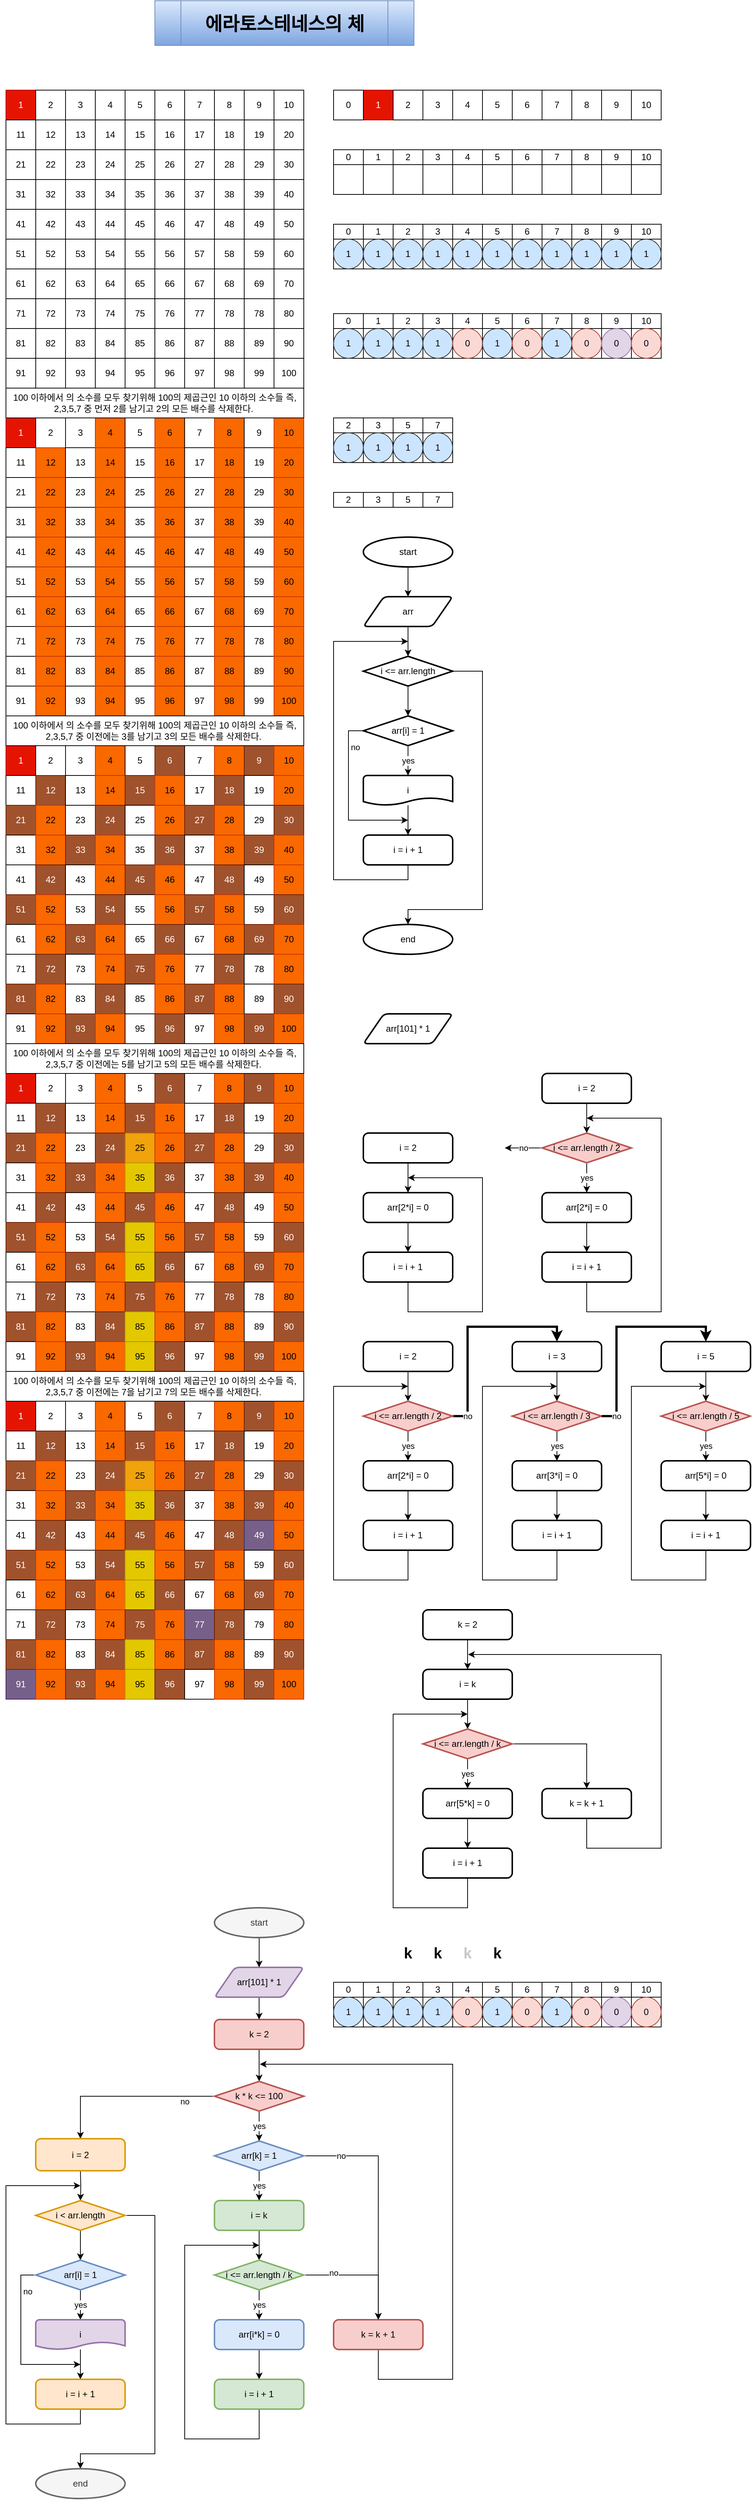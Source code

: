 <mxfile version="21.6.2" type="github">
  <diagram name="Page-1" id="T2lO29RfLME6-V_VKmgU">
    <mxGraphModel dx="667" dy="492" grid="1" gridSize="10" guides="1" tooltips="1" connect="1" arrows="1" fold="1" page="1" pageScale="1" pageWidth="827" pageHeight="1169" math="0" shadow="0">
      <root>
        <mxCell id="0" />
        <mxCell id="1" parent="0" />
        <mxCell id="HrAT1YRdJo9HH4nJlutK-1" value="에라토스테네스의 체" style="shape=process;whiteSpace=wrap;html=1;backgroundOutline=1;fontSize=25;fontStyle=1;fillColor=#dae8fc;gradientColor=#7ea6e0;strokeColor=#6c8ebf;" vertex="1" parent="1">
          <mxGeometry x="240" y="40" width="348" height="60" as="geometry" />
        </mxCell>
        <mxCell id="HrAT1YRdJo9HH4nJlutK-2" value="1" style="rounded=0;whiteSpace=wrap;html=1;fillColor=#e51400;fontColor=#ffffff;strokeColor=#B20000;" vertex="1" parent="1">
          <mxGeometry x="40" y="160" width="40" height="40" as="geometry" />
        </mxCell>
        <mxCell id="HrAT1YRdJo9HH4nJlutK-3" value="2" style="rounded=0;whiteSpace=wrap;html=1;" vertex="1" parent="1">
          <mxGeometry x="80" y="160" width="40" height="40" as="geometry" />
        </mxCell>
        <mxCell id="HrAT1YRdJo9HH4nJlutK-4" value="3" style="rounded=0;whiteSpace=wrap;html=1;" vertex="1" parent="1">
          <mxGeometry x="120" y="160" width="40" height="40" as="geometry" />
        </mxCell>
        <mxCell id="HrAT1YRdJo9HH4nJlutK-5" value="4" style="rounded=0;whiteSpace=wrap;html=1;" vertex="1" parent="1">
          <mxGeometry x="160" y="160" width="40" height="40" as="geometry" />
        </mxCell>
        <mxCell id="HrAT1YRdJo9HH4nJlutK-6" value="5" style="rounded=0;whiteSpace=wrap;html=1;" vertex="1" parent="1">
          <mxGeometry x="200" y="160" width="40" height="40" as="geometry" />
        </mxCell>
        <mxCell id="HrAT1YRdJo9HH4nJlutK-7" value="6" style="rounded=0;whiteSpace=wrap;html=1;" vertex="1" parent="1">
          <mxGeometry x="240" y="160" width="40" height="40" as="geometry" />
        </mxCell>
        <mxCell id="HrAT1YRdJo9HH4nJlutK-8" value="7" style="rounded=0;whiteSpace=wrap;html=1;" vertex="1" parent="1">
          <mxGeometry x="280" y="160" width="40" height="40" as="geometry" />
        </mxCell>
        <mxCell id="HrAT1YRdJo9HH4nJlutK-9" value="8" style="rounded=0;whiteSpace=wrap;html=1;" vertex="1" parent="1">
          <mxGeometry x="320" y="160" width="40" height="40" as="geometry" />
        </mxCell>
        <mxCell id="HrAT1YRdJo9HH4nJlutK-10" value="9" style="rounded=0;whiteSpace=wrap;html=1;" vertex="1" parent="1">
          <mxGeometry x="360" y="160" width="40" height="40" as="geometry" />
        </mxCell>
        <mxCell id="HrAT1YRdJo9HH4nJlutK-11" value="10" style="rounded=0;whiteSpace=wrap;html=1;" vertex="1" parent="1">
          <mxGeometry x="400" y="160" width="40" height="40" as="geometry" />
        </mxCell>
        <mxCell id="HrAT1YRdJo9HH4nJlutK-12" value="11" style="rounded=0;whiteSpace=wrap;html=1;" vertex="1" parent="1">
          <mxGeometry x="40" y="200" width="40" height="40" as="geometry" />
        </mxCell>
        <mxCell id="HrAT1YRdJo9HH4nJlutK-13" value="12" style="rounded=0;whiteSpace=wrap;html=1;" vertex="1" parent="1">
          <mxGeometry x="80" y="200" width="40" height="40" as="geometry" />
        </mxCell>
        <mxCell id="HrAT1YRdJo9HH4nJlutK-14" value="13" style="rounded=0;whiteSpace=wrap;html=1;" vertex="1" parent="1">
          <mxGeometry x="120" y="200" width="40" height="40" as="geometry" />
        </mxCell>
        <mxCell id="HrAT1YRdJo9HH4nJlutK-15" value="14" style="rounded=0;whiteSpace=wrap;html=1;" vertex="1" parent="1">
          <mxGeometry x="160" y="200" width="40" height="40" as="geometry" />
        </mxCell>
        <mxCell id="HrAT1YRdJo9HH4nJlutK-16" value="15" style="rounded=0;whiteSpace=wrap;html=1;" vertex="1" parent="1">
          <mxGeometry x="200" y="200" width="40" height="40" as="geometry" />
        </mxCell>
        <mxCell id="HrAT1YRdJo9HH4nJlutK-17" value="16" style="rounded=0;whiteSpace=wrap;html=1;" vertex="1" parent="1">
          <mxGeometry x="240" y="200" width="40" height="40" as="geometry" />
        </mxCell>
        <mxCell id="HrAT1YRdJo9HH4nJlutK-18" value="17" style="rounded=0;whiteSpace=wrap;html=1;" vertex="1" parent="1">
          <mxGeometry x="280" y="200" width="40" height="40" as="geometry" />
        </mxCell>
        <mxCell id="HrAT1YRdJo9HH4nJlutK-19" value="18" style="rounded=0;whiteSpace=wrap;html=1;" vertex="1" parent="1">
          <mxGeometry x="320" y="200" width="40" height="40" as="geometry" />
        </mxCell>
        <mxCell id="HrAT1YRdJo9HH4nJlutK-20" value="19" style="rounded=0;whiteSpace=wrap;html=1;" vertex="1" parent="1">
          <mxGeometry x="360" y="200" width="40" height="40" as="geometry" />
        </mxCell>
        <mxCell id="HrAT1YRdJo9HH4nJlutK-21" value="20" style="rounded=0;whiteSpace=wrap;html=1;" vertex="1" parent="1">
          <mxGeometry x="400" y="200" width="40" height="40" as="geometry" />
        </mxCell>
        <mxCell id="HrAT1YRdJo9HH4nJlutK-22" value="21" style="rounded=0;whiteSpace=wrap;html=1;" vertex="1" parent="1">
          <mxGeometry x="40" y="240" width="40" height="40" as="geometry" />
        </mxCell>
        <mxCell id="HrAT1YRdJo9HH4nJlutK-23" value="22" style="rounded=0;whiteSpace=wrap;html=1;" vertex="1" parent="1">
          <mxGeometry x="80" y="240" width="40" height="40" as="geometry" />
        </mxCell>
        <mxCell id="HrAT1YRdJo9HH4nJlutK-24" value="23" style="rounded=0;whiteSpace=wrap;html=1;" vertex="1" parent="1">
          <mxGeometry x="120" y="240" width="40" height="40" as="geometry" />
        </mxCell>
        <mxCell id="HrAT1YRdJo9HH4nJlutK-25" value="24" style="rounded=0;whiteSpace=wrap;html=1;" vertex="1" parent="1">
          <mxGeometry x="160" y="240" width="40" height="40" as="geometry" />
        </mxCell>
        <mxCell id="HrAT1YRdJo9HH4nJlutK-26" value="25" style="rounded=0;whiteSpace=wrap;html=1;" vertex="1" parent="1">
          <mxGeometry x="200" y="240" width="40" height="40" as="geometry" />
        </mxCell>
        <mxCell id="HrAT1YRdJo9HH4nJlutK-27" value="26" style="rounded=0;whiteSpace=wrap;html=1;" vertex="1" parent="1">
          <mxGeometry x="240" y="240" width="40" height="40" as="geometry" />
        </mxCell>
        <mxCell id="HrAT1YRdJo9HH4nJlutK-28" value="27" style="rounded=0;whiteSpace=wrap;html=1;" vertex="1" parent="1">
          <mxGeometry x="280" y="240" width="40" height="40" as="geometry" />
        </mxCell>
        <mxCell id="HrAT1YRdJo9HH4nJlutK-29" value="28" style="rounded=0;whiteSpace=wrap;html=1;" vertex="1" parent="1">
          <mxGeometry x="320" y="240" width="40" height="40" as="geometry" />
        </mxCell>
        <mxCell id="HrAT1YRdJo9HH4nJlutK-30" value="29" style="rounded=0;whiteSpace=wrap;html=1;" vertex="1" parent="1">
          <mxGeometry x="360" y="240" width="40" height="40" as="geometry" />
        </mxCell>
        <mxCell id="HrAT1YRdJo9HH4nJlutK-31" value="30" style="rounded=0;whiteSpace=wrap;html=1;" vertex="1" parent="1">
          <mxGeometry x="400" y="240" width="40" height="40" as="geometry" />
        </mxCell>
        <mxCell id="HrAT1YRdJo9HH4nJlutK-32" value="31" style="rounded=0;whiteSpace=wrap;html=1;" vertex="1" parent="1">
          <mxGeometry x="40" y="280" width="40" height="40" as="geometry" />
        </mxCell>
        <mxCell id="HrAT1YRdJo9HH4nJlutK-33" value="32" style="rounded=0;whiteSpace=wrap;html=1;" vertex="1" parent="1">
          <mxGeometry x="80" y="280" width="40" height="40" as="geometry" />
        </mxCell>
        <mxCell id="HrAT1YRdJo9HH4nJlutK-34" value="33" style="rounded=0;whiteSpace=wrap;html=1;" vertex="1" parent="1">
          <mxGeometry x="120" y="280" width="40" height="40" as="geometry" />
        </mxCell>
        <mxCell id="HrAT1YRdJo9HH4nJlutK-35" value="34" style="rounded=0;whiteSpace=wrap;html=1;" vertex="1" parent="1">
          <mxGeometry x="160" y="280" width="40" height="40" as="geometry" />
        </mxCell>
        <mxCell id="HrAT1YRdJo9HH4nJlutK-36" value="35" style="rounded=0;whiteSpace=wrap;html=1;" vertex="1" parent="1">
          <mxGeometry x="200" y="280" width="40" height="40" as="geometry" />
        </mxCell>
        <mxCell id="HrAT1YRdJo9HH4nJlutK-37" value="36" style="rounded=0;whiteSpace=wrap;html=1;" vertex="1" parent="1">
          <mxGeometry x="240" y="280" width="40" height="40" as="geometry" />
        </mxCell>
        <mxCell id="HrAT1YRdJo9HH4nJlutK-38" value="37" style="rounded=0;whiteSpace=wrap;html=1;" vertex="1" parent="1">
          <mxGeometry x="280" y="280" width="40" height="40" as="geometry" />
        </mxCell>
        <mxCell id="HrAT1YRdJo9HH4nJlutK-39" value="38" style="rounded=0;whiteSpace=wrap;html=1;" vertex="1" parent="1">
          <mxGeometry x="320" y="280" width="40" height="40" as="geometry" />
        </mxCell>
        <mxCell id="HrAT1YRdJo9HH4nJlutK-40" value="39" style="rounded=0;whiteSpace=wrap;html=1;" vertex="1" parent="1">
          <mxGeometry x="360" y="280" width="40" height="40" as="geometry" />
        </mxCell>
        <mxCell id="HrAT1YRdJo9HH4nJlutK-41" value="40" style="rounded=0;whiteSpace=wrap;html=1;" vertex="1" parent="1">
          <mxGeometry x="400" y="280" width="40" height="40" as="geometry" />
        </mxCell>
        <mxCell id="HrAT1YRdJo9HH4nJlutK-42" value="41" style="rounded=0;whiteSpace=wrap;html=1;" vertex="1" parent="1">
          <mxGeometry x="40" y="320" width="40" height="40" as="geometry" />
        </mxCell>
        <mxCell id="HrAT1YRdJo9HH4nJlutK-43" value="42" style="rounded=0;whiteSpace=wrap;html=1;" vertex="1" parent="1">
          <mxGeometry x="80" y="320" width="40" height="40" as="geometry" />
        </mxCell>
        <mxCell id="HrAT1YRdJo9HH4nJlutK-44" value="43" style="rounded=0;whiteSpace=wrap;html=1;" vertex="1" parent="1">
          <mxGeometry x="120" y="320" width="40" height="40" as="geometry" />
        </mxCell>
        <mxCell id="HrAT1YRdJo9HH4nJlutK-45" value="44" style="rounded=0;whiteSpace=wrap;html=1;" vertex="1" parent="1">
          <mxGeometry x="160" y="320" width="40" height="40" as="geometry" />
        </mxCell>
        <mxCell id="HrAT1YRdJo9HH4nJlutK-46" value="45" style="rounded=0;whiteSpace=wrap;html=1;" vertex="1" parent="1">
          <mxGeometry x="200" y="320" width="40" height="40" as="geometry" />
        </mxCell>
        <mxCell id="HrAT1YRdJo9HH4nJlutK-47" value="46" style="rounded=0;whiteSpace=wrap;html=1;" vertex="1" parent="1">
          <mxGeometry x="240" y="320" width="40" height="40" as="geometry" />
        </mxCell>
        <mxCell id="HrAT1YRdJo9HH4nJlutK-48" value="47" style="rounded=0;whiteSpace=wrap;html=1;" vertex="1" parent="1">
          <mxGeometry x="280" y="320" width="40" height="40" as="geometry" />
        </mxCell>
        <mxCell id="HrAT1YRdJo9HH4nJlutK-49" value="48" style="rounded=0;whiteSpace=wrap;html=1;" vertex="1" parent="1">
          <mxGeometry x="320" y="320" width="40" height="40" as="geometry" />
        </mxCell>
        <mxCell id="HrAT1YRdJo9HH4nJlutK-50" value="49" style="rounded=0;whiteSpace=wrap;html=1;" vertex="1" parent="1">
          <mxGeometry x="360" y="320" width="40" height="40" as="geometry" />
        </mxCell>
        <mxCell id="HrAT1YRdJo9HH4nJlutK-51" value="50" style="rounded=0;whiteSpace=wrap;html=1;" vertex="1" parent="1">
          <mxGeometry x="400" y="320" width="40" height="40" as="geometry" />
        </mxCell>
        <mxCell id="HrAT1YRdJo9HH4nJlutK-52" value="51" style="rounded=0;whiteSpace=wrap;html=1;" vertex="1" parent="1">
          <mxGeometry x="40" y="360" width="40" height="40" as="geometry" />
        </mxCell>
        <mxCell id="HrAT1YRdJo9HH4nJlutK-53" value="52" style="rounded=0;whiteSpace=wrap;html=1;" vertex="1" parent="1">
          <mxGeometry x="80" y="360" width="40" height="40" as="geometry" />
        </mxCell>
        <mxCell id="HrAT1YRdJo9HH4nJlutK-54" value="53" style="rounded=0;whiteSpace=wrap;html=1;" vertex="1" parent="1">
          <mxGeometry x="120" y="360" width="40" height="40" as="geometry" />
        </mxCell>
        <mxCell id="HrAT1YRdJo9HH4nJlutK-55" value="54" style="rounded=0;whiteSpace=wrap;html=1;" vertex="1" parent="1">
          <mxGeometry x="160" y="360" width="40" height="40" as="geometry" />
        </mxCell>
        <mxCell id="HrAT1YRdJo9HH4nJlutK-56" value="55" style="rounded=0;whiteSpace=wrap;html=1;" vertex="1" parent="1">
          <mxGeometry x="200" y="360" width="40" height="40" as="geometry" />
        </mxCell>
        <mxCell id="HrAT1YRdJo9HH4nJlutK-57" value="56" style="rounded=0;whiteSpace=wrap;html=1;" vertex="1" parent="1">
          <mxGeometry x="240" y="360" width="40" height="40" as="geometry" />
        </mxCell>
        <mxCell id="HrAT1YRdJo9HH4nJlutK-58" value="57" style="rounded=0;whiteSpace=wrap;html=1;" vertex="1" parent="1">
          <mxGeometry x="280" y="360" width="40" height="40" as="geometry" />
        </mxCell>
        <mxCell id="HrAT1YRdJo9HH4nJlutK-59" value="58" style="rounded=0;whiteSpace=wrap;html=1;" vertex="1" parent="1">
          <mxGeometry x="320" y="360" width="40" height="40" as="geometry" />
        </mxCell>
        <mxCell id="HrAT1YRdJo9HH4nJlutK-60" value="59" style="rounded=0;whiteSpace=wrap;html=1;" vertex="1" parent="1">
          <mxGeometry x="360" y="360" width="40" height="40" as="geometry" />
        </mxCell>
        <mxCell id="HrAT1YRdJo9HH4nJlutK-61" value="60" style="rounded=0;whiteSpace=wrap;html=1;" vertex="1" parent="1">
          <mxGeometry x="400" y="360" width="40" height="40" as="geometry" />
        </mxCell>
        <mxCell id="HrAT1YRdJo9HH4nJlutK-62" value="61" style="rounded=0;whiteSpace=wrap;html=1;" vertex="1" parent="1">
          <mxGeometry x="40" y="400" width="40" height="40" as="geometry" />
        </mxCell>
        <mxCell id="HrAT1YRdJo9HH4nJlutK-63" value="62" style="rounded=0;whiteSpace=wrap;html=1;" vertex="1" parent="1">
          <mxGeometry x="80" y="400" width="40" height="40" as="geometry" />
        </mxCell>
        <mxCell id="HrAT1YRdJo9HH4nJlutK-64" value="63" style="rounded=0;whiteSpace=wrap;html=1;" vertex="1" parent="1">
          <mxGeometry x="120" y="400" width="40" height="40" as="geometry" />
        </mxCell>
        <mxCell id="HrAT1YRdJo9HH4nJlutK-65" value="64" style="rounded=0;whiteSpace=wrap;html=1;" vertex="1" parent="1">
          <mxGeometry x="160" y="400" width="40" height="40" as="geometry" />
        </mxCell>
        <mxCell id="HrAT1YRdJo9HH4nJlutK-66" value="65" style="rounded=0;whiteSpace=wrap;html=1;" vertex="1" parent="1">
          <mxGeometry x="200" y="400" width="40" height="40" as="geometry" />
        </mxCell>
        <mxCell id="HrAT1YRdJo9HH4nJlutK-67" value="66" style="rounded=0;whiteSpace=wrap;html=1;" vertex="1" parent="1">
          <mxGeometry x="240" y="400" width="40" height="40" as="geometry" />
        </mxCell>
        <mxCell id="HrAT1YRdJo9HH4nJlutK-68" value="67" style="rounded=0;whiteSpace=wrap;html=1;" vertex="1" parent="1">
          <mxGeometry x="280" y="400" width="40" height="40" as="geometry" />
        </mxCell>
        <mxCell id="HrAT1YRdJo9HH4nJlutK-69" value="68" style="rounded=0;whiteSpace=wrap;html=1;" vertex="1" parent="1">
          <mxGeometry x="320" y="400" width="40" height="40" as="geometry" />
        </mxCell>
        <mxCell id="HrAT1YRdJo9HH4nJlutK-70" value="69" style="rounded=0;whiteSpace=wrap;html=1;" vertex="1" parent="1">
          <mxGeometry x="360" y="400" width="40" height="40" as="geometry" />
        </mxCell>
        <mxCell id="HrAT1YRdJo9HH4nJlutK-71" value="70" style="rounded=0;whiteSpace=wrap;html=1;" vertex="1" parent="1">
          <mxGeometry x="400" y="400" width="40" height="40" as="geometry" />
        </mxCell>
        <mxCell id="HrAT1YRdJo9HH4nJlutK-72" value="71" style="rounded=0;whiteSpace=wrap;html=1;" vertex="1" parent="1">
          <mxGeometry x="40" y="440" width="40" height="40" as="geometry" />
        </mxCell>
        <mxCell id="HrAT1YRdJo9HH4nJlutK-73" value="72" style="rounded=0;whiteSpace=wrap;html=1;" vertex="1" parent="1">
          <mxGeometry x="80" y="440" width="40" height="40" as="geometry" />
        </mxCell>
        <mxCell id="HrAT1YRdJo9HH4nJlutK-74" value="73" style="rounded=0;whiteSpace=wrap;html=1;" vertex="1" parent="1">
          <mxGeometry x="120" y="440" width="40" height="40" as="geometry" />
        </mxCell>
        <mxCell id="HrAT1YRdJo9HH4nJlutK-75" value="74" style="rounded=0;whiteSpace=wrap;html=1;" vertex="1" parent="1">
          <mxGeometry x="160" y="440" width="40" height="40" as="geometry" />
        </mxCell>
        <mxCell id="HrAT1YRdJo9HH4nJlutK-76" value="75" style="rounded=0;whiteSpace=wrap;html=1;" vertex="1" parent="1">
          <mxGeometry x="200" y="440" width="40" height="40" as="geometry" />
        </mxCell>
        <mxCell id="HrAT1YRdJo9HH4nJlutK-77" value="76" style="rounded=0;whiteSpace=wrap;html=1;" vertex="1" parent="1">
          <mxGeometry x="240" y="440" width="40" height="40" as="geometry" />
        </mxCell>
        <mxCell id="HrAT1YRdJo9HH4nJlutK-78" value="77" style="rounded=0;whiteSpace=wrap;html=1;" vertex="1" parent="1">
          <mxGeometry x="280" y="440" width="40" height="40" as="geometry" />
        </mxCell>
        <mxCell id="HrAT1YRdJo9HH4nJlutK-79" value="78" style="rounded=0;whiteSpace=wrap;html=1;" vertex="1" parent="1">
          <mxGeometry x="320" y="440" width="40" height="40" as="geometry" />
        </mxCell>
        <mxCell id="HrAT1YRdJo9HH4nJlutK-80" value="78" style="rounded=0;whiteSpace=wrap;html=1;" vertex="1" parent="1">
          <mxGeometry x="360" y="440" width="40" height="40" as="geometry" />
        </mxCell>
        <mxCell id="HrAT1YRdJo9HH4nJlutK-81" value="80" style="rounded=0;whiteSpace=wrap;html=1;" vertex="1" parent="1">
          <mxGeometry x="400" y="440" width="40" height="40" as="geometry" />
        </mxCell>
        <mxCell id="HrAT1YRdJo9HH4nJlutK-82" value="81" style="rounded=0;whiteSpace=wrap;html=1;" vertex="1" parent="1">
          <mxGeometry x="40" y="480" width="40" height="40" as="geometry" />
        </mxCell>
        <mxCell id="HrAT1YRdJo9HH4nJlutK-83" value="82" style="rounded=0;whiteSpace=wrap;html=1;" vertex="1" parent="1">
          <mxGeometry x="80" y="480" width="40" height="40" as="geometry" />
        </mxCell>
        <mxCell id="HrAT1YRdJo9HH4nJlutK-84" value="83" style="rounded=0;whiteSpace=wrap;html=1;" vertex="1" parent="1">
          <mxGeometry x="120" y="480" width="40" height="40" as="geometry" />
        </mxCell>
        <mxCell id="HrAT1YRdJo9HH4nJlutK-85" value="84" style="rounded=0;whiteSpace=wrap;html=1;" vertex="1" parent="1">
          <mxGeometry x="160" y="480" width="40" height="40" as="geometry" />
        </mxCell>
        <mxCell id="HrAT1YRdJo9HH4nJlutK-86" value="85" style="rounded=0;whiteSpace=wrap;html=1;" vertex="1" parent="1">
          <mxGeometry x="200" y="480" width="40" height="40" as="geometry" />
        </mxCell>
        <mxCell id="HrAT1YRdJo9HH4nJlutK-87" value="86" style="rounded=0;whiteSpace=wrap;html=1;" vertex="1" parent="1">
          <mxGeometry x="240" y="480" width="40" height="40" as="geometry" />
        </mxCell>
        <mxCell id="HrAT1YRdJo9HH4nJlutK-88" value="87" style="rounded=0;whiteSpace=wrap;html=1;" vertex="1" parent="1">
          <mxGeometry x="280" y="480" width="40" height="40" as="geometry" />
        </mxCell>
        <mxCell id="HrAT1YRdJo9HH4nJlutK-89" value="88" style="rounded=0;whiteSpace=wrap;html=1;" vertex="1" parent="1">
          <mxGeometry x="320" y="480" width="40" height="40" as="geometry" />
        </mxCell>
        <mxCell id="HrAT1YRdJo9HH4nJlutK-90" value="89" style="rounded=0;whiteSpace=wrap;html=1;" vertex="1" parent="1">
          <mxGeometry x="360" y="480" width="40" height="40" as="geometry" />
        </mxCell>
        <mxCell id="HrAT1YRdJo9HH4nJlutK-91" value="90" style="rounded=0;whiteSpace=wrap;html=1;" vertex="1" parent="1">
          <mxGeometry x="400" y="480" width="40" height="40" as="geometry" />
        </mxCell>
        <mxCell id="HrAT1YRdJo9HH4nJlutK-92" value="91" style="rounded=0;whiteSpace=wrap;html=1;" vertex="1" parent="1">
          <mxGeometry x="40" y="520" width="40" height="40" as="geometry" />
        </mxCell>
        <mxCell id="HrAT1YRdJo9HH4nJlutK-93" value="92" style="rounded=0;whiteSpace=wrap;html=1;" vertex="1" parent="1">
          <mxGeometry x="80" y="520" width="40" height="40" as="geometry" />
        </mxCell>
        <mxCell id="HrAT1YRdJo9HH4nJlutK-94" value="93" style="rounded=0;whiteSpace=wrap;html=1;" vertex="1" parent="1">
          <mxGeometry x="120" y="520" width="40" height="40" as="geometry" />
        </mxCell>
        <mxCell id="HrAT1YRdJo9HH4nJlutK-95" value="94" style="rounded=0;whiteSpace=wrap;html=1;" vertex="1" parent="1">
          <mxGeometry x="160" y="520" width="40" height="40" as="geometry" />
        </mxCell>
        <mxCell id="HrAT1YRdJo9HH4nJlutK-96" value="95" style="rounded=0;whiteSpace=wrap;html=1;" vertex="1" parent="1">
          <mxGeometry x="200" y="520" width="40" height="40" as="geometry" />
        </mxCell>
        <mxCell id="HrAT1YRdJo9HH4nJlutK-97" value="96" style="rounded=0;whiteSpace=wrap;html=1;" vertex="1" parent="1">
          <mxGeometry x="240" y="520" width="40" height="40" as="geometry" />
        </mxCell>
        <mxCell id="HrAT1YRdJo9HH4nJlutK-98" value="97" style="rounded=0;whiteSpace=wrap;html=1;" vertex="1" parent="1">
          <mxGeometry x="280" y="520" width="40" height="40" as="geometry" />
        </mxCell>
        <mxCell id="HrAT1YRdJo9HH4nJlutK-99" value="98" style="rounded=0;whiteSpace=wrap;html=1;" vertex="1" parent="1">
          <mxGeometry x="320" y="520" width="40" height="40" as="geometry" />
        </mxCell>
        <mxCell id="HrAT1YRdJo9HH4nJlutK-100" value="99" style="rounded=0;whiteSpace=wrap;html=1;" vertex="1" parent="1">
          <mxGeometry x="360" y="520" width="40" height="40" as="geometry" />
        </mxCell>
        <mxCell id="HrAT1YRdJo9HH4nJlutK-101" value="100" style="rounded=0;whiteSpace=wrap;html=1;" vertex="1" parent="1">
          <mxGeometry x="400" y="520" width="40" height="40" as="geometry" />
        </mxCell>
        <mxCell id="HrAT1YRdJo9HH4nJlutK-102" value="1" style="rounded=0;whiteSpace=wrap;html=1;fillColor=#e51400;fontColor=#ffffff;strokeColor=#B20000;" vertex="1" parent="1">
          <mxGeometry x="40" y="600" width="40" height="40" as="geometry" />
        </mxCell>
        <mxCell id="HrAT1YRdJo9HH4nJlutK-103" value="2" style="rounded=0;whiteSpace=wrap;html=1;" vertex="1" parent="1">
          <mxGeometry x="80" y="600" width="40" height="40" as="geometry" />
        </mxCell>
        <mxCell id="HrAT1YRdJo9HH4nJlutK-104" value="3" style="rounded=0;whiteSpace=wrap;html=1;" vertex="1" parent="1">
          <mxGeometry x="120" y="600" width="40" height="40" as="geometry" />
        </mxCell>
        <mxCell id="HrAT1YRdJo9HH4nJlutK-105" value="4" style="rounded=0;whiteSpace=wrap;html=1;fillColor=#fa6800;fontColor=#000000;strokeColor=#C73500;" vertex="1" parent="1">
          <mxGeometry x="160" y="600" width="40" height="40" as="geometry" />
        </mxCell>
        <mxCell id="HrAT1YRdJo9HH4nJlutK-106" value="5" style="rounded=0;whiteSpace=wrap;html=1;" vertex="1" parent="1">
          <mxGeometry x="200" y="600" width="40" height="40" as="geometry" />
        </mxCell>
        <mxCell id="HrAT1YRdJo9HH4nJlutK-107" value="6" style="rounded=0;whiteSpace=wrap;html=1;fillColor=#fa6800;fontColor=#000000;strokeColor=#C73500;" vertex="1" parent="1">
          <mxGeometry x="240" y="600" width="40" height="40" as="geometry" />
        </mxCell>
        <mxCell id="HrAT1YRdJo9HH4nJlutK-108" value="7" style="rounded=0;whiteSpace=wrap;html=1;" vertex="1" parent="1">
          <mxGeometry x="280" y="600" width="40" height="40" as="geometry" />
        </mxCell>
        <mxCell id="HrAT1YRdJo9HH4nJlutK-109" value="8" style="rounded=0;whiteSpace=wrap;html=1;fillColor=#fa6800;fontColor=#000000;strokeColor=#C73500;" vertex="1" parent="1">
          <mxGeometry x="320" y="600" width="40" height="40" as="geometry" />
        </mxCell>
        <mxCell id="HrAT1YRdJo9HH4nJlutK-110" value="9" style="rounded=0;whiteSpace=wrap;html=1;" vertex="1" parent="1">
          <mxGeometry x="360" y="600" width="40" height="40" as="geometry" />
        </mxCell>
        <mxCell id="HrAT1YRdJo9HH4nJlutK-111" value="10" style="rounded=0;whiteSpace=wrap;html=1;fillColor=#fa6800;fontColor=#000000;strokeColor=#C73500;" vertex="1" parent="1">
          <mxGeometry x="400" y="600" width="40" height="40" as="geometry" />
        </mxCell>
        <mxCell id="HrAT1YRdJo9HH4nJlutK-112" value="11" style="rounded=0;whiteSpace=wrap;html=1;" vertex="1" parent="1">
          <mxGeometry x="40" y="640" width="40" height="40" as="geometry" />
        </mxCell>
        <mxCell id="HrAT1YRdJo9HH4nJlutK-113" value="12" style="rounded=0;whiteSpace=wrap;html=1;fillColor=#fa6800;fontColor=#000000;strokeColor=#C73500;" vertex="1" parent="1">
          <mxGeometry x="80" y="640" width="40" height="40" as="geometry" />
        </mxCell>
        <mxCell id="HrAT1YRdJo9HH4nJlutK-114" value="13" style="rounded=0;whiteSpace=wrap;html=1;" vertex="1" parent="1">
          <mxGeometry x="120" y="640" width="40" height="40" as="geometry" />
        </mxCell>
        <mxCell id="HrAT1YRdJo9HH4nJlutK-115" value="14" style="rounded=0;whiteSpace=wrap;html=1;fillColor=#fa6800;fontColor=#000000;strokeColor=#C73500;" vertex="1" parent="1">
          <mxGeometry x="160" y="640" width="40" height="40" as="geometry" />
        </mxCell>
        <mxCell id="HrAT1YRdJo9HH4nJlutK-116" value="15" style="rounded=0;whiteSpace=wrap;html=1;" vertex="1" parent="1">
          <mxGeometry x="200" y="640" width="40" height="40" as="geometry" />
        </mxCell>
        <mxCell id="HrAT1YRdJo9HH4nJlutK-117" value="16" style="rounded=0;whiteSpace=wrap;html=1;fillColor=#fa6800;fontColor=#000000;strokeColor=#C73500;" vertex="1" parent="1">
          <mxGeometry x="240" y="640" width="40" height="40" as="geometry" />
        </mxCell>
        <mxCell id="HrAT1YRdJo9HH4nJlutK-118" value="17" style="rounded=0;whiteSpace=wrap;html=1;" vertex="1" parent="1">
          <mxGeometry x="280" y="640" width="40" height="40" as="geometry" />
        </mxCell>
        <mxCell id="HrAT1YRdJo9HH4nJlutK-119" value="18" style="rounded=0;whiteSpace=wrap;html=1;fillColor=#fa6800;fontColor=#000000;strokeColor=#C73500;" vertex="1" parent="1">
          <mxGeometry x="320" y="640" width="40" height="40" as="geometry" />
        </mxCell>
        <mxCell id="HrAT1YRdJo9HH4nJlutK-120" value="19" style="rounded=0;whiteSpace=wrap;html=1;" vertex="1" parent="1">
          <mxGeometry x="360" y="640" width="40" height="40" as="geometry" />
        </mxCell>
        <mxCell id="HrAT1YRdJo9HH4nJlutK-121" value="20" style="rounded=0;whiteSpace=wrap;html=1;fillColor=#fa6800;fontColor=#000000;strokeColor=#C73500;" vertex="1" parent="1">
          <mxGeometry x="400" y="640" width="40" height="40" as="geometry" />
        </mxCell>
        <mxCell id="HrAT1YRdJo9HH4nJlutK-122" value="21" style="rounded=0;whiteSpace=wrap;html=1;" vertex="1" parent="1">
          <mxGeometry x="40" y="680" width="40" height="40" as="geometry" />
        </mxCell>
        <mxCell id="HrAT1YRdJo9HH4nJlutK-123" value="22" style="rounded=0;whiteSpace=wrap;html=1;fillColor=#fa6800;fontColor=#000000;strokeColor=#C73500;" vertex="1" parent="1">
          <mxGeometry x="80" y="680" width="40" height="40" as="geometry" />
        </mxCell>
        <mxCell id="HrAT1YRdJo9HH4nJlutK-124" value="23" style="rounded=0;whiteSpace=wrap;html=1;" vertex="1" parent="1">
          <mxGeometry x="120" y="680" width="40" height="40" as="geometry" />
        </mxCell>
        <mxCell id="HrAT1YRdJo9HH4nJlutK-125" value="24" style="rounded=0;whiteSpace=wrap;html=1;fillColor=#fa6800;fontColor=#000000;strokeColor=#C73500;" vertex="1" parent="1">
          <mxGeometry x="160" y="680" width="40" height="40" as="geometry" />
        </mxCell>
        <mxCell id="HrAT1YRdJo9HH4nJlutK-126" value="25" style="rounded=0;whiteSpace=wrap;html=1;" vertex="1" parent="1">
          <mxGeometry x="200" y="680" width="40" height="40" as="geometry" />
        </mxCell>
        <mxCell id="HrAT1YRdJo9HH4nJlutK-127" value="26" style="rounded=0;whiteSpace=wrap;html=1;fillColor=#fa6800;fontColor=#000000;strokeColor=#C73500;" vertex="1" parent="1">
          <mxGeometry x="240" y="680" width="40" height="40" as="geometry" />
        </mxCell>
        <mxCell id="HrAT1YRdJo9HH4nJlutK-128" value="27" style="rounded=0;whiteSpace=wrap;html=1;" vertex="1" parent="1">
          <mxGeometry x="280" y="680" width="40" height="40" as="geometry" />
        </mxCell>
        <mxCell id="HrAT1YRdJo9HH4nJlutK-129" value="28" style="rounded=0;whiteSpace=wrap;html=1;fillColor=#fa6800;fontColor=#000000;strokeColor=#C73500;" vertex="1" parent="1">
          <mxGeometry x="320" y="680" width="40" height="40" as="geometry" />
        </mxCell>
        <mxCell id="HrAT1YRdJo9HH4nJlutK-130" value="29" style="rounded=0;whiteSpace=wrap;html=1;" vertex="1" parent="1">
          <mxGeometry x="360" y="680" width="40" height="40" as="geometry" />
        </mxCell>
        <mxCell id="HrAT1YRdJo9HH4nJlutK-131" value="30" style="rounded=0;whiteSpace=wrap;html=1;fillColor=#fa6800;fontColor=#000000;strokeColor=#C73500;" vertex="1" parent="1">
          <mxGeometry x="400" y="680" width="40" height="40" as="geometry" />
        </mxCell>
        <mxCell id="HrAT1YRdJo9HH4nJlutK-132" value="31" style="rounded=0;whiteSpace=wrap;html=1;" vertex="1" parent="1">
          <mxGeometry x="40" y="720" width="40" height="40" as="geometry" />
        </mxCell>
        <mxCell id="HrAT1YRdJo9HH4nJlutK-133" value="32" style="rounded=0;whiteSpace=wrap;html=1;fillColor=#fa6800;fontColor=#000000;strokeColor=#C73500;" vertex="1" parent="1">
          <mxGeometry x="80" y="720" width="40" height="40" as="geometry" />
        </mxCell>
        <mxCell id="HrAT1YRdJo9HH4nJlutK-134" value="33" style="rounded=0;whiteSpace=wrap;html=1;" vertex="1" parent="1">
          <mxGeometry x="120" y="720" width="40" height="40" as="geometry" />
        </mxCell>
        <mxCell id="HrAT1YRdJo9HH4nJlutK-135" value="34" style="rounded=0;whiteSpace=wrap;html=1;fillColor=#fa6800;fontColor=#000000;strokeColor=#C73500;" vertex="1" parent="1">
          <mxGeometry x="160" y="720" width="40" height="40" as="geometry" />
        </mxCell>
        <mxCell id="HrAT1YRdJo9HH4nJlutK-136" value="35" style="rounded=0;whiteSpace=wrap;html=1;" vertex="1" parent="1">
          <mxGeometry x="200" y="720" width="40" height="40" as="geometry" />
        </mxCell>
        <mxCell id="HrAT1YRdJo9HH4nJlutK-137" value="36" style="rounded=0;whiteSpace=wrap;html=1;fillColor=#fa6800;fontColor=#000000;strokeColor=#C73500;" vertex="1" parent="1">
          <mxGeometry x="240" y="720" width="40" height="40" as="geometry" />
        </mxCell>
        <mxCell id="HrAT1YRdJo9HH4nJlutK-138" value="37" style="rounded=0;whiteSpace=wrap;html=1;" vertex="1" parent="1">
          <mxGeometry x="280" y="720" width="40" height="40" as="geometry" />
        </mxCell>
        <mxCell id="HrAT1YRdJo9HH4nJlutK-139" value="38" style="rounded=0;whiteSpace=wrap;html=1;fillColor=#fa6800;fontColor=#000000;strokeColor=#C73500;" vertex="1" parent="1">
          <mxGeometry x="320" y="720" width="40" height="40" as="geometry" />
        </mxCell>
        <mxCell id="HrAT1YRdJo9HH4nJlutK-140" value="39" style="rounded=0;whiteSpace=wrap;html=1;" vertex="1" parent="1">
          <mxGeometry x="360" y="720" width="40" height="40" as="geometry" />
        </mxCell>
        <mxCell id="HrAT1YRdJo9HH4nJlutK-141" value="40" style="rounded=0;whiteSpace=wrap;html=1;fillColor=#fa6800;fontColor=#000000;strokeColor=#C73500;" vertex="1" parent="1">
          <mxGeometry x="400" y="720" width="40" height="40" as="geometry" />
        </mxCell>
        <mxCell id="HrAT1YRdJo9HH4nJlutK-142" value="41" style="rounded=0;whiteSpace=wrap;html=1;" vertex="1" parent="1">
          <mxGeometry x="40" y="760" width="40" height="40" as="geometry" />
        </mxCell>
        <mxCell id="HrAT1YRdJo9HH4nJlutK-143" value="42" style="rounded=0;whiteSpace=wrap;html=1;fillColor=#fa6800;fontColor=#000000;strokeColor=#C73500;" vertex="1" parent="1">
          <mxGeometry x="80" y="760" width="40" height="40" as="geometry" />
        </mxCell>
        <mxCell id="HrAT1YRdJo9HH4nJlutK-144" value="43" style="rounded=0;whiteSpace=wrap;html=1;" vertex="1" parent="1">
          <mxGeometry x="120" y="760" width="40" height="40" as="geometry" />
        </mxCell>
        <mxCell id="HrAT1YRdJo9HH4nJlutK-145" value="44" style="rounded=0;whiteSpace=wrap;html=1;fillColor=#fa6800;fontColor=#000000;strokeColor=#C73500;" vertex="1" parent="1">
          <mxGeometry x="160" y="760" width="40" height="40" as="geometry" />
        </mxCell>
        <mxCell id="HrAT1YRdJo9HH4nJlutK-146" value="45" style="rounded=0;whiteSpace=wrap;html=1;" vertex="1" parent="1">
          <mxGeometry x="200" y="760" width="40" height="40" as="geometry" />
        </mxCell>
        <mxCell id="HrAT1YRdJo9HH4nJlutK-147" value="46" style="rounded=0;whiteSpace=wrap;html=1;fillColor=#fa6800;fontColor=#000000;strokeColor=#C73500;" vertex="1" parent="1">
          <mxGeometry x="240" y="760" width="40" height="40" as="geometry" />
        </mxCell>
        <mxCell id="HrAT1YRdJo9HH4nJlutK-148" value="47" style="rounded=0;whiteSpace=wrap;html=1;" vertex="1" parent="1">
          <mxGeometry x="280" y="760" width="40" height="40" as="geometry" />
        </mxCell>
        <mxCell id="HrAT1YRdJo9HH4nJlutK-149" value="48" style="rounded=0;whiteSpace=wrap;html=1;fillColor=#fa6800;fontColor=#000000;strokeColor=#C73500;" vertex="1" parent="1">
          <mxGeometry x="320" y="760" width="40" height="40" as="geometry" />
        </mxCell>
        <mxCell id="HrAT1YRdJo9HH4nJlutK-150" value="49" style="rounded=0;whiteSpace=wrap;html=1;" vertex="1" parent="1">
          <mxGeometry x="360" y="760" width="40" height="40" as="geometry" />
        </mxCell>
        <mxCell id="HrAT1YRdJo9HH4nJlutK-151" value="50" style="rounded=0;whiteSpace=wrap;html=1;fillColor=#fa6800;fontColor=#000000;strokeColor=#C73500;" vertex="1" parent="1">
          <mxGeometry x="400" y="760" width="40" height="40" as="geometry" />
        </mxCell>
        <mxCell id="HrAT1YRdJo9HH4nJlutK-152" value="51" style="rounded=0;whiteSpace=wrap;html=1;" vertex="1" parent="1">
          <mxGeometry x="40" y="800" width="40" height="40" as="geometry" />
        </mxCell>
        <mxCell id="HrAT1YRdJo9HH4nJlutK-153" value="52" style="rounded=0;whiteSpace=wrap;html=1;fillColor=#fa6800;fontColor=#000000;strokeColor=#C73500;" vertex="1" parent="1">
          <mxGeometry x="80" y="800" width="40" height="40" as="geometry" />
        </mxCell>
        <mxCell id="HrAT1YRdJo9HH4nJlutK-154" value="53" style="rounded=0;whiteSpace=wrap;html=1;" vertex="1" parent="1">
          <mxGeometry x="120" y="800" width="40" height="40" as="geometry" />
        </mxCell>
        <mxCell id="HrAT1YRdJo9HH4nJlutK-155" value="54" style="rounded=0;whiteSpace=wrap;html=1;fillColor=#fa6800;fontColor=#000000;strokeColor=#C73500;" vertex="1" parent="1">
          <mxGeometry x="160" y="800" width="40" height="40" as="geometry" />
        </mxCell>
        <mxCell id="HrAT1YRdJo9HH4nJlutK-156" value="55" style="rounded=0;whiteSpace=wrap;html=1;" vertex="1" parent="1">
          <mxGeometry x="200" y="800" width="40" height="40" as="geometry" />
        </mxCell>
        <mxCell id="HrAT1YRdJo9HH4nJlutK-157" value="56" style="rounded=0;whiteSpace=wrap;html=1;fillColor=#fa6800;fontColor=#000000;strokeColor=#C73500;" vertex="1" parent="1">
          <mxGeometry x="240" y="800" width="40" height="40" as="geometry" />
        </mxCell>
        <mxCell id="HrAT1YRdJo9HH4nJlutK-158" value="57" style="rounded=0;whiteSpace=wrap;html=1;" vertex="1" parent="1">
          <mxGeometry x="280" y="800" width="40" height="40" as="geometry" />
        </mxCell>
        <mxCell id="HrAT1YRdJo9HH4nJlutK-159" value="58" style="rounded=0;whiteSpace=wrap;html=1;fillColor=#fa6800;fontColor=#000000;strokeColor=#C73500;" vertex="1" parent="1">
          <mxGeometry x="320" y="800" width="40" height="40" as="geometry" />
        </mxCell>
        <mxCell id="HrAT1YRdJo9HH4nJlutK-160" value="59" style="rounded=0;whiteSpace=wrap;html=1;" vertex="1" parent="1">
          <mxGeometry x="360" y="800" width="40" height="40" as="geometry" />
        </mxCell>
        <mxCell id="HrAT1YRdJo9HH4nJlutK-161" value="60" style="rounded=0;whiteSpace=wrap;html=1;fillColor=#fa6800;fontColor=#000000;strokeColor=#C73500;" vertex="1" parent="1">
          <mxGeometry x="400" y="800" width="40" height="40" as="geometry" />
        </mxCell>
        <mxCell id="HrAT1YRdJo9HH4nJlutK-162" value="61" style="rounded=0;whiteSpace=wrap;html=1;" vertex="1" parent="1">
          <mxGeometry x="40" y="840" width="40" height="40" as="geometry" />
        </mxCell>
        <mxCell id="HrAT1YRdJo9HH4nJlutK-163" value="62" style="rounded=0;whiteSpace=wrap;html=1;fillColor=#fa6800;fontColor=#000000;strokeColor=#C73500;" vertex="1" parent="1">
          <mxGeometry x="80" y="840" width="40" height="40" as="geometry" />
        </mxCell>
        <mxCell id="HrAT1YRdJo9HH4nJlutK-164" value="63" style="rounded=0;whiteSpace=wrap;html=1;" vertex="1" parent="1">
          <mxGeometry x="120" y="840" width="40" height="40" as="geometry" />
        </mxCell>
        <mxCell id="HrAT1YRdJo9HH4nJlutK-165" value="64" style="rounded=0;whiteSpace=wrap;html=1;fillColor=#fa6800;fontColor=#000000;strokeColor=#C73500;" vertex="1" parent="1">
          <mxGeometry x="160" y="840" width="40" height="40" as="geometry" />
        </mxCell>
        <mxCell id="HrAT1YRdJo9HH4nJlutK-166" value="65" style="rounded=0;whiteSpace=wrap;html=1;" vertex="1" parent="1">
          <mxGeometry x="200" y="840" width="40" height="40" as="geometry" />
        </mxCell>
        <mxCell id="HrAT1YRdJo9HH4nJlutK-167" value="66" style="rounded=0;whiteSpace=wrap;html=1;fillColor=#fa6800;fontColor=#000000;strokeColor=#C73500;" vertex="1" parent="1">
          <mxGeometry x="240" y="840" width="40" height="40" as="geometry" />
        </mxCell>
        <mxCell id="HrAT1YRdJo9HH4nJlutK-168" value="67" style="rounded=0;whiteSpace=wrap;html=1;" vertex="1" parent="1">
          <mxGeometry x="280" y="840" width="40" height="40" as="geometry" />
        </mxCell>
        <mxCell id="HrAT1YRdJo9HH4nJlutK-169" value="68" style="rounded=0;whiteSpace=wrap;html=1;fillColor=#fa6800;fontColor=#000000;strokeColor=#C73500;" vertex="1" parent="1">
          <mxGeometry x="320" y="840" width="40" height="40" as="geometry" />
        </mxCell>
        <mxCell id="HrAT1YRdJo9HH4nJlutK-170" value="69" style="rounded=0;whiteSpace=wrap;html=1;" vertex="1" parent="1">
          <mxGeometry x="360" y="840" width="40" height="40" as="geometry" />
        </mxCell>
        <mxCell id="HrAT1YRdJo9HH4nJlutK-171" value="70" style="rounded=0;whiteSpace=wrap;html=1;fillColor=#fa6800;fontColor=#000000;strokeColor=#C73500;" vertex="1" parent="1">
          <mxGeometry x="400" y="840" width="40" height="40" as="geometry" />
        </mxCell>
        <mxCell id="HrAT1YRdJo9HH4nJlutK-172" value="71" style="rounded=0;whiteSpace=wrap;html=1;" vertex="1" parent="1">
          <mxGeometry x="40" y="880" width="40" height="40" as="geometry" />
        </mxCell>
        <mxCell id="HrAT1YRdJo9HH4nJlutK-173" value="72" style="rounded=0;whiteSpace=wrap;html=1;fillColor=#fa6800;fontColor=#000000;strokeColor=#C73500;" vertex="1" parent="1">
          <mxGeometry x="80" y="880" width="40" height="40" as="geometry" />
        </mxCell>
        <mxCell id="HrAT1YRdJo9HH4nJlutK-174" value="73" style="rounded=0;whiteSpace=wrap;html=1;" vertex="1" parent="1">
          <mxGeometry x="120" y="880" width="40" height="40" as="geometry" />
        </mxCell>
        <mxCell id="HrAT1YRdJo9HH4nJlutK-175" value="74" style="rounded=0;whiteSpace=wrap;html=1;fillColor=#fa6800;fontColor=#000000;strokeColor=#C73500;" vertex="1" parent="1">
          <mxGeometry x="160" y="880" width="40" height="40" as="geometry" />
        </mxCell>
        <mxCell id="HrAT1YRdJo9HH4nJlutK-176" value="75" style="rounded=0;whiteSpace=wrap;html=1;" vertex="1" parent="1">
          <mxGeometry x="200" y="880" width="40" height="40" as="geometry" />
        </mxCell>
        <mxCell id="HrAT1YRdJo9HH4nJlutK-177" value="76" style="rounded=0;whiteSpace=wrap;html=1;fillColor=#fa6800;fontColor=#000000;strokeColor=#C73500;" vertex="1" parent="1">
          <mxGeometry x="240" y="880" width="40" height="40" as="geometry" />
        </mxCell>
        <mxCell id="HrAT1YRdJo9HH4nJlutK-178" value="77" style="rounded=0;whiteSpace=wrap;html=1;" vertex="1" parent="1">
          <mxGeometry x="280" y="880" width="40" height="40" as="geometry" />
        </mxCell>
        <mxCell id="HrAT1YRdJo9HH4nJlutK-179" value="78" style="rounded=0;whiteSpace=wrap;html=1;fillColor=#fa6800;fontColor=#000000;strokeColor=#C73500;" vertex="1" parent="1">
          <mxGeometry x="320" y="880" width="40" height="40" as="geometry" />
        </mxCell>
        <mxCell id="HrAT1YRdJo9HH4nJlutK-180" value="78" style="rounded=0;whiteSpace=wrap;html=1;" vertex="1" parent="1">
          <mxGeometry x="360" y="880" width="40" height="40" as="geometry" />
        </mxCell>
        <mxCell id="HrAT1YRdJo9HH4nJlutK-181" value="80" style="rounded=0;whiteSpace=wrap;html=1;fillColor=#fa6800;fontColor=#000000;strokeColor=#C73500;" vertex="1" parent="1">
          <mxGeometry x="400" y="880" width="40" height="40" as="geometry" />
        </mxCell>
        <mxCell id="HrAT1YRdJo9HH4nJlutK-182" value="81" style="rounded=0;whiteSpace=wrap;html=1;" vertex="1" parent="1">
          <mxGeometry x="40" y="920" width="40" height="40" as="geometry" />
        </mxCell>
        <mxCell id="HrAT1YRdJo9HH4nJlutK-183" value="82" style="rounded=0;whiteSpace=wrap;html=1;fillColor=#fa6800;fontColor=#000000;strokeColor=#C73500;" vertex="1" parent="1">
          <mxGeometry x="80" y="920" width="40" height="40" as="geometry" />
        </mxCell>
        <mxCell id="HrAT1YRdJo9HH4nJlutK-184" value="83" style="rounded=0;whiteSpace=wrap;html=1;" vertex="1" parent="1">
          <mxGeometry x="120" y="920" width="40" height="40" as="geometry" />
        </mxCell>
        <mxCell id="HrAT1YRdJo9HH4nJlutK-185" value="84" style="rounded=0;whiteSpace=wrap;html=1;fillColor=#fa6800;fontColor=#000000;strokeColor=#C73500;" vertex="1" parent="1">
          <mxGeometry x="160" y="920" width="40" height="40" as="geometry" />
        </mxCell>
        <mxCell id="HrAT1YRdJo9HH4nJlutK-186" value="85" style="rounded=0;whiteSpace=wrap;html=1;" vertex="1" parent="1">
          <mxGeometry x="200" y="920" width="40" height="40" as="geometry" />
        </mxCell>
        <mxCell id="HrAT1YRdJo9HH4nJlutK-187" value="86" style="rounded=0;whiteSpace=wrap;html=1;fillColor=#fa6800;fontColor=#000000;strokeColor=#C73500;" vertex="1" parent="1">
          <mxGeometry x="240" y="920" width="40" height="40" as="geometry" />
        </mxCell>
        <mxCell id="HrAT1YRdJo9HH4nJlutK-188" value="87" style="rounded=0;whiteSpace=wrap;html=1;" vertex="1" parent="1">
          <mxGeometry x="280" y="920" width="40" height="40" as="geometry" />
        </mxCell>
        <mxCell id="HrAT1YRdJo9HH4nJlutK-189" value="88" style="rounded=0;whiteSpace=wrap;html=1;fillColor=#fa6800;fontColor=#000000;strokeColor=#C73500;" vertex="1" parent="1">
          <mxGeometry x="320" y="920" width="40" height="40" as="geometry" />
        </mxCell>
        <mxCell id="HrAT1YRdJo9HH4nJlutK-190" value="89" style="rounded=0;whiteSpace=wrap;html=1;" vertex="1" parent="1">
          <mxGeometry x="360" y="920" width="40" height="40" as="geometry" />
        </mxCell>
        <mxCell id="HrAT1YRdJo9HH4nJlutK-191" value="90" style="rounded=0;whiteSpace=wrap;html=1;fillColor=#fa6800;fontColor=#000000;strokeColor=#C73500;" vertex="1" parent="1">
          <mxGeometry x="400" y="920" width="40" height="40" as="geometry" />
        </mxCell>
        <mxCell id="HrAT1YRdJo9HH4nJlutK-192" value="91" style="rounded=0;whiteSpace=wrap;html=1;" vertex="1" parent="1">
          <mxGeometry x="40" y="960" width="40" height="40" as="geometry" />
        </mxCell>
        <mxCell id="HrAT1YRdJo9HH4nJlutK-193" value="92" style="rounded=0;whiteSpace=wrap;html=1;fillColor=#fa6800;fontColor=#000000;strokeColor=#C73500;" vertex="1" parent="1">
          <mxGeometry x="80" y="960" width="40" height="40" as="geometry" />
        </mxCell>
        <mxCell id="HrAT1YRdJo9HH4nJlutK-194" value="93" style="rounded=0;whiteSpace=wrap;html=1;" vertex="1" parent="1">
          <mxGeometry x="120" y="960" width="40" height="40" as="geometry" />
        </mxCell>
        <mxCell id="HrAT1YRdJo9HH4nJlutK-195" value="94" style="rounded=0;whiteSpace=wrap;html=1;fillColor=#fa6800;fontColor=#000000;strokeColor=#C73500;" vertex="1" parent="1">
          <mxGeometry x="160" y="960" width="40" height="40" as="geometry" />
        </mxCell>
        <mxCell id="HrAT1YRdJo9HH4nJlutK-196" value="95" style="rounded=0;whiteSpace=wrap;html=1;" vertex="1" parent="1">
          <mxGeometry x="200" y="960" width="40" height="40" as="geometry" />
        </mxCell>
        <mxCell id="HrAT1YRdJo9HH4nJlutK-197" value="96" style="rounded=0;whiteSpace=wrap;html=1;fillColor=#fa6800;fontColor=#000000;strokeColor=#C73500;" vertex="1" parent="1">
          <mxGeometry x="240" y="960" width="40" height="40" as="geometry" />
        </mxCell>
        <mxCell id="HrAT1YRdJo9HH4nJlutK-198" value="97" style="rounded=0;whiteSpace=wrap;html=1;" vertex="1" parent="1">
          <mxGeometry x="280" y="960" width="40" height="40" as="geometry" />
        </mxCell>
        <mxCell id="HrAT1YRdJo9HH4nJlutK-199" value="98" style="rounded=0;whiteSpace=wrap;html=1;fillColor=#fa6800;fontColor=#000000;strokeColor=#C73500;" vertex="1" parent="1">
          <mxGeometry x="320" y="960" width="40" height="40" as="geometry" />
        </mxCell>
        <mxCell id="HrAT1YRdJo9HH4nJlutK-200" value="99" style="rounded=0;whiteSpace=wrap;html=1;" vertex="1" parent="1">
          <mxGeometry x="360" y="960" width="40" height="40" as="geometry" />
        </mxCell>
        <mxCell id="HrAT1YRdJo9HH4nJlutK-201" value="100" style="rounded=0;whiteSpace=wrap;html=1;fillColor=#fa6800;fontColor=#000000;strokeColor=#C73500;" vertex="1" parent="1">
          <mxGeometry x="400" y="960" width="40" height="40" as="geometry" />
        </mxCell>
        <mxCell id="HrAT1YRdJo9HH4nJlutK-202" value="100 이하에서 의 소수를 모두 찾기위해 100의 제곱근인 10 이하의 소수들 즉,&lt;br&gt;2,3,5,7 중 먼저 2를 남기고 2의 모든 배수를 삭제한다.&amp;nbsp;" style="rounded=0;whiteSpace=wrap;html=1;" vertex="1" parent="1">
          <mxGeometry x="40" y="560" width="400" height="40" as="geometry" />
        </mxCell>
        <mxCell id="HrAT1YRdJo9HH4nJlutK-203" value="1" style="rounded=0;whiteSpace=wrap;html=1;fillColor=#e51400;fontColor=#ffffff;strokeColor=#B20000;" vertex="1" parent="1">
          <mxGeometry x="40" y="1040" width="40" height="40" as="geometry" />
        </mxCell>
        <mxCell id="HrAT1YRdJo9HH4nJlutK-204" value="2" style="rounded=0;whiteSpace=wrap;html=1;" vertex="1" parent="1">
          <mxGeometry x="80" y="1040" width="40" height="40" as="geometry" />
        </mxCell>
        <mxCell id="HrAT1YRdJo9HH4nJlutK-205" value="3" style="rounded=0;whiteSpace=wrap;html=1;" vertex="1" parent="1">
          <mxGeometry x="120" y="1040" width="40" height="40" as="geometry" />
        </mxCell>
        <mxCell id="HrAT1YRdJo9HH4nJlutK-206" value="4" style="rounded=0;whiteSpace=wrap;html=1;fillColor=#fa6800;fontColor=#000000;strokeColor=#C73500;" vertex="1" parent="1">
          <mxGeometry x="160" y="1040" width="40" height="40" as="geometry" />
        </mxCell>
        <mxCell id="HrAT1YRdJo9HH4nJlutK-207" value="5" style="rounded=0;whiteSpace=wrap;html=1;" vertex="1" parent="1">
          <mxGeometry x="200" y="1040" width="40" height="40" as="geometry" />
        </mxCell>
        <mxCell id="HrAT1YRdJo9HH4nJlutK-208" value="6" style="rounded=0;whiteSpace=wrap;html=1;fillColor=#a0522d;fontColor=#ffffff;strokeColor=#6D1F00;" vertex="1" parent="1">
          <mxGeometry x="240" y="1040" width="40" height="40" as="geometry" />
        </mxCell>
        <mxCell id="HrAT1YRdJo9HH4nJlutK-209" value="7" style="rounded=0;whiteSpace=wrap;html=1;" vertex="1" parent="1">
          <mxGeometry x="280" y="1040" width="40" height="40" as="geometry" />
        </mxCell>
        <mxCell id="HrAT1YRdJo9HH4nJlutK-210" value="8" style="rounded=0;whiteSpace=wrap;html=1;fillColor=#fa6800;fontColor=#000000;strokeColor=#C73500;" vertex="1" parent="1">
          <mxGeometry x="320" y="1040" width="40" height="40" as="geometry" />
        </mxCell>
        <mxCell id="HrAT1YRdJo9HH4nJlutK-211" value="9" style="rounded=0;whiteSpace=wrap;html=1;fillColor=#a0522d;fontColor=#ffffff;strokeColor=#6D1F00;" vertex="1" parent="1">
          <mxGeometry x="360" y="1040" width="40" height="40" as="geometry" />
        </mxCell>
        <mxCell id="HrAT1YRdJo9HH4nJlutK-212" value="10" style="rounded=0;whiteSpace=wrap;html=1;fillColor=#fa6800;fontColor=#000000;strokeColor=#C73500;" vertex="1" parent="1">
          <mxGeometry x="400" y="1040" width="40" height="40" as="geometry" />
        </mxCell>
        <mxCell id="HrAT1YRdJo9HH4nJlutK-213" value="11" style="rounded=0;whiteSpace=wrap;html=1;" vertex="1" parent="1">
          <mxGeometry x="40" y="1080" width="40" height="40" as="geometry" />
        </mxCell>
        <mxCell id="HrAT1YRdJo9HH4nJlutK-214" value="12" style="rounded=0;whiteSpace=wrap;html=1;fillColor=#a0522d;fontColor=#ffffff;strokeColor=#6D1F00;" vertex="1" parent="1">
          <mxGeometry x="80" y="1080" width="40" height="40" as="geometry" />
        </mxCell>
        <mxCell id="HrAT1YRdJo9HH4nJlutK-215" value="13" style="rounded=0;whiteSpace=wrap;html=1;" vertex="1" parent="1">
          <mxGeometry x="120" y="1080" width="40" height="40" as="geometry" />
        </mxCell>
        <mxCell id="HrAT1YRdJo9HH4nJlutK-216" value="14" style="rounded=0;whiteSpace=wrap;html=1;fillColor=#fa6800;fontColor=#000000;strokeColor=#C73500;" vertex="1" parent="1">
          <mxGeometry x="160" y="1080" width="40" height="40" as="geometry" />
        </mxCell>
        <mxCell id="HrAT1YRdJo9HH4nJlutK-217" value="15" style="rounded=0;whiteSpace=wrap;html=1;fillColor=#a0522d;fontColor=#ffffff;strokeColor=#6D1F00;" vertex="1" parent="1">
          <mxGeometry x="200" y="1080" width="40" height="40" as="geometry" />
        </mxCell>
        <mxCell id="HrAT1YRdJo9HH4nJlutK-218" value="16" style="rounded=0;whiteSpace=wrap;html=1;fillColor=#fa6800;fontColor=#000000;strokeColor=#C73500;" vertex="1" parent="1">
          <mxGeometry x="240" y="1080" width="40" height="40" as="geometry" />
        </mxCell>
        <mxCell id="HrAT1YRdJo9HH4nJlutK-219" value="17" style="rounded=0;whiteSpace=wrap;html=1;" vertex="1" parent="1">
          <mxGeometry x="280" y="1080" width="40" height="40" as="geometry" />
        </mxCell>
        <mxCell id="HrAT1YRdJo9HH4nJlutK-220" value="18" style="rounded=0;whiteSpace=wrap;html=1;fillColor=#a0522d;fontColor=#ffffff;strokeColor=#6D1F00;" vertex="1" parent="1">
          <mxGeometry x="320" y="1080" width="40" height="40" as="geometry" />
        </mxCell>
        <mxCell id="HrAT1YRdJo9HH4nJlutK-221" value="19" style="rounded=0;whiteSpace=wrap;html=1;" vertex="1" parent="1">
          <mxGeometry x="360" y="1080" width="40" height="40" as="geometry" />
        </mxCell>
        <mxCell id="HrAT1YRdJo9HH4nJlutK-222" value="20" style="rounded=0;whiteSpace=wrap;html=1;fillColor=#fa6800;fontColor=#000000;strokeColor=#C73500;" vertex="1" parent="1">
          <mxGeometry x="400" y="1080" width="40" height="40" as="geometry" />
        </mxCell>
        <mxCell id="HrAT1YRdJo9HH4nJlutK-223" value="21" style="rounded=0;whiteSpace=wrap;html=1;fillColor=#a0522d;fontColor=#ffffff;strokeColor=#6D1F00;" vertex="1" parent="1">
          <mxGeometry x="40" y="1120" width="40" height="40" as="geometry" />
        </mxCell>
        <mxCell id="HrAT1YRdJo9HH4nJlutK-224" value="22" style="rounded=0;whiteSpace=wrap;html=1;fillColor=#fa6800;fontColor=#000000;strokeColor=#C73500;" vertex="1" parent="1">
          <mxGeometry x="80" y="1120" width="40" height="40" as="geometry" />
        </mxCell>
        <mxCell id="HrAT1YRdJo9HH4nJlutK-225" value="23" style="rounded=0;whiteSpace=wrap;html=1;" vertex="1" parent="1">
          <mxGeometry x="120" y="1120" width="40" height="40" as="geometry" />
        </mxCell>
        <mxCell id="HrAT1YRdJo9HH4nJlutK-226" value="24" style="rounded=0;whiteSpace=wrap;html=1;fillColor=#a0522d;fontColor=#ffffff;strokeColor=#6D1F00;" vertex="1" parent="1">
          <mxGeometry x="160" y="1120" width="40" height="40" as="geometry" />
        </mxCell>
        <mxCell id="HrAT1YRdJo9HH4nJlutK-227" value="25" style="rounded=0;whiteSpace=wrap;html=1;" vertex="1" parent="1">
          <mxGeometry x="200" y="1120" width="40" height="40" as="geometry" />
        </mxCell>
        <mxCell id="HrAT1YRdJo9HH4nJlutK-228" value="26" style="rounded=0;whiteSpace=wrap;html=1;fillColor=#fa6800;fontColor=#000000;strokeColor=#C73500;" vertex="1" parent="1">
          <mxGeometry x="240" y="1120" width="40" height="40" as="geometry" />
        </mxCell>
        <mxCell id="HrAT1YRdJo9HH4nJlutK-229" value="27" style="rounded=0;whiteSpace=wrap;html=1;fillColor=#a0522d;fontColor=#ffffff;strokeColor=#6D1F00;" vertex="1" parent="1">
          <mxGeometry x="280" y="1120" width="40" height="40" as="geometry" />
        </mxCell>
        <mxCell id="HrAT1YRdJo9HH4nJlutK-230" value="28" style="rounded=0;whiteSpace=wrap;html=1;fillColor=#fa6800;fontColor=#000000;strokeColor=#C73500;" vertex="1" parent="1">
          <mxGeometry x="320" y="1120" width="40" height="40" as="geometry" />
        </mxCell>
        <mxCell id="HrAT1YRdJo9HH4nJlutK-231" value="29" style="rounded=0;whiteSpace=wrap;html=1;" vertex="1" parent="1">
          <mxGeometry x="360" y="1120" width="40" height="40" as="geometry" />
        </mxCell>
        <mxCell id="HrAT1YRdJo9HH4nJlutK-232" value="30" style="rounded=0;whiteSpace=wrap;html=1;fillColor=#a0522d;fontColor=#ffffff;strokeColor=#6D1F00;" vertex="1" parent="1">
          <mxGeometry x="400" y="1120" width="40" height="40" as="geometry" />
        </mxCell>
        <mxCell id="HrAT1YRdJo9HH4nJlutK-233" value="31" style="rounded=0;whiteSpace=wrap;html=1;" vertex="1" parent="1">
          <mxGeometry x="40" y="1160" width="40" height="40" as="geometry" />
        </mxCell>
        <mxCell id="HrAT1YRdJo9HH4nJlutK-234" value="32" style="rounded=0;whiteSpace=wrap;html=1;fillColor=#fa6800;fontColor=#000000;strokeColor=#C73500;" vertex="1" parent="1">
          <mxGeometry x="80" y="1160" width="40" height="40" as="geometry" />
        </mxCell>
        <mxCell id="HrAT1YRdJo9HH4nJlutK-235" value="33" style="rounded=0;whiteSpace=wrap;html=1;fillColor=#a0522d;fontColor=#ffffff;strokeColor=#6D1F00;" vertex="1" parent="1">
          <mxGeometry x="120" y="1160" width="40" height="40" as="geometry" />
        </mxCell>
        <mxCell id="HrAT1YRdJo9HH4nJlutK-236" value="34" style="rounded=0;whiteSpace=wrap;html=1;fillColor=#fa6800;fontColor=#000000;strokeColor=#C73500;" vertex="1" parent="1">
          <mxGeometry x="160" y="1160" width="40" height="40" as="geometry" />
        </mxCell>
        <mxCell id="HrAT1YRdJo9HH4nJlutK-237" value="35" style="rounded=0;whiteSpace=wrap;html=1;" vertex="1" parent="1">
          <mxGeometry x="200" y="1160" width="40" height="40" as="geometry" />
        </mxCell>
        <mxCell id="HrAT1YRdJo9HH4nJlutK-238" value="36" style="rounded=0;whiteSpace=wrap;html=1;fillColor=#a0522d;fontColor=#ffffff;strokeColor=#6D1F00;" vertex="1" parent="1">
          <mxGeometry x="240" y="1160" width="40" height="40" as="geometry" />
        </mxCell>
        <mxCell id="HrAT1YRdJo9HH4nJlutK-239" value="37" style="rounded=0;whiteSpace=wrap;html=1;" vertex="1" parent="1">
          <mxGeometry x="280" y="1160" width="40" height="40" as="geometry" />
        </mxCell>
        <mxCell id="HrAT1YRdJo9HH4nJlutK-240" value="38" style="rounded=0;whiteSpace=wrap;html=1;fillColor=#fa6800;fontColor=#000000;strokeColor=#C73500;" vertex="1" parent="1">
          <mxGeometry x="320" y="1160" width="40" height="40" as="geometry" />
        </mxCell>
        <mxCell id="HrAT1YRdJo9HH4nJlutK-241" value="39" style="rounded=0;whiteSpace=wrap;html=1;fillColor=#a0522d;fontColor=#ffffff;strokeColor=#6D1F00;" vertex="1" parent="1">
          <mxGeometry x="360" y="1160" width="40" height="40" as="geometry" />
        </mxCell>
        <mxCell id="HrAT1YRdJo9HH4nJlutK-242" value="40" style="rounded=0;whiteSpace=wrap;html=1;fillColor=#fa6800;fontColor=#000000;strokeColor=#C73500;" vertex="1" parent="1">
          <mxGeometry x="400" y="1160" width="40" height="40" as="geometry" />
        </mxCell>
        <mxCell id="HrAT1YRdJo9HH4nJlutK-243" value="41" style="rounded=0;whiteSpace=wrap;html=1;" vertex="1" parent="1">
          <mxGeometry x="40" y="1200" width="40" height="40" as="geometry" />
        </mxCell>
        <mxCell id="HrAT1YRdJo9HH4nJlutK-244" value="42" style="rounded=0;whiteSpace=wrap;html=1;fillColor=#a0522d;fontColor=#ffffff;strokeColor=#6D1F00;" vertex="1" parent="1">
          <mxGeometry x="80" y="1200" width="40" height="40" as="geometry" />
        </mxCell>
        <mxCell id="HrAT1YRdJo9HH4nJlutK-245" value="43" style="rounded=0;whiteSpace=wrap;html=1;" vertex="1" parent="1">
          <mxGeometry x="120" y="1200" width="40" height="40" as="geometry" />
        </mxCell>
        <mxCell id="HrAT1YRdJo9HH4nJlutK-246" value="44" style="rounded=0;whiteSpace=wrap;html=1;fillColor=#fa6800;fontColor=#000000;strokeColor=#C73500;" vertex="1" parent="1">
          <mxGeometry x="160" y="1200" width="40" height="40" as="geometry" />
        </mxCell>
        <mxCell id="HrAT1YRdJo9HH4nJlutK-247" value="45" style="rounded=0;whiteSpace=wrap;html=1;fillColor=#a0522d;fontColor=#ffffff;strokeColor=#6D1F00;" vertex="1" parent="1">
          <mxGeometry x="200" y="1200" width="40" height="40" as="geometry" />
        </mxCell>
        <mxCell id="HrAT1YRdJo9HH4nJlutK-248" value="46" style="rounded=0;whiteSpace=wrap;html=1;fillColor=#fa6800;fontColor=#000000;strokeColor=#C73500;" vertex="1" parent="1">
          <mxGeometry x="240" y="1200" width="40" height="40" as="geometry" />
        </mxCell>
        <mxCell id="HrAT1YRdJo9HH4nJlutK-249" value="47" style="rounded=0;whiteSpace=wrap;html=1;" vertex="1" parent="1">
          <mxGeometry x="280" y="1200" width="40" height="40" as="geometry" />
        </mxCell>
        <mxCell id="HrAT1YRdJo9HH4nJlutK-250" value="48" style="rounded=0;whiteSpace=wrap;html=1;fillColor=#a0522d;fontColor=#ffffff;strokeColor=#6D1F00;" vertex="1" parent="1">
          <mxGeometry x="320" y="1200" width="40" height="40" as="geometry" />
        </mxCell>
        <mxCell id="HrAT1YRdJo9HH4nJlutK-251" value="49" style="rounded=0;whiteSpace=wrap;html=1;" vertex="1" parent="1">
          <mxGeometry x="360" y="1200" width="40" height="40" as="geometry" />
        </mxCell>
        <mxCell id="HrAT1YRdJo9HH4nJlutK-252" value="50" style="rounded=0;whiteSpace=wrap;html=1;fillColor=#fa6800;fontColor=#000000;strokeColor=#C73500;" vertex="1" parent="1">
          <mxGeometry x="400" y="1200" width="40" height="40" as="geometry" />
        </mxCell>
        <mxCell id="HrAT1YRdJo9HH4nJlutK-253" value="51" style="rounded=0;whiteSpace=wrap;html=1;fillColor=#a0522d;fontColor=#ffffff;strokeColor=#6D1F00;" vertex="1" parent="1">
          <mxGeometry x="40" y="1240" width="40" height="40" as="geometry" />
        </mxCell>
        <mxCell id="HrAT1YRdJo9HH4nJlutK-254" value="52" style="rounded=0;whiteSpace=wrap;html=1;fillColor=#fa6800;fontColor=#000000;strokeColor=#C73500;" vertex="1" parent="1">
          <mxGeometry x="80" y="1240" width="40" height="40" as="geometry" />
        </mxCell>
        <mxCell id="HrAT1YRdJo9HH4nJlutK-255" value="53" style="rounded=0;whiteSpace=wrap;html=1;" vertex="1" parent="1">
          <mxGeometry x="120" y="1240" width="40" height="40" as="geometry" />
        </mxCell>
        <mxCell id="HrAT1YRdJo9HH4nJlutK-256" value="54" style="rounded=0;whiteSpace=wrap;html=1;fillColor=#a0522d;fontColor=#ffffff;strokeColor=#6D1F00;" vertex="1" parent="1">
          <mxGeometry x="160" y="1240" width="40" height="40" as="geometry" />
        </mxCell>
        <mxCell id="HrAT1YRdJo9HH4nJlutK-257" value="55" style="rounded=0;whiteSpace=wrap;html=1;" vertex="1" parent="1">
          <mxGeometry x="200" y="1240" width="40" height="40" as="geometry" />
        </mxCell>
        <mxCell id="HrAT1YRdJo9HH4nJlutK-258" value="56" style="rounded=0;whiteSpace=wrap;html=1;fillColor=#fa6800;fontColor=#000000;strokeColor=#C73500;" vertex="1" parent="1">
          <mxGeometry x="240" y="1240" width="40" height="40" as="geometry" />
        </mxCell>
        <mxCell id="HrAT1YRdJo9HH4nJlutK-259" value="57" style="rounded=0;whiteSpace=wrap;html=1;fillColor=#a0522d;fontColor=#ffffff;strokeColor=#6D1F00;" vertex="1" parent="1">
          <mxGeometry x="280" y="1240" width="40" height="40" as="geometry" />
        </mxCell>
        <mxCell id="HrAT1YRdJo9HH4nJlutK-260" value="58" style="rounded=0;whiteSpace=wrap;html=1;fillColor=#fa6800;fontColor=#000000;strokeColor=#C73500;" vertex="1" parent="1">
          <mxGeometry x="320" y="1240" width="40" height="40" as="geometry" />
        </mxCell>
        <mxCell id="HrAT1YRdJo9HH4nJlutK-261" value="59" style="rounded=0;whiteSpace=wrap;html=1;" vertex="1" parent="1">
          <mxGeometry x="360" y="1240" width="40" height="40" as="geometry" />
        </mxCell>
        <mxCell id="HrAT1YRdJo9HH4nJlutK-262" value="60" style="rounded=0;whiteSpace=wrap;html=1;fillColor=#a0522d;fontColor=#ffffff;strokeColor=#6D1F00;" vertex="1" parent="1">
          <mxGeometry x="400" y="1240" width="40" height="40" as="geometry" />
        </mxCell>
        <mxCell id="HrAT1YRdJo9HH4nJlutK-263" value="61" style="rounded=0;whiteSpace=wrap;html=1;" vertex="1" parent="1">
          <mxGeometry x="40" y="1280" width="40" height="40" as="geometry" />
        </mxCell>
        <mxCell id="HrAT1YRdJo9HH4nJlutK-264" value="62" style="rounded=0;whiteSpace=wrap;html=1;fillColor=#fa6800;fontColor=#000000;strokeColor=#C73500;" vertex="1" parent="1">
          <mxGeometry x="80" y="1280" width="40" height="40" as="geometry" />
        </mxCell>
        <mxCell id="HrAT1YRdJo9HH4nJlutK-265" value="63" style="rounded=0;whiteSpace=wrap;html=1;fillColor=#a0522d;fontColor=#ffffff;strokeColor=#6D1F00;" vertex="1" parent="1">
          <mxGeometry x="120" y="1280" width="40" height="40" as="geometry" />
        </mxCell>
        <mxCell id="HrAT1YRdJo9HH4nJlutK-266" value="64" style="rounded=0;whiteSpace=wrap;html=1;fillColor=#fa6800;fontColor=#000000;strokeColor=#C73500;" vertex="1" parent="1">
          <mxGeometry x="160" y="1280" width="40" height="40" as="geometry" />
        </mxCell>
        <mxCell id="HrAT1YRdJo9HH4nJlutK-267" value="65" style="rounded=0;whiteSpace=wrap;html=1;" vertex="1" parent="1">
          <mxGeometry x="200" y="1280" width="40" height="40" as="geometry" />
        </mxCell>
        <mxCell id="HrAT1YRdJo9HH4nJlutK-268" value="66" style="rounded=0;whiteSpace=wrap;html=1;fillColor=#a0522d;fontColor=#ffffff;strokeColor=#6D1F00;" vertex="1" parent="1">
          <mxGeometry x="240" y="1280" width="40" height="40" as="geometry" />
        </mxCell>
        <mxCell id="HrAT1YRdJo9HH4nJlutK-269" value="67" style="rounded=0;whiteSpace=wrap;html=1;" vertex="1" parent="1">
          <mxGeometry x="280" y="1280" width="40" height="40" as="geometry" />
        </mxCell>
        <mxCell id="HrAT1YRdJo9HH4nJlutK-270" value="68" style="rounded=0;whiteSpace=wrap;html=1;fillColor=#fa6800;fontColor=#000000;strokeColor=#C73500;" vertex="1" parent="1">
          <mxGeometry x="320" y="1280" width="40" height="40" as="geometry" />
        </mxCell>
        <mxCell id="HrAT1YRdJo9HH4nJlutK-271" value="69" style="rounded=0;whiteSpace=wrap;html=1;fillColor=#a0522d;fontColor=#ffffff;strokeColor=#6D1F00;" vertex="1" parent="1">
          <mxGeometry x="360" y="1280" width="40" height="40" as="geometry" />
        </mxCell>
        <mxCell id="HrAT1YRdJo9HH4nJlutK-272" value="70" style="rounded=0;whiteSpace=wrap;html=1;fillColor=#fa6800;fontColor=#000000;strokeColor=#C73500;" vertex="1" parent="1">
          <mxGeometry x="400" y="1280" width="40" height="40" as="geometry" />
        </mxCell>
        <mxCell id="HrAT1YRdJo9HH4nJlutK-273" value="71" style="rounded=0;whiteSpace=wrap;html=1;" vertex="1" parent="1">
          <mxGeometry x="40" y="1320" width="40" height="40" as="geometry" />
        </mxCell>
        <mxCell id="HrAT1YRdJo9HH4nJlutK-274" value="72" style="rounded=0;whiteSpace=wrap;html=1;fillColor=#a0522d;fontColor=#ffffff;strokeColor=#6D1F00;" vertex="1" parent="1">
          <mxGeometry x="80" y="1320" width="40" height="40" as="geometry" />
        </mxCell>
        <mxCell id="HrAT1YRdJo9HH4nJlutK-275" value="73" style="rounded=0;whiteSpace=wrap;html=1;" vertex="1" parent="1">
          <mxGeometry x="120" y="1320" width="40" height="40" as="geometry" />
        </mxCell>
        <mxCell id="HrAT1YRdJo9HH4nJlutK-276" value="74" style="rounded=0;whiteSpace=wrap;html=1;fillColor=#fa6800;fontColor=#000000;strokeColor=#C73500;" vertex="1" parent="1">
          <mxGeometry x="160" y="1320" width="40" height="40" as="geometry" />
        </mxCell>
        <mxCell id="HrAT1YRdJo9HH4nJlutK-277" value="75" style="rounded=0;whiteSpace=wrap;html=1;fillColor=#a0522d;fontColor=#ffffff;strokeColor=#6D1F00;" vertex="1" parent="1">
          <mxGeometry x="200" y="1320" width="40" height="40" as="geometry" />
        </mxCell>
        <mxCell id="HrAT1YRdJo9HH4nJlutK-278" value="76" style="rounded=0;whiteSpace=wrap;html=1;fillColor=#fa6800;fontColor=#000000;strokeColor=#C73500;" vertex="1" parent="1">
          <mxGeometry x="240" y="1320" width="40" height="40" as="geometry" />
        </mxCell>
        <mxCell id="HrAT1YRdJo9HH4nJlutK-279" value="77" style="rounded=0;whiteSpace=wrap;html=1;" vertex="1" parent="1">
          <mxGeometry x="280" y="1320" width="40" height="40" as="geometry" />
        </mxCell>
        <mxCell id="HrAT1YRdJo9HH4nJlutK-280" value="78" style="rounded=0;whiteSpace=wrap;html=1;fillColor=#a0522d;fontColor=#ffffff;strokeColor=#6D1F00;" vertex="1" parent="1">
          <mxGeometry x="320" y="1320" width="40" height="40" as="geometry" />
        </mxCell>
        <mxCell id="HrAT1YRdJo9HH4nJlutK-281" value="78" style="rounded=0;whiteSpace=wrap;html=1;" vertex="1" parent="1">
          <mxGeometry x="360" y="1320" width="40" height="40" as="geometry" />
        </mxCell>
        <mxCell id="HrAT1YRdJo9HH4nJlutK-282" value="80" style="rounded=0;whiteSpace=wrap;html=1;fillColor=#fa6800;fontColor=#000000;strokeColor=#C73500;" vertex="1" parent="1">
          <mxGeometry x="400" y="1320" width="40" height="40" as="geometry" />
        </mxCell>
        <mxCell id="HrAT1YRdJo9HH4nJlutK-283" value="81" style="rounded=0;whiteSpace=wrap;html=1;fillColor=#a0522d;fontColor=#ffffff;strokeColor=#6D1F00;" vertex="1" parent="1">
          <mxGeometry x="40" y="1360" width="40" height="40" as="geometry" />
        </mxCell>
        <mxCell id="HrAT1YRdJo9HH4nJlutK-284" value="82" style="rounded=0;whiteSpace=wrap;html=1;fillColor=#fa6800;fontColor=#000000;strokeColor=#C73500;" vertex="1" parent="1">
          <mxGeometry x="80" y="1360" width="40" height="40" as="geometry" />
        </mxCell>
        <mxCell id="HrAT1YRdJo9HH4nJlutK-285" value="83" style="rounded=0;whiteSpace=wrap;html=1;" vertex="1" parent="1">
          <mxGeometry x="120" y="1360" width="40" height="40" as="geometry" />
        </mxCell>
        <mxCell id="HrAT1YRdJo9HH4nJlutK-286" value="84" style="rounded=0;whiteSpace=wrap;html=1;fillColor=#a0522d;fontColor=#ffffff;strokeColor=#6D1F00;" vertex="1" parent="1">
          <mxGeometry x="160" y="1360" width="40" height="40" as="geometry" />
        </mxCell>
        <mxCell id="HrAT1YRdJo9HH4nJlutK-287" value="85" style="rounded=0;whiteSpace=wrap;html=1;" vertex="1" parent="1">
          <mxGeometry x="200" y="1360" width="40" height="40" as="geometry" />
        </mxCell>
        <mxCell id="HrAT1YRdJo9HH4nJlutK-288" value="86" style="rounded=0;whiteSpace=wrap;html=1;fillColor=#fa6800;fontColor=#000000;strokeColor=#C73500;" vertex="1" parent="1">
          <mxGeometry x="240" y="1360" width="40" height="40" as="geometry" />
        </mxCell>
        <mxCell id="HrAT1YRdJo9HH4nJlutK-289" value="87" style="rounded=0;whiteSpace=wrap;html=1;fillColor=#a0522d;fontColor=#ffffff;strokeColor=#6D1F00;" vertex="1" parent="1">
          <mxGeometry x="280" y="1360" width="40" height="40" as="geometry" />
        </mxCell>
        <mxCell id="HrAT1YRdJo9HH4nJlutK-290" value="88" style="rounded=0;whiteSpace=wrap;html=1;fillColor=#fa6800;fontColor=#000000;strokeColor=#C73500;" vertex="1" parent="1">
          <mxGeometry x="320" y="1360" width="40" height="40" as="geometry" />
        </mxCell>
        <mxCell id="HrAT1YRdJo9HH4nJlutK-291" value="89" style="rounded=0;whiteSpace=wrap;html=1;" vertex="1" parent="1">
          <mxGeometry x="360" y="1360" width="40" height="40" as="geometry" />
        </mxCell>
        <mxCell id="HrAT1YRdJo9HH4nJlutK-292" value="90" style="rounded=0;whiteSpace=wrap;html=1;fillColor=#a0522d;fontColor=#ffffff;strokeColor=#6D1F00;" vertex="1" parent="1">
          <mxGeometry x="400" y="1360" width="40" height="40" as="geometry" />
        </mxCell>
        <mxCell id="HrAT1YRdJo9HH4nJlutK-293" value="91" style="rounded=0;whiteSpace=wrap;html=1;" vertex="1" parent="1">
          <mxGeometry x="40" y="1400" width="40" height="40" as="geometry" />
        </mxCell>
        <mxCell id="HrAT1YRdJo9HH4nJlutK-294" value="92" style="rounded=0;whiteSpace=wrap;html=1;fillColor=#fa6800;fontColor=#000000;strokeColor=#C73500;" vertex="1" parent="1">
          <mxGeometry x="80" y="1400" width="40" height="40" as="geometry" />
        </mxCell>
        <mxCell id="HrAT1YRdJo9HH4nJlutK-295" value="93" style="rounded=0;whiteSpace=wrap;html=1;fillColor=#a0522d;fontColor=#ffffff;strokeColor=#6D1F00;" vertex="1" parent="1">
          <mxGeometry x="120" y="1400" width="40" height="40" as="geometry" />
        </mxCell>
        <mxCell id="HrAT1YRdJo9HH4nJlutK-296" value="94" style="rounded=0;whiteSpace=wrap;html=1;fillColor=#fa6800;fontColor=#000000;strokeColor=#C73500;" vertex="1" parent="1">
          <mxGeometry x="160" y="1400" width="40" height="40" as="geometry" />
        </mxCell>
        <mxCell id="HrAT1YRdJo9HH4nJlutK-297" value="95" style="rounded=0;whiteSpace=wrap;html=1;" vertex="1" parent="1">
          <mxGeometry x="200" y="1400" width="40" height="40" as="geometry" />
        </mxCell>
        <mxCell id="HrAT1YRdJo9HH4nJlutK-298" value="96" style="rounded=0;whiteSpace=wrap;html=1;fillColor=#a0522d;fontColor=#ffffff;strokeColor=#6D1F00;" vertex="1" parent="1">
          <mxGeometry x="240" y="1400" width="40" height="40" as="geometry" />
        </mxCell>
        <mxCell id="HrAT1YRdJo9HH4nJlutK-299" value="97" style="rounded=0;whiteSpace=wrap;html=1;" vertex="1" parent="1">
          <mxGeometry x="280" y="1400" width="40" height="40" as="geometry" />
        </mxCell>
        <mxCell id="HrAT1YRdJo9HH4nJlutK-300" value="98" style="rounded=0;whiteSpace=wrap;html=1;fillColor=#fa6800;fontColor=#000000;strokeColor=#C73500;" vertex="1" parent="1">
          <mxGeometry x="320" y="1400" width="40" height="40" as="geometry" />
        </mxCell>
        <mxCell id="HrAT1YRdJo9HH4nJlutK-301" value="99" style="rounded=0;whiteSpace=wrap;html=1;fillColor=#a0522d;fontColor=#ffffff;strokeColor=#6D1F00;" vertex="1" parent="1">
          <mxGeometry x="360" y="1400" width="40" height="40" as="geometry" />
        </mxCell>
        <mxCell id="HrAT1YRdJo9HH4nJlutK-302" value="100" style="rounded=0;whiteSpace=wrap;html=1;fillColor=#fa6800;fontColor=#000000;strokeColor=#C73500;" vertex="1" parent="1">
          <mxGeometry x="400" y="1400" width="40" height="40" as="geometry" />
        </mxCell>
        <mxCell id="HrAT1YRdJo9HH4nJlutK-303" value="100 이하에서 의 소수를 모두 찾기위해 100의 제곱근인 10 이하의 소수들 즉,&lt;br&gt;2,3,5,7 중 이전에는 3를 남기고 3의 모든 배수를 삭제한다.&amp;nbsp;" style="rounded=0;whiteSpace=wrap;html=1;" vertex="1" parent="1">
          <mxGeometry x="40" y="1000" width="400" height="40" as="geometry" />
        </mxCell>
        <mxCell id="HrAT1YRdJo9HH4nJlutK-304" value="1" style="rounded=0;whiteSpace=wrap;html=1;fillColor=#e51400;fontColor=#ffffff;strokeColor=#B20000;" vertex="1" parent="1">
          <mxGeometry x="40" y="1480" width="40" height="40" as="geometry" />
        </mxCell>
        <mxCell id="HrAT1YRdJo9HH4nJlutK-305" value="2" style="rounded=0;whiteSpace=wrap;html=1;" vertex="1" parent="1">
          <mxGeometry x="80" y="1480" width="40" height="40" as="geometry" />
        </mxCell>
        <mxCell id="HrAT1YRdJo9HH4nJlutK-306" value="3" style="rounded=0;whiteSpace=wrap;html=1;" vertex="1" parent="1">
          <mxGeometry x="120" y="1480" width="40" height="40" as="geometry" />
        </mxCell>
        <mxCell id="HrAT1YRdJo9HH4nJlutK-307" value="4" style="rounded=0;whiteSpace=wrap;html=1;fillColor=#fa6800;fontColor=#000000;strokeColor=#C73500;" vertex="1" parent="1">
          <mxGeometry x="160" y="1480" width="40" height="40" as="geometry" />
        </mxCell>
        <mxCell id="HrAT1YRdJo9HH4nJlutK-308" value="5" style="rounded=0;whiteSpace=wrap;html=1;" vertex="1" parent="1">
          <mxGeometry x="200" y="1480" width="40" height="40" as="geometry" />
        </mxCell>
        <mxCell id="HrAT1YRdJo9HH4nJlutK-309" value="6" style="rounded=0;whiteSpace=wrap;html=1;fillColor=#a0522d;fontColor=#ffffff;strokeColor=#6D1F00;" vertex="1" parent="1">
          <mxGeometry x="240" y="1480" width="40" height="40" as="geometry" />
        </mxCell>
        <mxCell id="HrAT1YRdJo9HH4nJlutK-310" value="7" style="rounded=0;whiteSpace=wrap;html=1;" vertex="1" parent="1">
          <mxGeometry x="280" y="1480" width="40" height="40" as="geometry" />
        </mxCell>
        <mxCell id="HrAT1YRdJo9HH4nJlutK-311" value="8" style="rounded=0;whiteSpace=wrap;html=1;fillColor=#fa6800;fontColor=#000000;strokeColor=#C73500;" vertex="1" parent="1">
          <mxGeometry x="320" y="1480" width="40" height="40" as="geometry" />
        </mxCell>
        <mxCell id="HrAT1YRdJo9HH4nJlutK-312" value="9" style="rounded=0;whiteSpace=wrap;html=1;fillColor=#a0522d;fontColor=#ffffff;strokeColor=#6D1F00;" vertex="1" parent="1">
          <mxGeometry x="360" y="1480" width="40" height="40" as="geometry" />
        </mxCell>
        <mxCell id="HrAT1YRdJo9HH4nJlutK-313" value="10" style="rounded=0;whiteSpace=wrap;html=1;fillColor=#fa6800;fontColor=#000000;strokeColor=#C73500;" vertex="1" parent="1">
          <mxGeometry x="400" y="1480" width="40" height="40" as="geometry" />
        </mxCell>
        <mxCell id="HrAT1YRdJo9HH4nJlutK-314" value="11" style="rounded=0;whiteSpace=wrap;html=1;" vertex="1" parent="1">
          <mxGeometry x="40" y="1520" width="40" height="40" as="geometry" />
        </mxCell>
        <mxCell id="HrAT1YRdJo9HH4nJlutK-315" value="12" style="rounded=0;whiteSpace=wrap;html=1;fillColor=#a0522d;fontColor=#ffffff;strokeColor=#6D1F00;" vertex="1" parent="1">
          <mxGeometry x="80" y="1520" width="40" height="40" as="geometry" />
        </mxCell>
        <mxCell id="HrAT1YRdJo9HH4nJlutK-316" value="13" style="rounded=0;whiteSpace=wrap;html=1;" vertex="1" parent="1">
          <mxGeometry x="120" y="1520" width="40" height="40" as="geometry" />
        </mxCell>
        <mxCell id="HrAT1YRdJo9HH4nJlutK-317" value="14" style="rounded=0;whiteSpace=wrap;html=1;fillColor=#fa6800;fontColor=#000000;strokeColor=#C73500;" vertex="1" parent="1">
          <mxGeometry x="160" y="1520" width="40" height="40" as="geometry" />
        </mxCell>
        <mxCell id="HrAT1YRdJo9HH4nJlutK-318" value="15" style="rounded=0;whiteSpace=wrap;html=1;fillColor=#a0522d;fontColor=#ffffff;strokeColor=#6D1F00;" vertex="1" parent="1">
          <mxGeometry x="200" y="1520" width="40" height="40" as="geometry" />
        </mxCell>
        <mxCell id="HrAT1YRdJo9HH4nJlutK-319" value="16" style="rounded=0;whiteSpace=wrap;html=1;fillColor=#fa6800;fontColor=#000000;strokeColor=#C73500;" vertex="1" parent="1">
          <mxGeometry x="240" y="1520" width="40" height="40" as="geometry" />
        </mxCell>
        <mxCell id="HrAT1YRdJo9HH4nJlutK-320" value="17" style="rounded=0;whiteSpace=wrap;html=1;" vertex="1" parent="1">
          <mxGeometry x="280" y="1520" width="40" height="40" as="geometry" />
        </mxCell>
        <mxCell id="HrAT1YRdJo9HH4nJlutK-321" value="18" style="rounded=0;whiteSpace=wrap;html=1;fillColor=#a0522d;fontColor=#ffffff;strokeColor=#6D1F00;" vertex="1" parent="1">
          <mxGeometry x="320" y="1520" width="40" height="40" as="geometry" />
        </mxCell>
        <mxCell id="HrAT1YRdJo9HH4nJlutK-322" value="19" style="rounded=0;whiteSpace=wrap;html=1;" vertex="1" parent="1">
          <mxGeometry x="360" y="1520" width="40" height="40" as="geometry" />
        </mxCell>
        <mxCell id="HrAT1YRdJo9HH4nJlutK-323" value="20" style="rounded=0;whiteSpace=wrap;html=1;fillColor=#fa6800;fontColor=#000000;strokeColor=#C73500;" vertex="1" parent="1">
          <mxGeometry x="400" y="1520" width="40" height="40" as="geometry" />
        </mxCell>
        <mxCell id="HrAT1YRdJo9HH4nJlutK-324" value="21" style="rounded=0;whiteSpace=wrap;html=1;fillColor=#a0522d;fontColor=#ffffff;strokeColor=#6D1F00;" vertex="1" parent="1">
          <mxGeometry x="40" y="1560" width="40" height="40" as="geometry" />
        </mxCell>
        <mxCell id="HrAT1YRdJo9HH4nJlutK-325" value="22" style="rounded=0;whiteSpace=wrap;html=1;fillColor=#fa6800;fontColor=#000000;strokeColor=#C73500;" vertex="1" parent="1">
          <mxGeometry x="80" y="1560" width="40" height="40" as="geometry" />
        </mxCell>
        <mxCell id="HrAT1YRdJo9HH4nJlutK-326" value="23" style="rounded=0;whiteSpace=wrap;html=1;" vertex="1" parent="1">
          <mxGeometry x="120" y="1560" width="40" height="40" as="geometry" />
        </mxCell>
        <mxCell id="HrAT1YRdJo9HH4nJlutK-327" value="24" style="rounded=0;whiteSpace=wrap;html=1;fillColor=#a0522d;fontColor=#ffffff;strokeColor=#6D1F00;" vertex="1" parent="1">
          <mxGeometry x="160" y="1560" width="40" height="40" as="geometry" />
        </mxCell>
        <mxCell id="HrAT1YRdJo9HH4nJlutK-328" value="25" style="rounded=0;whiteSpace=wrap;html=1;fillColor=#f0a30a;fontColor=#000000;strokeColor=#BD7000;" vertex="1" parent="1">
          <mxGeometry x="200" y="1560" width="40" height="40" as="geometry" />
        </mxCell>
        <mxCell id="HrAT1YRdJo9HH4nJlutK-329" value="26" style="rounded=0;whiteSpace=wrap;html=1;fillColor=#fa6800;fontColor=#000000;strokeColor=#C73500;" vertex="1" parent="1">
          <mxGeometry x="240" y="1560" width="40" height="40" as="geometry" />
        </mxCell>
        <mxCell id="HrAT1YRdJo9HH4nJlutK-330" value="27" style="rounded=0;whiteSpace=wrap;html=1;fillColor=#a0522d;fontColor=#ffffff;strokeColor=#6D1F00;" vertex="1" parent="1">
          <mxGeometry x="280" y="1560" width="40" height="40" as="geometry" />
        </mxCell>
        <mxCell id="HrAT1YRdJo9HH4nJlutK-331" value="28" style="rounded=0;whiteSpace=wrap;html=1;fillColor=#fa6800;fontColor=#000000;strokeColor=#C73500;" vertex="1" parent="1">
          <mxGeometry x="320" y="1560" width="40" height="40" as="geometry" />
        </mxCell>
        <mxCell id="HrAT1YRdJo9HH4nJlutK-332" value="29" style="rounded=0;whiteSpace=wrap;html=1;" vertex="1" parent="1">
          <mxGeometry x="360" y="1560" width="40" height="40" as="geometry" />
        </mxCell>
        <mxCell id="HrAT1YRdJo9HH4nJlutK-333" value="30" style="rounded=0;whiteSpace=wrap;html=1;fillColor=#a0522d;fontColor=#ffffff;strokeColor=#6D1F00;" vertex="1" parent="1">
          <mxGeometry x="400" y="1560" width="40" height="40" as="geometry" />
        </mxCell>
        <mxCell id="HrAT1YRdJo9HH4nJlutK-334" value="31" style="rounded=0;whiteSpace=wrap;html=1;" vertex="1" parent="1">
          <mxGeometry x="40" y="1600" width="40" height="40" as="geometry" />
        </mxCell>
        <mxCell id="HrAT1YRdJo9HH4nJlutK-335" value="32" style="rounded=0;whiteSpace=wrap;html=1;fillColor=#fa6800;fontColor=#000000;strokeColor=#C73500;" vertex="1" parent="1">
          <mxGeometry x="80" y="1600" width="40" height="40" as="geometry" />
        </mxCell>
        <mxCell id="HrAT1YRdJo9HH4nJlutK-336" value="33" style="rounded=0;whiteSpace=wrap;html=1;fillColor=#a0522d;fontColor=#ffffff;strokeColor=#6D1F00;" vertex="1" parent="1">
          <mxGeometry x="120" y="1600" width="40" height="40" as="geometry" />
        </mxCell>
        <mxCell id="HrAT1YRdJo9HH4nJlutK-337" value="34" style="rounded=0;whiteSpace=wrap;html=1;fillColor=#fa6800;fontColor=#000000;strokeColor=#C73500;" vertex="1" parent="1">
          <mxGeometry x="160" y="1600" width="40" height="40" as="geometry" />
        </mxCell>
        <mxCell id="HrAT1YRdJo9HH4nJlutK-338" value="35" style="rounded=0;whiteSpace=wrap;html=1;fillColor=#e3c800;fontColor=#000000;strokeColor=#B09500;" vertex="1" parent="1">
          <mxGeometry x="200" y="1600" width="40" height="40" as="geometry" />
        </mxCell>
        <mxCell id="HrAT1YRdJo9HH4nJlutK-339" value="36" style="rounded=0;whiteSpace=wrap;html=1;fillColor=#a0522d;fontColor=#ffffff;strokeColor=#6D1F00;" vertex="1" parent="1">
          <mxGeometry x="240" y="1600" width="40" height="40" as="geometry" />
        </mxCell>
        <mxCell id="HrAT1YRdJo9HH4nJlutK-340" value="37" style="rounded=0;whiteSpace=wrap;html=1;" vertex="1" parent="1">
          <mxGeometry x="280" y="1600" width="40" height="40" as="geometry" />
        </mxCell>
        <mxCell id="HrAT1YRdJo9HH4nJlutK-341" value="38" style="rounded=0;whiteSpace=wrap;html=1;fillColor=#fa6800;fontColor=#000000;strokeColor=#C73500;" vertex="1" parent="1">
          <mxGeometry x="320" y="1600" width="40" height="40" as="geometry" />
        </mxCell>
        <mxCell id="HrAT1YRdJo9HH4nJlutK-342" value="39" style="rounded=0;whiteSpace=wrap;html=1;fillColor=#a0522d;fontColor=#ffffff;strokeColor=#6D1F00;" vertex="1" parent="1">
          <mxGeometry x="360" y="1600" width="40" height="40" as="geometry" />
        </mxCell>
        <mxCell id="HrAT1YRdJo9HH4nJlutK-343" value="40" style="rounded=0;whiteSpace=wrap;html=1;fillColor=#fa6800;fontColor=#000000;strokeColor=#C73500;" vertex="1" parent="1">
          <mxGeometry x="400" y="1600" width="40" height="40" as="geometry" />
        </mxCell>
        <mxCell id="HrAT1YRdJo9HH4nJlutK-344" value="41" style="rounded=0;whiteSpace=wrap;html=1;" vertex="1" parent="1">
          <mxGeometry x="40" y="1640" width="40" height="40" as="geometry" />
        </mxCell>
        <mxCell id="HrAT1YRdJo9HH4nJlutK-345" value="42" style="rounded=0;whiteSpace=wrap;html=1;fillColor=#a0522d;fontColor=#ffffff;strokeColor=#6D1F00;" vertex="1" parent="1">
          <mxGeometry x="80" y="1640" width="40" height="40" as="geometry" />
        </mxCell>
        <mxCell id="HrAT1YRdJo9HH4nJlutK-346" value="43" style="rounded=0;whiteSpace=wrap;html=1;" vertex="1" parent="1">
          <mxGeometry x="120" y="1640" width="40" height="40" as="geometry" />
        </mxCell>
        <mxCell id="HrAT1YRdJo9HH4nJlutK-347" value="44" style="rounded=0;whiteSpace=wrap;html=1;fillColor=#fa6800;fontColor=#000000;strokeColor=#C73500;" vertex="1" parent="1">
          <mxGeometry x="160" y="1640" width="40" height="40" as="geometry" />
        </mxCell>
        <mxCell id="HrAT1YRdJo9HH4nJlutK-348" value="45" style="rounded=0;whiteSpace=wrap;html=1;fillColor=#a0522d;fontColor=#ffffff;strokeColor=#6D1F00;" vertex="1" parent="1">
          <mxGeometry x="200" y="1640" width="40" height="40" as="geometry" />
        </mxCell>
        <mxCell id="HrAT1YRdJo9HH4nJlutK-349" value="46" style="rounded=0;whiteSpace=wrap;html=1;fillColor=#fa6800;fontColor=#000000;strokeColor=#C73500;" vertex="1" parent="1">
          <mxGeometry x="240" y="1640" width="40" height="40" as="geometry" />
        </mxCell>
        <mxCell id="HrAT1YRdJo9HH4nJlutK-350" value="47" style="rounded=0;whiteSpace=wrap;html=1;" vertex="1" parent="1">
          <mxGeometry x="280" y="1640" width="40" height="40" as="geometry" />
        </mxCell>
        <mxCell id="HrAT1YRdJo9HH4nJlutK-351" value="48" style="rounded=0;whiteSpace=wrap;html=1;fillColor=#a0522d;fontColor=#ffffff;strokeColor=#6D1F00;" vertex="1" parent="1">
          <mxGeometry x="320" y="1640" width="40" height="40" as="geometry" />
        </mxCell>
        <mxCell id="HrAT1YRdJo9HH4nJlutK-352" value="49" style="rounded=0;whiteSpace=wrap;html=1;" vertex="1" parent="1">
          <mxGeometry x="360" y="1640" width="40" height="40" as="geometry" />
        </mxCell>
        <mxCell id="HrAT1YRdJo9HH4nJlutK-353" value="50" style="rounded=0;whiteSpace=wrap;html=1;fillColor=#fa6800;fontColor=#000000;strokeColor=#C73500;" vertex="1" parent="1">
          <mxGeometry x="400" y="1640" width="40" height="40" as="geometry" />
        </mxCell>
        <mxCell id="HrAT1YRdJo9HH4nJlutK-354" value="51" style="rounded=0;whiteSpace=wrap;html=1;fillColor=#a0522d;fontColor=#ffffff;strokeColor=#6D1F00;" vertex="1" parent="1">
          <mxGeometry x="40" y="1680" width="40" height="40" as="geometry" />
        </mxCell>
        <mxCell id="HrAT1YRdJo9HH4nJlutK-355" value="52" style="rounded=0;whiteSpace=wrap;html=1;fillColor=#fa6800;fontColor=#000000;strokeColor=#C73500;" vertex="1" parent="1">
          <mxGeometry x="80" y="1680" width="40" height="40" as="geometry" />
        </mxCell>
        <mxCell id="HrAT1YRdJo9HH4nJlutK-356" value="53" style="rounded=0;whiteSpace=wrap;html=1;" vertex="1" parent="1">
          <mxGeometry x="120" y="1680" width="40" height="40" as="geometry" />
        </mxCell>
        <mxCell id="HrAT1YRdJo9HH4nJlutK-357" value="54" style="rounded=0;whiteSpace=wrap;html=1;fillColor=#a0522d;fontColor=#ffffff;strokeColor=#6D1F00;" vertex="1" parent="1">
          <mxGeometry x="160" y="1680" width="40" height="40" as="geometry" />
        </mxCell>
        <mxCell id="HrAT1YRdJo9HH4nJlutK-358" value="55" style="rounded=0;whiteSpace=wrap;html=1;fillColor=#e3c800;fontColor=#000000;strokeColor=#B09500;" vertex="1" parent="1">
          <mxGeometry x="200" y="1680" width="40" height="40" as="geometry" />
        </mxCell>
        <mxCell id="HrAT1YRdJo9HH4nJlutK-359" value="56" style="rounded=0;whiteSpace=wrap;html=1;fillColor=#fa6800;fontColor=#000000;strokeColor=#C73500;" vertex="1" parent="1">
          <mxGeometry x="240" y="1680" width="40" height="40" as="geometry" />
        </mxCell>
        <mxCell id="HrAT1YRdJo9HH4nJlutK-360" value="57" style="rounded=0;whiteSpace=wrap;html=1;fillColor=#a0522d;fontColor=#ffffff;strokeColor=#6D1F00;" vertex="1" parent="1">
          <mxGeometry x="280" y="1680" width="40" height="40" as="geometry" />
        </mxCell>
        <mxCell id="HrAT1YRdJo9HH4nJlutK-361" value="58" style="rounded=0;whiteSpace=wrap;html=1;fillColor=#fa6800;fontColor=#000000;strokeColor=#C73500;" vertex="1" parent="1">
          <mxGeometry x="320" y="1680" width="40" height="40" as="geometry" />
        </mxCell>
        <mxCell id="HrAT1YRdJo9HH4nJlutK-362" value="59" style="rounded=0;whiteSpace=wrap;html=1;" vertex="1" parent="1">
          <mxGeometry x="360" y="1680" width="40" height="40" as="geometry" />
        </mxCell>
        <mxCell id="HrAT1YRdJo9HH4nJlutK-363" value="60" style="rounded=0;whiteSpace=wrap;html=1;fillColor=#a0522d;fontColor=#ffffff;strokeColor=#6D1F00;" vertex="1" parent="1">
          <mxGeometry x="400" y="1680" width="40" height="40" as="geometry" />
        </mxCell>
        <mxCell id="HrAT1YRdJo9HH4nJlutK-364" value="61" style="rounded=0;whiteSpace=wrap;html=1;" vertex="1" parent="1">
          <mxGeometry x="40" y="1720" width="40" height="40" as="geometry" />
        </mxCell>
        <mxCell id="HrAT1YRdJo9HH4nJlutK-365" value="62" style="rounded=0;whiteSpace=wrap;html=1;fillColor=#fa6800;fontColor=#000000;strokeColor=#C73500;" vertex="1" parent="1">
          <mxGeometry x="80" y="1720" width="40" height="40" as="geometry" />
        </mxCell>
        <mxCell id="HrAT1YRdJo9HH4nJlutK-366" value="63" style="rounded=0;whiteSpace=wrap;html=1;fillColor=#a0522d;fontColor=#ffffff;strokeColor=#6D1F00;" vertex="1" parent="1">
          <mxGeometry x="120" y="1720" width="40" height="40" as="geometry" />
        </mxCell>
        <mxCell id="HrAT1YRdJo9HH4nJlutK-367" value="64" style="rounded=0;whiteSpace=wrap;html=1;fillColor=#fa6800;fontColor=#000000;strokeColor=#C73500;" vertex="1" parent="1">
          <mxGeometry x="160" y="1720" width="40" height="40" as="geometry" />
        </mxCell>
        <mxCell id="HrAT1YRdJo9HH4nJlutK-368" value="65" style="rounded=0;whiteSpace=wrap;html=1;fillColor=#e3c800;fontColor=#000000;strokeColor=#B09500;" vertex="1" parent="1">
          <mxGeometry x="200" y="1720" width="40" height="40" as="geometry" />
        </mxCell>
        <mxCell id="HrAT1YRdJo9HH4nJlutK-369" value="66" style="rounded=0;whiteSpace=wrap;html=1;fillColor=#a0522d;fontColor=#ffffff;strokeColor=#6D1F00;" vertex="1" parent="1">
          <mxGeometry x="240" y="1720" width="40" height="40" as="geometry" />
        </mxCell>
        <mxCell id="HrAT1YRdJo9HH4nJlutK-370" value="67" style="rounded=0;whiteSpace=wrap;html=1;" vertex="1" parent="1">
          <mxGeometry x="280" y="1720" width="40" height="40" as="geometry" />
        </mxCell>
        <mxCell id="HrAT1YRdJo9HH4nJlutK-371" value="68" style="rounded=0;whiteSpace=wrap;html=1;fillColor=#fa6800;fontColor=#000000;strokeColor=#C73500;" vertex="1" parent="1">
          <mxGeometry x="320" y="1720" width="40" height="40" as="geometry" />
        </mxCell>
        <mxCell id="HrAT1YRdJo9HH4nJlutK-372" value="69" style="rounded=0;whiteSpace=wrap;html=1;fillColor=#a0522d;fontColor=#ffffff;strokeColor=#6D1F00;" vertex="1" parent="1">
          <mxGeometry x="360" y="1720" width="40" height="40" as="geometry" />
        </mxCell>
        <mxCell id="HrAT1YRdJo9HH4nJlutK-373" value="70" style="rounded=0;whiteSpace=wrap;html=1;fillColor=#fa6800;fontColor=#000000;strokeColor=#C73500;" vertex="1" parent="1">
          <mxGeometry x="400" y="1720" width="40" height="40" as="geometry" />
        </mxCell>
        <mxCell id="HrAT1YRdJo9HH4nJlutK-374" value="71" style="rounded=0;whiteSpace=wrap;html=1;" vertex="1" parent="1">
          <mxGeometry x="40" y="1760" width="40" height="40" as="geometry" />
        </mxCell>
        <mxCell id="HrAT1YRdJo9HH4nJlutK-375" value="72" style="rounded=0;whiteSpace=wrap;html=1;fillColor=#a0522d;fontColor=#ffffff;strokeColor=#6D1F00;" vertex="1" parent="1">
          <mxGeometry x="80" y="1760" width="40" height="40" as="geometry" />
        </mxCell>
        <mxCell id="HrAT1YRdJo9HH4nJlutK-376" value="73" style="rounded=0;whiteSpace=wrap;html=1;" vertex="1" parent="1">
          <mxGeometry x="120" y="1760" width="40" height="40" as="geometry" />
        </mxCell>
        <mxCell id="HrAT1YRdJo9HH4nJlutK-377" value="74" style="rounded=0;whiteSpace=wrap;html=1;fillColor=#fa6800;fontColor=#000000;strokeColor=#C73500;" vertex="1" parent="1">
          <mxGeometry x="160" y="1760" width="40" height="40" as="geometry" />
        </mxCell>
        <mxCell id="HrAT1YRdJo9HH4nJlutK-378" value="75" style="rounded=0;whiteSpace=wrap;html=1;fillColor=#a0522d;fontColor=#ffffff;strokeColor=#6D1F00;" vertex="1" parent="1">
          <mxGeometry x="200" y="1760" width="40" height="40" as="geometry" />
        </mxCell>
        <mxCell id="HrAT1YRdJo9HH4nJlutK-379" value="76" style="rounded=0;whiteSpace=wrap;html=1;fillColor=#fa6800;fontColor=#000000;strokeColor=#C73500;" vertex="1" parent="1">
          <mxGeometry x="240" y="1760" width="40" height="40" as="geometry" />
        </mxCell>
        <mxCell id="HrAT1YRdJo9HH4nJlutK-380" value="77" style="rounded=0;whiteSpace=wrap;html=1;" vertex="1" parent="1">
          <mxGeometry x="280" y="1760" width="40" height="40" as="geometry" />
        </mxCell>
        <mxCell id="HrAT1YRdJo9HH4nJlutK-381" value="78" style="rounded=0;whiteSpace=wrap;html=1;fillColor=#a0522d;fontColor=#ffffff;strokeColor=#6D1F00;" vertex="1" parent="1">
          <mxGeometry x="320" y="1760" width="40" height="40" as="geometry" />
        </mxCell>
        <mxCell id="HrAT1YRdJo9HH4nJlutK-382" value="78" style="rounded=0;whiteSpace=wrap;html=1;" vertex="1" parent="1">
          <mxGeometry x="360" y="1760" width="40" height="40" as="geometry" />
        </mxCell>
        <mxCell id="HrAT1YRdJo9HH4nJlutK-383" value="80" style="rounded=0;whiteSpace=wrap;html=1;fillColor=#fa6800;fontColor=#000000;strokeColor=#C73500;" vertex="1" parent="1">
          <mxGeometry x="400" y="1760" width="40" height="40" as="geometry" />
        </mxCell>
        <mxCell id="HrAT1YRdJo9HH4nJlutK-384" value="81" style="rounded=0;whiteSpace=wrap;html=1;fillColor=#a0522d;fontColor=#ffffff;strokeColor=#6D1F00;" vertex="1" parent="1">
          <mxGeometry x="40" y="1800" width="40" height="40" as="geometry" />
        </mxCell>
        <mxCell id="HrAT1YRdJo9HH4nJlutK-385" value="82" style="rounded=0;whiteSpace=wrap;html=1;fillColor=#fa6800;fontColor=#000000;strokeColor=#C73500;" vertex="1" parent="1">
          <mxGeometry x="80" y="1800" width="40" height="40" as="geometry" />
        </mxCell>
        <mxCell id="HrAT1YRdJo9HH4nJlutK-386" value="83" style="rounded=0;whiteSpace=wrap;html=1;" vertex="1" parent="1">
          <mxGeometry x="120" y="1800" width="40" height="40" as="geometry" />
        </mxCell>
        <mxCell id="HrAT1YRdJo9HH4nJlutK-387" value="84" style="rounded=0;whiteSpace=wrap;html=1;fillColor=#a0522d;fontColor=#ffffff;strokeColor=#6D1F00;" vertex="1" parent="1">
          <mxGeometry x="160" y="1800" width="40" height="40" as="geometry" />
        </mxCell>
        <mxCell id="HrAT1YRdJo9HH4nJlutK-388" value="85" style="rounded=0;whiteSpace=wrap;html=1;fillColor=#e3c800;fontColor=#000000;strokeColor=#B09500;" vertex="1" parent="1">
          <mxGeometry x="200" y="1800" width="40" height="40" as="geometry" />
        </mxCell>
        <mxCell id="HrAT1YRdJo9HH4nJlutK-389" value="86" style="rounded=0;whiteSpace=wrap;html=1;fillColor=#fa6800;fontColor=#000000;strokeColor=#C73500;" vertex="1" parent="1">
          <mxGeometry x="240" y="1800" width="40" height="40" as="geometry" />
        </mxCell>
        <mxCell id="HrAT1YRdJo9HH4nJlutK-390" value="87" style="rounded=0;whiteSpace=wrap;html=1;fillColor=#a0522d;fontColor=#ffffff;strokeColor=#6D1F00;" vertex="1" parent="1">
          <mxGeometry x="280" y="1800" width="40" height="40" as="geometry" />
        </mxCell>
        <mxCell id="HrAT1YRdJo9HH4nJlutK-391" value="88" style="rounded=0;whiteSpace=wrap;html=1;fillColor=#fa6800;fontColor=#000000;strokeColor=#C73500;" vertex="1" parent="1">
          <mxGeometry x="320" y="1800" width="40" height="40" as="geometry" />
        </mxCell>
        <mxCell id="HrAT1YRdJo9HH4nJlutK-392" value="89" style="rounded=0;whiteSpace=wrap;html=1;" vertex="1" parent="1">
          <mxGeometry x="360" y="1800" width="40" height="40" as="geometry" />
        </mxCell>
        <mxCell id="HrAT1YRdJo9HH4nJlutK-393" value="90" style="rounded=0;whiteSpace=wrap;html=1;fillColor=#a0522d;fontColor=#ffffff;strokeColor=#6D1F00;" vertex="1" parent="1">
          <mxGeometry x="400" y="1800" width="40" height="40" as="geometry" />
        </mxCell>
        <mxCell id="HrAT1YRdJo9HH4nJlutK-394" value="91" style="rounded=0;whiteSpace=wrap;html=1;" vertex="1" parent="1">
          <mxGeometry x="40" y="1840" width="40" height="40" as="geometry" />
        </mxCell>
        <mxCell id="HrAT1YRdJo9HH4nJlutK-395" value="92" style="rounded=0;whiteSpace=wrap;html=1;fillColor=#fa6800;fontColor=#000000;strokeColor=#C73500;" vertex="1" parent="1">
          <mxGeometry x="80" y="1840" width="40" height="40" as="geometry" />
        </mxCell>
        <mxCell id="HrAT1YRdJo9HH4nJlutK-396" value="93" style="rounded=0;whiteSpace=wrap;html=1;fillColor=#a0522d;fontColor=#ffffff;strokeColor=#6D1F00;" vertex="1" parent="1">
          <mxGeometry x="120" y="1840" width="40" height="40" as="geometry" />
        </mxCell>
        <mxCell id="HrAT1YRdJo9HH4nJlutK-397" value="94" style="rounded=0;whiteSpace=wrap;html=1;fillColor=#fa6800;fontColor=#000000;strokeColor=#C73500;" vertex="1" parent="1">
          <mxGeometry x="160" y="1840" width="40" height="40" as="geometry" />
        </mxCell>
        <mxCell id="HrAT1YRdJo9HH4nJlutK-398" value="95" style="rounded=0;whiteSpace=wrap;html=1;fillColor=#e3c800;fontColor=#000000;strokeColor=#B09500;" vertex="1" parent="1">
          <mxGeometry x="200" y="1840" width="40" height="40" as="geometry" />
        </mxCell>
        <mxCell id="HrAT1YRdJo9HH4nJlutK-399" value="96" style="rounded=0;whiteSpace=wrap;html=1;fillColor=#a0522d;fontColor=#ffffff;strokeColor=#6D1F00;" vertex="1" parent="1">
          <mxGeometry x="240" y="1840" width="40" height="40" as="geometry" />
        </mxCell>
        <mxCell id="HrAT1YRdJo9HH4nJlutK-400" value="97" style="rounded=0;whiteSpace=wrap;html=1;" vertex="1" parent="1">
          <mxGeometry x="280" y="1840" width="40" height="40" as="geometry" />
        </mxCell>
        <mxCell id="HrAT1YRdJo9HH4nJlutK-401" value="98" style="rounded=0;whiteSpace=wrap;html=1;fillColor=#fa6800;fontColor=#000000;strokeColor=#C73500;" vertex="1" parent="1">
          <mxGeometry x="320" y="1840" width="40" height="40" as="geometry" />
        </mxCell>
        <mxCell id="HrAT1YRdJo9HH4nJlutK-402" value="99" style="rounded=0;whiteSpace=wrap;html=1;fillColor=#a0522d;fontColor=#ffffff;strokeColor=#6D1F00;" vertex="1" parent="1">
          <mxGeometry x="360" y="1840" width="40" height="40" as="geometry" />
        </mxCell>
        <mxCell id="HrAT1YRdJo9HH4nJlutK-403" value="100" style="rounded=0;whiteSpace=wrap;html=1;fillColor=#fa6800;fontColor=#000000;strokeColor=#C73500;" vertex="1" parent="1">
          <mxGeometry x="400" y="1840" width="40" height="40" as="geometry" />
        </mxCell>
        <mxCell id="HrAT1YRdJo9HH4nJlutK-404" value="100 이하에서 의 소수를 모두 찾기위해 100의 제곱근인 10 이하의 소수들 즉,&lt;br&gt;2,3,5,7 중 이전에는 5를 남기고 5의 모든 배수를 삭제한다.&amp;nbsp;" style="rounded=0;whiteSpace=wrap;html=1;" vertex="1" parent="1">
          <mxGeometry x="40" y="1440" width="400" height="40" as="geometry" />
        </mxCell>
        <mxCell id="HrAT1YRdJo9HH4nJlutK-405" value="1" style="rounded=0;whiteSpace=wrap;html=1;fillColor=#e51400;fontColor=#ffffff;strokeColor=#B20000;" vertex="1" parent="1">
          <mxGeometry x="40" y="1920" width="40" height="40" as="geometry" />
        </mxCell>
        <mxCell id="HrAT1YRdJo9HH4nJlutK-406" value="2" style="rounded=0;whiteSpace=wrap;html=1;" vertex="1" parent="1">
          <mxGeometry x="80" y="1920" width="40" height="40" as="geometry" />
        </mxCell>
        <mxCell id="HrAT1YRdJo9HH4nJlutK-407" value="3" style="rounded=0;whiteSpace=wrap;html=1;" vertex="1" parent="1">
          <mxGeometry x="120" y="1920" width="40" height="40" as="geometry" />
        </mxCell>
        <mxCell id="HrAT1YRdJo9HH4nJlutK-408" value="4" style="rounded=0;whiteSpace=wrap;html=1;fillColor=#fa6800;fontColor=#000000;strokeColor=#C73500;" vertex="1" parent="1">
          <mxGeometry x="160" y="1920" width="40" height="40" as="geometry" />
        </mxCell>
        <mxCell id="HrAT1YRdJo9HH4nJlutK-409" value="5" style="rounded=0;whiteSpace=wrap;html=1;" vertex="1" parent="1">
          <mxGeometry x="200" y="1920" width="40" height="40" as="geometry" />
        </mxCell>
        <mxCell id="HrAT1YRdJo9HH4nJlutK-410" value="6" style="rounded=0;whiteSpace=wrap;html=1;fillColor=#a0522d;fontColor=#ffffff;strokeColor=#6D1F00;" vertex="1" parent="1">
          <mxGeometry x="240" y="1920" width="40" height="40" as="geometry" />
        </mxCell>
        <mxCell id="HrAT1YRdJo9HH4nJlutK-411" value="7" style="rounded=0;whiteSpace=wrap;html=1;" vertex="1" parent="1">
          <mxGeometry x="280" y="1920" width="40" height="40" as="geometry" />
        </mxCell>
        <mxCell id="HrAT1YRdJo9HH4nJlutK-412" value="8" style="rounded=0;whiteSpace=wrap;html=1;fillColor=#fa6800;fontColor=#000000;strokeColor=#C73500;" vertex="1" parent="1">
          <mxGeometry x="320" y="1920" width="40" height="40" as="geometry" />
        </mxCell>
        <mxCell id="HrAT1YRdJo9HH4nJlutK-413" value="9" style="rounded=0;whiteSpace=wrap;html=1;fillColor=#a0522d;fontColor=#ffffff;strokeColor=#6D1F00;" vertex="1" parent="1">
          <mxGeometry x="360" y="1920" width="40" height="40" as="geometry" />
        </mxCell>
        <mxCell id="HrAT1YRdJo9HH4nJlutK-414" value="10" style="rounded=0;whiteSpace=wrap;html=1;fillColor=#fa6800;fontColor=#000000;strokeColor=#C73500;" vertex="1" parent="1">
          <mxGeometry x="400" y="1920" width="40" height="40" as="geometry" />
        </mxCell>
        <mxCell id="HrAT1YRdJo9HH4nJlutK-415" value="11" style="rounded=0;whiteSpace=wrap;html=1;" vertex="1" parent="1">
          <mxGeometry x="40" y="1960" width="40" height="40" as="geometry" />
        </mxCell>
        <mxCell id="HrAT1YRdJo9HH4nJlutK-416" value="12" style="rounded=0;whiteSpace=wrap;html=1;fillColor=#a0522d;fontColor=#ffffff;strokeColor=#6D1F00;" vertex="1" parent="1">
          <mxGeometry x="80" y="1960" width="40" height="40" as="geometry" />
        </mxCell>
        <mxCell id="HrAT1YRdJo9HH4nJlutK-417" value="13" style="rounded=0;whiteSpace=wrap;html=1;" vertex="1" parent="1">
          <mxGeometry x="120" y="1960" width="40" height="40" as="geometry" />
        </mxCell>
        <mxCell id="HrAT1YRdJo9HH4nJlutK-418" value="14" style="rounded=0;whiteSpace=wrap;html=1;fillColor=#fa6800;fontColor=#000000;strokeColor=#C73500;" vertex="1" parent="1">
          <mxGeometry x="160" y="1960" width="40" height="40" as="geometry" />
        </mxCell>
        <mxCell id="HrAT1YRdJo9HH4nJlutK-419" value="15" style="rounded=0;whiteSpace=wrap;html=1;fillColor=#a0522d;fontColor=#ffffff;strokeColor=#6D1F00;" vertex="1" parent="1">
          <mxGeometry x="200" y="1960" width="40" height="40" as="geometry" />
        </mxCell>
        <mxCell id="HrAT1YRdJo9HH4nJlutK-420" value="16" style="rounded=0;whiteSpace=wrap;html=1;fillColor=#fa6800;fontColor=#000000;strokeColor=#C73500;" vertex="1" parent="1">
          <mxGeometry x="240" y="1960" width="40" height="40" as="geometry" />
        </mxCell>
        <mxCell id="HrAT1YRdJo9HH4nJlutK-421" value="17" style="rounded=0;whiteSpace=wrap;html=1;" vertex="1" parent="1">
          <mxGeometry x="280" y="1960" width="40" height="40" as="geometry" />
        </mxCell>
        <mxCell id="HrAT1YRdJo9HH4nJlutK-422" value="18" style="rounded=0;whiteSpace=wrap;html=1;fillColor=#a0522d;fontColor=#ffffff;strokeColor=#6D1F00;" vertex="1" parent="1">
          <mxGeometry x="320" y="1960" width="40" height="40" as="geometry" />
        </mxCell>
        <mxCell id="HrAT1YRdJo9HH4nJlutK-423" value="19" style="rounded=0;whiteSpace=wrap;html=1;" vertex="1" parent="1">
          <mxGeometry x="360" y="1960" width="40" height="40" as="geometry" />
        </mxCell>
        <mxCell id="HrAT1YRdJo9HH4nJlutK-424" value="20" style="rounded=0;whiteSpace=wrap;html=1;fillColor=#fa6800;fontColor=#000000;strokeColor=#C73500;" vertex="1" parent="1">
          <mxGeometry x="400" y="1960" width="40" height="40" as="geometry" />
        </mxCell>
        <mxCell id="HrAT1YRdJo9HH4nJlutK-425" value="21" style="rounded=0;whiteSpace=wrap;html=1;fillColor=#a0522d;fontColor=#ffffff;strokeColor=#6D1F00;" vertex="1" parent="1">
          <mxGeometry x="40" y="2000" width="40" height="40" as="geometry" />
        </mxCell>
        <mxCell id="HrAT1YRdJo9HH4nJlutK-426" value="22" style="rounded=0;whiteSpace=wrap;html=1;fillColor=#fa6800;fontColor=#000000;strokeColor=#C73500;" vertex="1" parent="1">
          <mxGeometry x="80" y="2000" width="40" height="40" as="geometry" />
        </mxCell>
        <mxCell id="HrAT1YRdJo9HH4nJlutK-427" value="23" style="rounded=0;whiteSpace=wrap;html=1;" vertex="1" parent="1">
          <mxGeometry x="120" y="2000" width="40" height="40" as="geometry" />
        </mxCell>
        <mxCell id="HrAT1YRdJo9HH4nJlutK-428" value="24" style="rounded=0;whiteSpace=wrap;html=1;fillColor=#a0522d;fontColor=#ffffff;strokeColor=#6D1F00;" vertex="1" parent="1">
          <mxGeometry x="160" y="2000" width="40" height="40" as="geometry" />
        </mxCell>
        <mxCell id="HrAT1YRdJo9HH4nJlutK-429" value="25" style="rounded=0;whiteSpace=wrap;html=1;fillColor=#f0a30a;fontColor=#000000;strokeColor=#BD7000;" vertex="1" parent="1">
          <mxGeometry x="200" y="2000" width="40" height="40" as="geometry" />
        </mxCell>
        <mxCell id="HrAT1YRdJo9HH4nJlutK-430" value="26" style="rounded=0;whiteSpace=wrap;html=1;fillColor=#fa6800;fontColor=#000000;strokeColor=#C73500;" vertex="1" parent="1">
          <mxGeometry x="240" y="2000" width="40" height="40" as="geometry" />
        </mxCell>
        <mxCell id="HrAT1YRdJo9HH4nJlutK-431" value="27" style="rounded=0;whiteSpace=wrap;html=1;fillColor=#a0522d;fontColor=#ffffff;strokeColor=#6D1F00;" vertex="1" parent="1">
          <mxGeometry x="280" y="2000" width="40" height="40" as="geometry" />
        </mxCell>
        <mxCell id="HrAT1YRdJo9HH4nJlutK-432" value="28" style="rounded=0;whiteSpace=wrap;html=1;fillColor=#fa6800;fontColor=#000000;strokeColor=#C73500;" vertex="1" parent="1">
          <mxGeometry x="320" y="2000" width="40" height="40" as="geometry" />
        </mxCell>
        <mxCell id="HrAT1YRdJo9HH4nJlutK-433" value="29" style="rounded=0;whiteSpace=wrap;html=1;" vertex="1" parent="1">
          <mxGeometry x="360" y="2000" width="40" height="40" as="geometry" />
        </mxCell>
        <mxCell id="HrAT1YRdJo9HH4nJlutK-434" value="30" style="rounded=0;whiteSpace=wrap;html=1;fillColor=#a0522d;fontColor=#ffffff;strokeColor=#6D1F00;" vertex="1" parent="1">
          <mxGeometry x="400" y="2000" width="40" height="40" as="geometry" />
        </mxCell>
        <mxCell id="HrAT1YRdJo9HH4nJlutK-435" value="31" style="rounded=0;whiteSpace=wrap;html=1;" vertex="1" parent="1">
          <mxGeometry x="40" y="2040" width="40" height="40" as="geometry" />
        </mxCell>
        <mxCell id="HrAT1YRdJo9HH4nJlutK-436" value="32" style="rounded=0;whiteSpace=wrap;html=1;fillColor=#fa6800;fontColor=#000000;strokeColor=#C73500;" vertex="1" parent="1">
          <mxGeometry x="80" y="2040" width="40" height="40" as="geometry" />
        </mxCell>
        <mxCell id="HrAT1YRdJo9HH4nJlutK-437" value="33" style="rounded=0;whiteSpace=wrap;html=1;fillColor=#a0522d;fontColor=#ffffff;strokeColor=#6D1F00;" vertex="1" parent="1">
          <mxGeometry x="120" y="2040" width="40" height="40" as="geometry" />
        </mxCell>
        <mxCell id="HrAT1YRdJo9HH4nJlutK-438" value="34" style="rounded=0;whiteSpace=wrap;html=1;fillColor=#fa6800;fontColor=#000000;strokeColor=#C73500;" vertex="1" parent="1">
          <mxGeometry x="160" y="2040" width="40" height="40" as="geometry" />
        </mxCell>
        <mxCell id="HrAT1YRdJo9HH4nJlutK-439" value="35" style="rounded=0;whiteSpace=wrap;html=1;fillColor=#e3c800;fontColor=#000000;strokeColor=#B09500;" vertex="1" parent="1">
          <mxGeometry x="200" y="2040" width="40" height="40" as="geometry" />
        </mxCell>
        <mxCell id="HrAT1YRdJo9HH4nJlutK-440" value="36" style="rounded=0;whiteSpace=wrap;html=1;fillColor=#a0522d;fontColor=#ffffff;strokeColor=#6D1F00;" vertex="1" parent="1">
          <mxGeometry x="240" y="2040" width="40" height="40" as="geometry" />
        </mxCell>
        <mxCell id="HrAT1YRdJo9HH4nJlutK-441" value="37" style="rounded=0;whiteSpace=wrap;html=1;" vertex="1" parent="1">
          <mxGeometry x="280" y="2040" width="40" height="40" as="geometry" />
        </mxCell>
        <mxCell id="HrAT1YRdJo9HH4nJlutK-442" value="38" style="rounded=0;whiteSpace=wrap;html=1;fillColor=#fa6800;fontColor=#000000;strokeColor=#C73500;" vertex="1" parent="1">
          <mxGeometry x="320" y="2040" width="40" height="40" as="geometry" />
        </mxCell>
        <mxCell id="HrAT1YRdJo9HH4nJlutK-443" value="39" style="rounded=0;whiteSpace=wrap;html=1;fillColor=#a0522d;fontColor=#ffffff;strokeColor=#6D1F00;" vertex="1" parent="1">
          <mxGeometry x="360" y="2040" width="40" height="40" as="geometry" />
        </mxCell>
        <mxCell id="HrAT1YRdJo9HH4nJlutK-444" value="40" style="rounded=0;whiteSpace=wrap;html=1;fillColor=#fa6800;fontColor=#000000;strokeColor=#C73500;" vertex="1" parent="1">
          <mxGeometry x="400" y="2040" width="40" height="40" as="geometry" />
        </mxCell>
        <mxCell id="HrAT1YRdJo9HH4nJlutK-445" value="41" style="rounded=0;whiteSpace=wrap;html=1;" vertex="1" parent="1">
          <mxGeometry x="40" y="2080" width="40" height="40" as="geometry" />
        </mxCell>
        <mxCell id="HrAT1YRdJo9HH4nJlutK-446" value="42" style="rounded=0;whiteSpace=wrap;html=1;fillColor=#a0522d;fontColor=#ffffff;strokeColor=#6D1F00;" vertex="1" parent="1">
          <mxGeometry x="80" y="2080" width="40" height="40" as="geometry" />
        </mxCell>
        <mxCell id="HrAT1YRdJo9HH4nJlutK-447" value="43" style="rounded=0;whiteSpace=wrap;html=1;" vertex="1" parent="1">
          <mxGeometry x="120" y="2080" width="40" height="40" as="geometry" />
        </mxCell>
        <mxCell id="HrAT1YRdJo9HH4nJlutK-448" value="44" style="rounded=0;whiteSpace=wrap;html=1;fillColor=#fa6800;fontColor=#000000;strokeColor=#C73500;" vertex="1" parent="1">
          <mxGeometry x="160" y="2080" width="40" height="40" as="geometry" />
        </mxCell>
        <mxCell id="HrAT1YRdJo9HH4nJlutK-449" value="45" style="rounded=0;whiteSpace=wrap;html=1;fillColor=#a0522d;fontColor=#ffffff;strokeColor=#6D1F00;" vertex="1" parent="1">
          <mxGeometry x="200" y="2080" width="40" height="40" as="geometry" />
        </mxCell>
        <mxCell id="HrAT1YRdJo9HH4nJlutK-450" value="46" style="rounded=0;whiteSpace=wrap;html=1;fillColor=#fa6800;fontColor=#000000;strokeColor=#C73500;" vertex="1" parent="1">
          <mxGeometry x="240" y="2080" width="40" height="40" as="geometry" />
        </mxCell>
        <mxCell id="HrAT1YRdJo9HH4nJlutK-451" value="47" style="rounded=0;whiteSpace=wrap;html=1;" vertex="1" parent="1">
          <mxGeometry x="280" y="2080" width="40" height="40" as="geometry" />
        </mxCell>
        <mxCell id="HrAT1YRdJo9HH4nJlutK-452" value="48" style="rounded=0;whiteSpace=wrap;html=1;fillColor=#a0522d;fontColor=#ffffff;strokeColor=#6D1F00;" vertex="1" parent="1">
          <mxGeometry x="320" y="2080" width="40" height="40" as="geometry" />
        </mxCell>
        <mxCell id="HrAT1YRdJo9HH4nJlutK-453" value="49" style="rounded=0;whiteSpace=wrap;html=1;fillColor=#76608a;fontColor=#ffffff;strokeColor=#432D57;" vertex="1" parent="1">
          <mxGeometry x="360" y="2080" width="40" height="40" as="geometry" />
        </mxCell>
        <mxCell id="HrAT1YRdJo9HH4nJlutK-454" value="50" style="rounded=0;whiteSpace=wrap;html=1;fillColor=#fa6800;fontColor=#000000;strokeColor=#C73500;" vertex="1" parent="1">
          <mxGeometry x="400" y="2080" width="40" height="40" as="geometry" />
        </mxCell>
        <mxCell id="HrAT1YRdJo9HH4nJlutK-455" value="51" style="rounded=0;whiteSpace=wrap;html=1;fillColor=#a0522d;fontColor=#ffffff;strokeColor=#6D1F00;" vertex="1" parent="1">
          <mxGeometry x="40" y="2120" width="40" height="40" as="geometry" />
        </mxCell>
        <mxCell id="HrAT1YRdJo9HH4nJlutK-456" value="52" style="rounded=0;whiteSpace=wrap;html=1;fillColor=#fa6800;fontColor=#000000;strokeColor=#C73500;" vertex="1" parent="1">
          <mxGeometry x="80" y="2120" width="40" height="40" as="geometry" />
        </mxCell>
        <mxCell id="HrAT1YRdJo9HH4nJlutK-457" value="53" style="rounded=0;whiteSpace=wrap;html=1;" vertex="1" parent="1">
          <mxGeometry x="120" y="2120" width="40" height="40" as="geometry" />
        </mxCell>
        <mxCell id="HrAT1YRdJo9HH4nJlutK-458" value="54" style="rounded=0;whiteSpace=wrap;html=1;fillColor=#a0522d;fontColor=#ffffff;strokeColor=#6D1F00;" vertex="1" parent="1">
          <mxGeometry x="160" y="2120" width="40" height="40" as="geometry" />
        </mxCell>
        <mxCell id="HrAT1YRdJo9HH4nJlutK-459" value="55" style="rounded=0;whiteSpace=wrap;html=1;fillColor=#e3c800;fontColor=#000000;strokeColor=#B09500;" vertex="1" parent="1">
          <mxGeometry x="200" y="2120" width="40" height="40" as="geometry" />
        </mxCell>
        <mxCell id="HrAT1YRdJo9HH4nJlutK-460" value="56" style="rounded=0;whiteSpace=wrap;html=1;fillColor=#fa6800;fontColor=#000000;strokeColor=#C73500;" vertex="1" parent="1">
          <mxGeometry x="240" y="2120" width="40" height="40" as="geometry" />
        </mxCell>
        <mxCell id="HrAT1YRdJo9HH4nJlutK-461" value="57" style="rounded=0;whiteSpace=wrap;html=1;fillColor=#a0522d;fontColor=#ffffff;strokeColor=#6D1F00;" vertex="1" parent="1">
          <mxGeometry x="280" y="2120" width="40" height="40" as="geometry" />
        </mxCell>
        <mxCell id="HrAT1YRdJo9HH4nJlutK-462" value="58" style="rounded=0;whiteSpace=wrap;html=1;fillColor=#fa6800;fontColor=#000000;strokeColor=#C73500;" vertex="1" parent="1">
          <mxGeometry x="320" y="2120" width="40" height="40" as="geometry" />
        </mxCell>
        <mxCell id="HrAT1YRdJo9HH4nJlutK-463" value="59" style="rounded=0;whiteSpace=wrap;html=1;" vertex="1" parent="1">
          <mxGeometry x="360" y="2120" width="40" height="40" as="geometry" />
        </mxCell>
        <mxCell id="HrAT1YRdJo9HH4nJlutK-464" value="60" style="rounded=0;whiteSpace=wrap;html=1;fillColor=#a0522d;fontColor=#ffffff;strokeColor=#6D1F00;" vertex="1" parent="1">
          <mxGeometry x="400" y="2120" width="40" height="40" as="geometry" />
        </mxCell>
        <mxCell id="HrAT1YRdJo9HH4nJlutK-465" value="61" style="rounded=0;whiteSpace=wrap;html=1;" vertex="1" parent="1">
          <mxGeometry x="40" y="2160" width="40" height="40" as="geometry" />
        </mxCell>
        <mxCell id="HrAT1YRdJo9HH4nJlutK-466" value="62" style="rounded=0;whiteSpace=wrap;html=1;fillColor=#fa6800;fontColor=#000000;strokeColor=#C73500;" vertex="1" parent="1">
          <mxGeometry x="80" y="2160" width="40" height="40" as="geometry" />
        </mxCell>
        <mxCell id="HrAT1YRdJo9HH4nJlutK-467" value="63" style="rounded=0;whiteSpace=wrap;html=1;fillColor=#a0522d;fontColor=#ffffff;strokeColor=#6D1F00;" vertex="1" parent="1">
          <mxGeometry x="120" y="2160" width="40" height="40" as="geometry" />
        </mxCell>
        <mxCell id="HrAT1YRdJo9HH4nJlutK-468" value="64" style="rounded=0;whiteSpace=wrap;html=1;fillColor=#fa6800;fontColor=#000000;strokeColor=#C73500;" vertex="1" parent="1">
          <mxGeometry x="160" y="2160" width="40" height="40" as="geometry" />
        </mxCell>
        <mxCell id="HrAT1YRdJo9HH4nJlutK-469" value="65" style="rounded=0;whiteSpace=wrap;html=1;fillColor=#e3c800;fontColor=#000000;strokeColor=#B09500;" vertex="1" parent="1">
          <mxGeometry x="200" y="2160" width="40" height="40" as="geometry" />
        </mxCell>
        <mxCell id="HrAT1YRdJo9HH4nJlutK-470" value="66" style="rounded=0;whiteSpace=wrap;html=1;fillColor=#a0522d;fontColor=#ffffff;strokeColor=#6D1F00;" vertex="1" parent="1">
          <mxGeometry x="240" y="2160" width="40" height="40" as="geometry" />
        </mxCell>
        <mxCell id="HrAT1YRdJo9HH4nJlutK-471" value="67" style="rounded=0;whiteSpace=wrap;html=1;" vertex="1" parent="1">
          <mxGeometry x="280" y="2160" width="40" height="40" as="geometry" />
        </mxCell>
        <mxCell id="HrAT1YRdJo9HH4nJlutK-472" value="68" style="rounded=0;whiteSpace=wrap;html=1;fillColor=#fa6800;fontColor=#000000;strokeColor=#C73500;" vertex="1" parent="1">
          <mxGeometry x="320" y="2160" width="40" height="40" as="geometry" />
        </mxCell>
        <mxCell id="HrAT1YRdJo9HH4nJlutK-473" value="69" style="rounded=0;whiteSpace=wrap;html=1;fillColor=#a0522d;fontColor=#ffffff;strokeColor=#6D1F00;" vertex="1" parent="1">
          <mxGeometry x="360" y="2160" width="40" height="40" as="geometry" />
        </mxCell>
        <mxCell id="HrAT1YRdJo9HH4nJlutK-474" value="70" style="rounded=0;whiteSpace=wrap;html=1;fillColor=#fa6800;fontColor=#000000;strokeColor=#C73500;" vertex="1" parent="1">
          <mxGeometry x="400" y="2160" width="40" height="40" as="geometry" />
        </mxCell>
        <mxCell id="HrAT1YRdJo9HH4nJlutK-475" value="71" style="rounded=0;whiteSpace=wrap;html=1;" vertex="1" parent="1">
          <mxGeometry x="40" y="2200" width="40" height="40" as="geometry" />
        </mxCell>
        <mxCell id="HrAT1YRdJo9HH4nJlutK-476" value="72" style="rounded=0;whiteSpace=wrap;html=1;fillColor=#a0522d;fontColor=#ffffff;strokeColor=#6D1F00;" vertex="1" parent="1">
          <mxGeometry x="80" y="2200" width="40" height="40" as="geometry" />
        </mxCell>
        <mxCell id="HrAT1YRdJo9HH4nJlutK-477" value="73" style="rounded=0;whiteSpace=wrap;html=1;" vertex="1" parent="1">
          <mxGeometry x="120" y="2200" width="40" height="40" as="geometry" />
        </mxCell>
        <mxCell id="HrAT1YRdJo9HH4nJlutK-478" value="74" style="rounded=0;whiteSpace=wrap;html=1;fillColor=#fa6800;fontColor=#000000;strokeColor=#C73500;" vertex="1" parent="1">
          <mxGeometry x="160" y="2200" width="40" height="40" as="geometry" />
        </mxCell>
        <mxCell id="HrAT1YRdJo9HH4nJlutK-479" value="75" style="rounded=0;whiteSpace=wrap;html=1;fillColor=#a0522d;fontColor=#ffffff;strokeColor=#6D1F00;" vertex="1" parent="1">
          <mxGeometry x="200" y="2200" width="40" height="40" as="geometry" />
        </mxCell>
        <mxCell id="HrAT1YRdJo9HH4nJlutK-480" value="76" style="rounded=0;whiteSpace=wrap;html=1;fillColor=#fa6800;fontColor=#000000;strokeColor=#C73500;" vertex="1" parent="1">
          <mxGeometry x="240" y="2200" width="40" height="40" as="geometry" />
        </mxCell>
        <mxCell id="HrAT1YRdJo9HH4nJlutK-481" value="77" style="rounded=0;whiteSpace=wrap;html=1;fillColor=#76608a;fontColor=#ffffff;strokeColor=#432D57;" vertex="1" parent="1">
          <mxGeometry x="280" y="2200" width="40" height="40" as="geometry" />
        </mxCell>
        <mxCell id="HrAT1YRdJo9HH4nJlutK-482" value="78" style="rounded=0;whiteSpace=wrap;html=1;fillColor=#a0522d;fontColor=#ffffff;strokeColor=#6D1F00;" vertex="1" parent="1">
          <mxGeometry x="320" y="2200" width="40" height="40" as="geometry" />
        </mxCell>
        <mxCell id="HrAT1YRdJo9HH4nJlutK-483" value="79" style="rounded=0;whiteSpace=wrap;html=1;" vertex="1" parent="1">
          <mxGeometry x="360" y="2200" width="40" height="40" as="geometry" />
        </mxCell>
        <mxCell id="HrAT1YRdJo9HH4nJlutK-484" value="80" style="rounded=0;whiteSpace=wrap;html=1;fillColor=#fa6800;fontColor=#000000;strokeColor=#C73500;" vertex="1" parent="1">
          <mxGeometry x="400" y="2200" width="40" height="40" as="geometry" />
        </mxCell>
        <mxCell id="HrAT1YRdJo9HH4nJlutK-485" value="81" style="rounded=0;whiteSpace=wrap;html=1;fillColor=#a0522d;fontColor=#ffffff;strokeColor=#6D1F00;" vertex="1" parent="1">
          <mxGeometry x="40" y="2240" width="40" height="40" as="geometry" />
        </mxCell>
        <mxCell id="HrAT1YRdJo9HH4nJlutK-486" value="82" style="rounded=0;whiteSpace=wrap;html=1;fillColor=#fa6800;fontColor=#000000;strokeColor=#C73500;" vertex="1" parent="1">
          <mxGeometry x="80" y="2240" width="40" height="40" as="geometry" />
        </mxCell>
        <mxCell id="HrAT1YRdJo9HH4nJlutK-487" value="83" style="rounded=0;whiteSpace=wrap;html=1;" vertex="1" parent="1">
          <mxGeometry x="120" y="2240" width="40" height="40" as="geometry" />
        </mxCell>
        <mxCell id="HrAT1YRdJo9HH4nJlutK-488" value="84" style="rounded=0;whiteSpace=wrap;html=1;fillColor=#a0522d;fontColor=#ffffff;strokeColor=#6D1F00;" vertex="1" parent="1">
          <mxGeometry x="160" y="2240" width="40" height="40" as="geometry" />
        </mxCell>
        <mxCell id="HrAT1YRdJo9HH4nJlutK-489" value="85" style="rounded=0;whiteSpace=wrap;html=1;fillColor=#e3c800;fontColor=#000000;strokeColor=#B09500;" vertex="1" parent="1">
          <mxGeometry x="200" y="2240" width="40" height="40" as="geometry" />
        </mxCell>
        <mxCell id="HrAT1YRdJo9HH4nJlutK-490" value="86" style="rounded=0;whiteSpace=wrap;html=1;fillColor=#fa6800;fontColor=#000000;strokeColor=#C73500;" vertex="1" parent="1">
          <mxGeometry x="240" y="2240" width="40" height="40" as="geometry" />
        </mxCell>
        <mxCell id="HrAT1YRdJo9HH4nJlutK-491" value="87" style="rounded=0;whiteSpace=wrap;html=1;fillColor=#a0522d;fontColor=#ffffff;strokeColor=#6D1F00;" vertex="1" parent="1">
          <mxGeometry x="280" y="2240" width="40" height="40" as="geometry" />
        </mxCell>
        <mxCell id="HrAT1YRdJo9HH4nJlutK-492" value="88" style="rounded=0;whiteSpace=wrap;html=1;fillColor=#fa6800;fontColor=#000000;strokeColor=#C73500;" vertex="1" parent="1">
          <mxGeometry x="320" y="2240" width="40" height="40" as="geometry" />
        </mxCell>
        <mxCell id="HrAT1YRdJo9HH4nJlutK-493" value="89" style="rounded=0;whiteSpace=wrap;html=1;" vertex="1" parent="1">
          <mxGeometry x="360" y="2240" width="40" height="40" as="geometry" />
        </mxCell>
        <mxCell id="HrAT1YRdJo9HH4nJlutK-494" value="90" style="rounded=0;whiteSpace=wrap;html=1;fillColor=#a0522d;fontColor=#ffffff;strokeColor=#6D1F00;" vertex="1" parent="1">
          <mxGeometry x="400" y="2240" width="40" height="40" as="geometry" />
        </mxCell>
        <mxCell id="HrAT1YRdJo9HH4nJlutK-495" value="91" style="rounded=0;whiteSpace=wrap;html=1;fillColor=#76608a;fontColor=#ffffff;strokeColor=#432D57;" vertex="1" parent="1">
          <mxGeometry x="40" y="2280" width="40" height="40" as="geometry" />
        </mxCell>
        <mxCell id="HrAT1YRdJo9HH4nJlutK-496" value="92" style="rounded=0;whiteSpace=wrap;html=1;fillColor=#fa6800;fontColor=#000000;strokeColor=#C73500;" vertex="1" parent="1">
          <mxGeometry x="80" y="2280" width="40" height="40" as="geometry" />
        </mxCell>
        <mxCell id="HrAT1YRdJo9HH4nJlutK-497" value="93" style="rounded=0;whiteSpace=wrap;html=1;fillColor=#a0522d;fontColor=#ffffff;strokeColor=#6D1F00;" vertex="1" parent="1">
          <mxGeometry x="120" y="2280" width="40" height="40" as="geometry" />
        </mxCell>
        <mxCell id="HrAT1YRdJo9HH4nJlutK-498" value="94" style="rounded=0;whiteSpace=wrap;html=1;fillColor=#fa6800;fontColor=#000000;strokeColor=#C73500;" vertex="1" parent="1">
          <mxGeometry x="160" y="2280" width="40" height="40" as="geometry" />
        </mxCell>
        <mxCell id="HrAT1YRdJo9HH4nJlutK-499" value="95" style="rounded=0;whiteSpace=wrap;html=1;fillColor=#e3c800;fontColor=#000000;strokeColor=#B09500;" vertex="1" parent="1">
          <mxGeometry x="200" y="2280" width="40" height="40" as="geometry" />
        </mxCell>
        <mxCell id="HrAT1YRdJo9HH4nJlutK-500" value="96" style="rounded=0;whiteSpace=wrap;html=1;fillColor=#a0522d;fontColor=#ffffff;strokeColor=#6D1F00;" vertex="1" parent="1">
          <mxGeometry x="240" y="2280" width="40" height="40" as="geometry" />
        </mxCell>
        <mxCell id="HrAT1YRdJo9HH4nJlutK-501" value="97" style="rounded=0;whiteSpace=wrap;html=1;" vertex="1" parent="1">
          <mxGeometry x="280" y="2280" width="40" height="40" as="geometry" />
        </mxCell>
        <mxCell id="HrAT1YRdJo9HH4nJlutK-502" value="98" style="rounded=0;whiteSpace=wrap;html=1;fillColor=#fa6800;fontColor=#000000;strokeColor=#C73500;" vertex="1" parent="1">
          <mxGeometry x="320" y="2280" width="40" height="40" as="geometry" />
        </mxCell>
        <mxCell id="HrAT1YRdJo9HH4nJlutK-503" value="99" style="rounded=0;whiteSpace=wrap;html=1;fillColor=#a0522d;fontColor=#ffffff;strokeColor=#6D1F00;" vertex="1" parent="1">
          <mxGeometry x="360" y="2280" width="40" height="40" as="geometry" />
        </mxCell>
        <mxCell id="HrAT1YRdJo9HH4nJlutK-504" value="100" style="rounded=0;whiteSpace=wrap;html=1;fillColor=#fa6800;fontColor=#000000;strokeColor=#C73500;" vertex="1" parent="1">
          <mxGeometry x="400" y="2280" width="40" height="40" as="geometry" />
        </mxCell>
        <mxCell id="HrAT1YRdJo9HH4nJlutK-505" value="100 이하에서 의 소수를 모두 찾기위해 100의 제곱근인 10 이하의 소수들 즉,&lt;br&gt;2,3,5,7 중 이전에는 7을 남기고 7의 모든 배수를 삭제한다.&amp;nbsp;" style="rounded=0;whiteSpace=wrap;html=1;" vertex="1" parent="1">
          <mxGeometry x="40" y="1880" width="400" height="40" as="geometry" />
        </mxCell>
        <mxCell id="HrAT1YRdJo9HH4nJlutK-507" value="1" style="rounded=0;whiteSpace=wrap;html=1;fillColor=#e51400;fontColor=#ffffff;strokeColor=#B20000;" vertex="1" parent="1">
          <mxGeometry x="520" y="160" width="40" height="40" as="geometry" />
        </mxCell>
        <mxCell id="HrAT1YRdJo9HH4nJlutK-508" value="2" style="rounded=0;whiteSpace=wrap;html=1;" vertex="1" parent="1">
          <mxGeometry x="560" y="160" width="40" height="40" as="geometry" />
        </mxCell>
        <mxCell id="HrAT1YRdJo9HH4nJlutK-509" value="3" style="rounded=0;whiteSpace=wrap;html=1;" vertex="1" parent="1">
          <mxGeometry x="600" y="160" width="40" height="40" as="geometry" />
        </mxCell>
        <mxCell id="HrAT1YRdJo9HH4nJlutK-510" value="4" style="rounded=0;whiteSpace=wrap;html=1;" vertex="1" parent="1">
          <mxGeometry x="640" y="160" width="40" height="40" as="geometry" />
        </mxCell>
        <mxCell id="HrAT1YRdJo9HH4nJlutK-511" value="5" style="rounded=0;whiteSpace=wrap;html=1;" vertex="1" parent="1">
          <mxGeometry x="680" y="160" width="40" height="40" as="geometry" />
        </mxCell>
        <mxCell id="HrAT1YRdJo9HH4nJlutK-512" value="6" style="rounded=0;whiteSpace=wrap;html=1;" vertex="1" parent="1">
          <mxGeometry x="720" y="160" width="40" height="40" as="geometry" />
        </mxCell>
        <mxCell id="HrAT1YRdJo9HH4nJlutK-513" value="7" style="rounded=0;whiteSpace=wrap;html=1;" vertex="1" parent="1">
          <mxGeometry x="760" y="160" width="40" height="40" as="geometry" />
        </mxCell>
        <mxCell id="HrAT1YRdJo9HH4nJlutK-514" value="8" style="rounded=0;whiteSpace=wrap;html=1;" vertex="1" parent="1">
          <mxGeometry x="800" y="160" width="40" height="40" as="geometry" />
        </mxCell>
        <mxCell id="HrAT1YRdJo9HH4nJlutK-515" value="9" style="rounded=0;whiteSpace=wrap;html=1;" vertex="1" parent="1">
          <mxGeometry x="840" y="160" width="40" height="40" as="geometry" />
        </mxCell>
        <mxCell id="HrAT1YRdJo9HH4nJlutK-516" value="10" style="rounded=0;whiteSpace=wrap;html=1;" vertex="1" parent="1">
          <mxGeometry x="880" y="160" width="40" height="40" as="geometry" />
        </mxCell>
        <mxCell id="HrAT1YRdJo9HH4nJlutK-517" value="0" style="rounded=0;whiteSpace=wrap;html=1;" vertex="1" parent="1">
          <mxGeometry x="480" y="160" width="40" height="40" as="geometry" />
        </mxCell>
        <mxCell id="HrAT1YRdJo9HH4nJlutK-518" value="1" style="rounded=0;whiteSpace=wrap;html=1;" vertex="1" parent="1">
          <mxGeometry x="520" y="240" width="40" height="20" as="geometry" />
        </mxCell>
        <mxCell id="HrAT1YRdJo9HH4nJlutK-519" value="2" style="rounded=0;whiteSpace=wrap;html=1;" vertex="1" parent="1">
          <mxGeometry x="560" y="240" width="40" height="20" as="geometry" />
        </mxCell>
        <mxCell id="HrAT1YRdJo9HH4nJlutK-520" value="3" style="rounded=0;whiteSpace=wrap;html=1;" vertex="1" parent="1">
          <mxGeometry x="600" y="240" width="40" height="20" as="geometry" />
        </mxCell>
        <mxCell id="HrAT1YRdJo9HH4nJlutK-521" value="4" style="rounded=0;whiteSpace=wrap;html=1;" vertex="1" parent="1">
          <mxGeometry x="640" y="240" width="40" height="20" as="geometry" />
        </mxCell>
        <mxCell id="HrAT1YRdJo9HH4nJlutK-522" value="5" style="rounded=0;whiteSpace=wrap;html=1;" vertex="1" parent="1">
          <mxGeometry x="680" y="240" width="40" height="20" as="geometry" />
        </mxCell>
        <mxCell id="HrAT1YRdJo9HH4nJlutK-523" value="6" style="rounded=0;whiteSpace=wrap;html=1;" vertex="1" parent="1">
          <mxGeometry x="720" y="240" width="40" height="20" as="geometry" />
        </mxCell>
        <mxCell id="HrAT1YRdJo9HH4nJlutK-524" value="7" style="rounded=0;whiteSpace=wrap;html=1;" vertex="1" parent="1">
          <mxGeometry x="760" y="240" width="40" height="20" as="geometry" />
        </mxCell>
        <mxCell id="HrAT1YRdJo9HH4nJlutK-525" value="8" style="rounded=0;whiteSpace=wrap;html=1;" vertex="1" parent="1">
          <mxGeometry x="800" y="240" width="40" height="20" as="geometry" />
        </mxCell>
        <mxCell id="HrAT1YRdJo9HH4nJlutK-526" value="9" style="rounded=0;whiteSpace=wrap;html=1;" vertex="1" parent="1">
          <mxGeometry x="840" y="240" width="40" height="20" as="geometry" />
        </mxCell>
        <mxCell id="HrAT1YRdJo9HH4nJlutK-527" value="10" style="rounded=0;whiteSpace=wrap;html=1;" vertex="1" parent="1">
          <mxGeometry x="880" y="240" width="40" height="20" as="geometry" />
        </mxCell>
        <mxCell id="HrAT1YRdJo9HH4nJlutK-528" value="0" style="rounded=0;whiteSpace=wrap;html=1;" vertex="1" parent="1">
          <mxGeometry x="480" y="240" width="40" height="20" as="geometry" />
        </mxCell>
        <mxCell id="HrAT1YRdJo9HH4nJlutK-529" value="" style="rounded=0;whiteSpace=wrap;html=1;" vertex="1" parent="1">
          <mxGeometry x="520" y="260" width="40" height="40" as="geometry" />
        </mxCell>
        <mxCell id="HrAT1YRdJo9HH4nJlutK-530" value="" style="rounded=0;whiteSpace=wrap;html=1;" vertex="1" parent="1">
          <mxGeometry x="560" y="260" width="40" height="40" as="geometry" />
        </mxCell>
        <mxCell id="HrAT1YRdJo9HH4nJlutK-531" value="" style="rounded=0;whiteSpace=wrap;html=1;" vertex="1" parent="1">
          <mxGeometry x="600" y="260" width="40" height="40" as="geometry" />
        </mxCell>
        <mxCell id="HrAT1YRdJo9HH4nJlutK-532" value="" style="rounded=0;whiteSpace=wrap;html=1;" vertex="1" parent="1">
          <mxGeometry x="640" y="260" width="40" height="40" as="geometry" />
        </mxCell>
        <mxCell id="HrAT1YRdJo9HH4nJlutK-533" value="" style="rounded=0;whiteSpace=wrap;html=1;" vertex="1" parent="1">
          <mxGeometry x="680" y="260" width="40" height="40" as="geometry" />
        </mxCell>
        <mxCell id="HrAT1YRdJo9HH4nJlutK-534" value="" style="rounded=0;whiteSpace=wrap;html=1;" vertex="1" parent="1">
          <mxGeometry x="720" y="260" width="40" height="40" as="geometry" />
        </mxCell>
        <mxCell id="HrAT1YRdJo9HH4nJlutK-535" value="" style="rounded=0;whiteSpace=wrap;html=1;" vertex="1" parent="1">
          <mxGeometry x="760" y="260" width="40" height="40" as="geometry" />
        </mxCell>
        <mxCell id="HrAT1YRdJo9HH4nJlutK-536" value="" style="rounded=0;whiteSpace=wrap;html=1;" vertex="1" parent="1">
          <mxGeometry x="800" y="260" width="40" height="40" as="geometry" />
        </mxCell>
        <mxCell id="HrAT1YRdJo9HH4nJlutK-537" value="" style="rounded=0;whiteSpace=wrap;html=1;" vertex="1" parent="1">
          <mxGeometry x="840" y="260" width="40" height="40" as="geometry" />
        </mxCell>
        <mxCell id="HrAT1YRdJo9HH4nJlutK-538" value="" style="rounded=0;whiteSpace=wrap;html=1;" vertex="1" parent="1">
          <mxGeometry x="880" y="260" width="40" height="40" as="geometry" />
        </mxCell>
        <mxCell id="HrAT1YRdJo9HH4nJlutK-539" value="" style="rounded=0;whiteSpace=wrap;html=1;" vertex="1" parent="1">
          <mxGeometry x="480" y="260" width="40" height="40" as="geometry" />
        </mxCell>
        <mxCell id="HrAT1YRdJo9HH4nJlutK-540" value="1" style="rounded=0;whiteSpace=wrap;html=1;" vertex="1" parent="1">
          <mxGeometry x="520" y="340" width="40" height="20" as="geometry" />
        </mxCell>
        <mxCell id="HrAT1YRdJo9HH4nJlutK-541" value="2" style="rounded=0;whiteSpace=wrap;html=1;" vertex="1" parent="1">
          <mxGeometry x="560" y="340" width="40" height="20" as="geometry" />
        </mxCell>
        <mxCell id="HrAT1YRdJo9HH4nJlutK-542" value="3" style="rounded=0;whiteSpace=wrap;html=1;" vertex="1" parent="1">
          <mxGeometry x="600" y="340" width="40" height="20" as="geometry" />
        </mxCell>
        <mxCell id="HrAT1YRdJo9HH4nJlutK-543" value="4" style="rounded=0;whiteSpace=wrap;html=1;" vertex="1" parent="1">
          <mxGeometry x="640" y="340" width="40" height="20" as="geometry" />
        </mxCell>
        <mxCell id="HrAT1YRdJo9HH4nJlutK-544" value="5" style="rounded=0;whiteSpace=wrap;html=1;" vertex="1" parent="1">
          <mxGeometry x="680" y="340" width="40" height="20" as="geometry" />
        </mxCell>
        <mxCell id="HrAT1YRdJo9HH4nJlutK-545" value="6" style="rounded=0;whiteSpace=wrap;html=1;" vertex="1" parent="1">
          <mxGeometry x="720" y="340" width="40" height="20" as="geometry" />
        </mxCell>
        <mxCell id="HrAT1YRdJo9HH4nJlutK-546" value="7" style="rounded=0;whiteSpace=wrap;html=1;" vertex="1" parent="1">
          <mxGeometry x="760" y="340" width="40" height="20" as="geometry" />
        </mxCell>
        <mxCell id="HrAT1YRdJo9HH4nJlutK-547" value="8" style="rounded=0;whiteSpace=wrap;html=1;" vertex="1" parent="1">
          <mxGeometry x="800" y="340" width="40" height="20" as="geometry" />
        </mxCell>
        <mxCell id="HrAT1YRdJo9HH4nJlutK-548" value="9" style="rounded=0;whiteSpace=wrap;html=1;" vertex="1" parent="1">
          <mxGeometry x="840" y="340" width="40" height="20" as="geometry" />
        </mxCell>
        <mxCell id="HrAT1YRdJo9HH4nJlutK-549" value="10" style="rounded=0;whiteSpace=wrap;html=1;" vertex="1" parent="1">
          <mxGeometry x="880" y="340" width="40" height="20" as="geometry" />
        </mxCell>
        <mxCell id="HrAT1YRdJo9HH4nJlutK-550" value="0" style="rounded=0;whiteSpace=wrap;html=1;" vertex="1" parent="1">
          <mxGeometry x="480" y="340" width="40" height="20" as="geometry" />
        </mxCell>
        <mxCell id="HrAT1YRdJo9HH4nJlutK-551" value="" style="rounded=0;whiteSpace=wrap;html=1;" vertex="1" parent="1">
          <mxGeometry x="520" y="360" width="40" height="40" as="geometry" />
        </mxCell>
        <mxCell id="HrAT1YRdJo9HH4nJlutK-552" value="" style="rounded=0;whiteSpace=wrap;html=1;" vertex="1" parent="1">
          <mxGeometry x="560" y="360" width="40" height="40" as="geometry" />
        </mxCell>
        <mxCell id="HrAT1YRdJo9HH4nJlutK-553" value="" style="rounded=0;whiteSpace=wrap;html=1;" vertex="1" parent="1">
          <mxGeometry x="600" y="360" width="40" height="40" as="geometry" />
        </mxCell>
        <mxCell id="HrAT1YRdJo9HH4nJlutK-554" value="" style="rounded=0;whiteSpace=wrap;html=1;" vertex="1" parent="1">
          <mxGeometry x="640" y="360" width="40" height="40" as="geometry" />
        </mxCell>
        <mxCell id="HrAT1YRdJo9HH4nJlutK-555" value="" style="rounded=0;whiteSpace=wrap;html=1;" vertex="1" parent="1">
          <mxGeometry x="680" y="360" width="40" height="40" as="geometry" />
        </mxCell>
        <mxCell id="HrAT1YRdJo9HH4nJlutK-556" value="" style="rounded=0;whiteSpace=wrap;html=1;" vertex="1" parent="1">
          <mxGeometry x="720" y="360" width="40" height="40" as="geometry" />
        </mxCell>
        <mxCell id="HrAT1YRdJo9HH4nJlutK-557" value="" style="rounded=0;whiteSpace=wrap;html=1;" vertex="1" parent="1">
          <mxGeometry x="760" y="360" width="40" height="40" as="geometry" />
        </mxCell>
        <mxCell id="HrAT1YRdJo9HH4nJlutK-558" value="" style="rounded=0;whiteSpace=wrap;html=1;" vertex="1" parent="1">
          <mxGeometry x="800" y="360" width="40" height="40" as="geometry" />
        </mxCell>
        <mxCell id="HrAT1YRdJo9HH4nJlutK-559" value="" style="rounded=0;whiteSpace=wrap;html=1;" vertex="1" parent="1">
          <mxGeometry x="840" y="360" width="40" height="40" as="geometry" />
        </mxCell>
        <mxCell id="HrAT1YRdJo9HH4nJlutK-560" value="" style="rounded=0;whiteSpace=wrap;html=1;" vertex="1" parent="1">
          <mxGeometry x="880" y="360" width="40" height="40" as="geometry" />
        </mxCell>
        <mxCell id="HrAT1YRdJo9HH4nJlutK-561" value="" style="rounded=0;whiteSpace=wrap;html=1;" vertex="1" parent="1">
          <mxGeometry x="480" y="360" width="40" height="40" as="geometry" />
        </mxCell>
        <mxCell id="HrAT1YRdJo9HH4nJlutK-562" value="1" style="ellipse;whiteSpace=wrap;html=1;aspect=fixed;fillColor=#cce5ff;strokeColor=#36393d;" vertex="1" parent="1">
          <mxGeometry x="480" y="360" width="40" height="40" as="geometry" />
        </mxCell>
        <mxCell id="HrAT1YRdJo9HH4nJlutK-563" value="1" style="ellipse;whiteSpace=wrap;html=1;aspect=fixed;fillColor=#cce5ff;strokeColor=#36393d;" vertex="1" parent="1">
          <mxGeometry x="560" y="360" width="40" height="40" as="geometry" />
        </mxCell>
        <mxCell id="HrAT1YRdJo9HH4nJlutK-564" value="1" style="ellipse;whiteSpace=wrap;html=1;aspect=fixed;fillColor=#cce5ff;strokeColor=#36393d;" vertex="1" parent="1">
          <mxGeometry x="600" y="360" width="40" height="40" as="geometry" />
        </mxCell>
        <mxCell id="HrAT1YRdJo9HH4nJlutK-565" value="1" style="ellipse;whiteSpace=wrap;html=1;aspect=fixed;fillColor=#cce5ff;strokeColor=#36393d;" vertex="1" parent="1">
          <mxGeometry x="640" y="360" width="40" height="40" as="geometry" />
        </mxCell>
        <mxCell id="HrAT1YRdJo9HH4nJlutK-566" value="1" style="ellipse;whiteSpace=wrap;html=1;aspect=fixed;fillColor=#cce5ff;strokeColor=#36393d;" vertex="1" parent="1">
          <mxGeometry x="680" y="360" width="40" height="40" as="geometry" />
        </mxCell>
        <mxCell id="HrAT1YRdJo9HH4nJlutK-567" value="1" style="ellipse;whiteSpace=wrap;html=1;aspect=fixed;fillColor=#cce5ff;strokeColor=#36393d;" vertex="1" parent="1">
          <mxGeometry x="720" y="360" width="40" height="40" as="geometry" />
        </mxCell>
        <mxCell id="HrAT1YRdJo9HH4nJlutK-568" value="1" style="ellipse;whiteSpace=wrap;html=1;aspect=fixed;fillColor=#cce5ff;strokeColor=#36393d;" vertex="1" parent="1">
          <mxGeometry x="760" y="360" width="40" height="40" as="geometry" />
        </mxCell>
        <mxCell id="HrAT1YRdJo9HH4nJlutK-569" value="1" style="ellipse;whiteSpace=wrap;html=1;aspect=fixed;fillColor=#cce5ff;strokeColor=#36393d;" vertex="1" parent="1">
          <mxGeometry x="800" y="360" width="40" height="40" as="geometry" />
        </mxCell>
        <mxCell id="HrAT1YRdJo9HH4nJlutK-570" value="1" style="ellipse;whiteSpace=wrap;html=1;aspect=fixed;fillColor=#cce5ff;strokeColor=#36393d;" vertex="1" parent="1">
          <mxGeometry x="840" y="360" width="40" height="40" as="geometry" />
        </mxCell>
        <mxCell id="HrAT1YRdJo9HH4nJlutK-571" value="1" style="ellipse;whiteSpace=wrap;html=1;aspect=fixed;fillColor=#cce5ff;strokeColor=#36393d;" vertex="1" parent="1">
          <mxGeometry x="880" y="360" width="40" height="40" as="geometry" />
        </mxCell>
        <mxCell id="HrAT1YRdJo9HH4nJlutK-572" value="1" style="ellipse;whiteSpace=wrap;html=1;aspect=fixed;fillColor=#cce5ff;strokeColor=#36393d;" vertex="1" parent="1">
          <mxGeometry x="520" y="360" width="40" height="40" as="geometry" />
        </mxCell>
        <mxCell id="HrAT1YRdJo9HH4nJlutK-573" value="1" style="rounded=0;whiteSpace=wrap;html=1;" vertex="1" parent="1">
          <mxGeometry x="520" y="460" width="40" height="20" as="geometry" />
        </mxCell>
        <mxCell id="HrAT1YRdJo9HH4nJlutK-574" value="2" style="rounded=0;whiteSpace=wrap;html=1;" vertex="1" parent="1">
          <mxGeometry x="560" y="460" width="40" height="20" as="geometry" />
        </mxCell>
        <mxCell id="HrAT1YRdJo9HH4nJlutK-575" value="3" style="rounded=0;whiteSpace=wrap;html=1;" vertex="1" parent="1">
          <mxGeometry x="600" y="460" width="40" height="20" as="geometry" />
        </mxCell>
        <mxCell id="HrAT1YRdJo9HH4nJlutK-576" value="4" style="rounded=0;whiteSpace=wrap;html=1;" vertex="1" parent="1">
          <mxGeometry x="640" y="460" width="40" height="20" as="geometry" />
        </mxCell>
        <mxCell id="HrAT1YRdJo9HH4nJlutK-577" value="5" style="rounded=0;whiteSpace=wrap;html=1;" vertex="1" parent="1">
          <mxGeometry x="680" y="460" width="40" height="20" as="geometry" />
        </mxCell>
        <mxCell id="HrAT1YRdJo9HH4nJlutK-578" value="6" style="rounded=0;whiteSpace=wrap;html=1;" vertex="1" parent="1">
          <mxGeometry x="720" y="460" width="40" height="20" as="geometry" />
        </mxCell>
        <mxCell id="HrAT1YRdJo9HH4nJlutK-579" value="7" style="rounded=0;whiteSpace=wrap;html=1;" vertex="1" parent="1">
          <mxGeometry x="760" y="460" width="40" height="20" as="geometry" />
        </mxCell>
        <mxCell id="HrAT1YRdJo9HH4nJlutK-580" value="8" style="rounded=0;whiteSpace=wrap;html=1;" vertex="1" parent="1">
          <mxGeometry x="800" y="460" width="40" height="20" as="geometry" />
        </mxCell>
        <mxCell id="HrAT1YRdJo9HH4nJlutK-581" value="9" style="rounded=0;whiteSpace=wrap;html=1;" vertex="1" parent="1">
          <mxGeometry x="840" y="460" width="40" height="20" as="geometry" />
        </mxCell>
        <mxCell id="HrAT1YRdJo9HH4nJlutK-582" value="10" style="rounded=0;whiteSpace=wrap;html=1;" vertex="1" parent="1">
          <mxGeometry x="880" y="460" width="40" height="20" as="geometry" />
        </mxCell>
        <mxCell id="HrAT1YRdJo9HH4nJlutK-583" value="0" style="rounded=0;whiteSpace=wrap;html=1;" vertex="1" parent="1">
          <mxGeometry x="480" y="460" width="40" height="20" as="geometry" />
        </mxCell>
        <mxCell id="HrAT1YRdJo9HH4nJlutK-584" value="" style="rounded=0;whiteSpace=wrap;html=1;" vertex="1" parent="1">
          <mxGeometry x="520" y="480" width="40" height="40" as="geometry" />
        </mxCell>
        <mxCell id="HrAT1YRdJo9HH4nJlutK-585" value="" style="rounded=0;whiteSpace=wrap;html=1;" vertex="1" parent="1">
          <mxGeometry x="560" y="480" width="40" height="40" as="geometry" />
        </mxCell>
        <mxCell id="HrAT1YRdJo9HH4nJlutK-586" value="" style="rounded=0;whiteSpace=wrap;html=1;" vertex="1" parent="1">
          <mxGeometry x="600" y="480" width="40" height="40" as="geometry" />
        </mxCell>
        <mxCell id="HrAT1YRdJo9HH4nJlutK-587" value="" style="rounded=0;whiteSpace=wrap;html=1;" vertex="1" parent="1">
          <mxGeometry x="640" y="480" width="40" height="40" as="geometry" />
        </mxCell>
        <mxCell id="HrAT1YRdJo9HH4nJlutK-588" value="" style="rounded=0;whiteSpace=wrap;html=1;" vertex="1" parent="1">
          <mxGeometry x="680" y="480" width="40" height="40" as="geometry" />
        </mxCell>
        <mxCell id="HrAT1YRdJo9HH4nJlutK-589" value="" style="rounded=0;whiteSpace=wrap;html=1;" vertex="1" parent="1">
          <mxGeometry x="720" y="480" width="40" height="40" as="geometry" />
        </mxCell>
        <mxCell id="HrAT1YRdJo9HH4nJlutK-590" value="" style="rounded=0;whiteSpace=wrap;html=1;" vertex="1" parent="1">
          <mxGeometry x="760" y="480" width="40" height="40" as="geometry" />
        </mxCell>
        <mxCell id="HrAT1YRdJo9HH4nJlutK-591" value="" style="rounded=0;whiteSpace=wrap;html=1;" vertex="1" parent="1">
          <mxGeometry x="800" y="480" width="40" height="40" as="geometry" />
        </mxCell>
        <mxCell id="HrAT1YRdJo9HH4nJlutK-592" value="" style="rounded=0;whiteSpace=wrap;html=1;" vertex="1" parent="1">
          <mxGeometry x="840" y="480" width="40" height="40" as="geometry" />
        </mxCell>
        <mxCell id="HrAT1YRdJo9HH4nJlutK-593" value="" style="rounded=0;whiteSpace=wrap;html=1;" vertex="1" parent="1">
          <mxGeometry x="880" y="480" width="40" height="40" as="geometry" />
        </mxCell>
        <mxCell id="HrAT1YRdJo9HH4nJlutK-594" value="" style="rounded=0;whiteSpace=wrap;html=1;" vertex="1" parent="1">
          <mxGeometry x="480" y="480" width="40" height="40" as="geometry" />
        </mxCell>
        <mxCell id="HrAT1YRdJo9HH4nJlutK-595" value="1" style="ellipse;whiteSpace=wrap;html=1;aspect=fixed;fillColor=#cce5ff;strokeColor=#36393d;" vertex="1" parent="1">
          <mxGeometry x="480" y="480" width="40" height="40" as="geometry" />
        </mxCell>
        <mxCell id="HrAT1YRdJo9HH4nJlutK-596" value="1" style="ellipse;whiteSpace=wrap;html=1;aspect=fixed;fillColor=#cce5ff;strokeColor=#36393d;" vertex="1" parent="1">
          <mxGeometry x="560" y="480" width="40" height="40" as="geometry" />
        </mxCell>
        <mxCell id="HrAT1YRdJo9HH4nJlutK-597" value="1" style="ellipse;whiteSpace=wrap;html=1;aspect=fixed;fillColor=#cce5ff;strokeColor=#36393d;" vertex="1" parent="1">
          <mxGeometry x="600" y="480" width="40" height="40" as="geometry" />
        </mxCell>
        <mxCell id="HrAT1YRdJo9HH4nJlutK-598" value="0" style="ellipse;whiteSpace=wrap;html=1;aspect=fixed;fillColor=#fad9d5;strokeColor=#ae4132;" vertex="1" parent="1">
          <mxGeometry x="640" y="480" width="40" height="40" as="geometry" />
        </mxCell>
        <mxCell id="HrAT1YRdJo9HH4nJlutK-599" value="1" style="ellipse;whiteSpace=wrap;html=1;aspect=fixed;fillColor=#cce5ff;strokeColor=#36393d;" vertex="1" parent="1">
          <mxGeometry x="680" y="480" width="40" height="40" as="geometry" />
        </mxCell>
        <mxCell id="HrAT1YRdJo9HH4nJlutK-600" value="0" style="ellipse;whiteSpace=wrap;html=1;aspect=fixed;fillColor=#fad9d5;strokeColor=#ae4132;" vertex="1" parent="1">
          <mxGeometry x="720" y="480" width="40" height="40" as="geometry" />
        </mxCell>
        <mxCell id="HrAT1YRdJo9HH4nJlutK-601" value="1" style="ellipse;whiteSpace=wrap;html=1;aspect=fixed;fillColor=#cce5ff;strokeColor=#36393d;" vertex="1" parent="1">
          <mxGeometry x="760" y="480" width="40" height="40" as="geometry" />
        </mxCell>
        <mxCell id="HrAT1YRdJo9HH4nJlutK-602" value="0" style="ellipse;whiteSpace=wrap;html=1;aspect=fixed;fillColor=#fad9d5;strokeColor=#ae4132;" vertex="1" parent="1">
          <mxGeometry x="800" y="480" width="40" height="40" as="geometry" />
        </mxCell>
        <mxCell id="HrAT1YRdJo9HH4nJlutK-603" value="0" style="ellipse;whiteSpace=wrap;html=1;aspect=fixed;fillColor=#e1d5e7;strokeColor=#9673a6;" vertex="1" parent="1">
          <mxGeometry x="840" y="480" width="40" height="40" as="geometry" />
        </mxCell>
        <mxCell id="HrAT1YRdJo9HH4nJlutK-604" value="0" style="ellipse;whiteSpace=wrap;html=1;aspect=fixed;fillColor=#fad9d5;strokeColor=#ae4132;" vertex="1" parent="1">
          <mxGeometry x="880" y="480" width="40" height="40" as="geometry" />
        </mxCell>
        <mxCell id="HrAT1YRdJo9HH4nJlutK-605" value="1" style="ellipse;whiteSpace=wrap;html=1;aspect=fixed;fillColor=#cce5ff;strokeColor=#36393d;" vertex="1" parent="1">
          <mxGeometry x="520" y="480" width="40" height="40" as="geometry" />
        </mxCell>
        <mxCell id="HrAT1YRdJo9HH4nJlutK-606" value="2" style="rounded=0;whiteSpace=wrap;html=1;" vertex="1" parent="1">
          <mxGeometry x="480" y="600" width="40" height="20" as="geometry" />
        </mxCell>
        <mxCell id="HrAT1YRdJo9HH4nJlutK-607" value="3" style="rounded=0;whiteSpace=wrap;html=1;" vertex="1" parent="1">
          <mxGeometry x="520" y="600" width="40" height="20" as="geometry" />
        </mxCell>
        <mxCell id="HrAT1YRdJo9HH4nJlutK-608" value="" style="rounded=0;whiteSpace=wrap;html=1;" vertex="1" parent="1">
          <mxGeometry x="480" y="620" width="40" height="40" as="geometry" />
        </mxCell>
        <mxCell id="HrAT1YRdJo9HH4nJlutK-609" value="" style="rounded=0;whiteSpace=wrap;html=1;" vertex="1" parent="1">
          <mxGeometry x="520" y="620" width="40" height="40" as="geometry" />
        </mxCell>
        <mxCell id="HrAT1YRdJo9HH4nJlutK-610" value="1" style="ellipse;whiteSpace=wrap;html=1;aspect=fixed;fillColor=#cce5ff;strokeColor=#36393d;" vertex="1" parent="1">
          <mxGeometry x="480" y="620" width="40" height="40" as="geometry" />
        </mxCell>
        <mxCell id="HrAT1YRdJo9HH4nJlutK-611" value="1" style="ellipse;whiteSpace=wrap;html=1;aspect=fixed;fillColor=#cce5ff;strokeColor=#36393d;" vertex="1" parent="1">
          <mxGeometry x="520" y="620" width="40" height="40" as="geometry" />
        </mxCell>
        <mxCell id="HrAT1YRdJo9HH4nJlutK-612" value="5" style="rounded=0;whiteSpace=wrap;html=1;" vertex="1" parent="1">
          <mxGeometry x="560" y="600" width="40" height="20" as="geometry" />
        </mxCell>
        <mxCell id="HrAT1YRdJo9HH4nJlutK-613" value="" style="rounded=0;whiteSpace=wrap;html=1;" vertex="1" parent="1">
          <mxGeometry x="560" y="620" width="40" height="40" as="geometry" />
        </mxCell>
        <mxCell id="HrAT1YRdJo9HH4nJlutK-614" value="1" style="ellipse;whiteSpace=wrap;html=1;aspect=fixed;fillColor=#cce5ff;strokeColor=#36393d;" vertex="1" parent="1">
          <mxGeometry x="560" y="620" width="40" height="40" as="geometry" />
        </mxCell>
        <mxCell id="HrAT1YRdJo9HH4nJlutK-615" value="7" style="rounded=0;whiteSpace=wrap;html=1;" vertex="1" parent="1">
          <mxGeometry x="600" y="600" width="40" height="20" as="geometry" />
        </mxCell>
        <mxCell id="HrAT1YRdJo9HH4nJlutK-616" value="" style="rounded=0;whiteSpace=wrap;html=1;" vertex="1" parent="1">
          <mxGeometry x="600" y="620" width="40" height="40" as="geometry" />
        </mxCell>
        <mxCell id="HrAT1YRdJo9HH4nJlutK-617" value="1" style="ellipse;whiteSpace=wrap;html=1;aspect=fixed;fillColor=#cce5ff;strokeColor=#36393d;" vertex="1" parent="1">
          <mxGeometry x="600" y="620" width="40" height="40" as="geometry" />
        </mxCell>
        <mxCell id="HrAT1YRdJo9HH4nJlutK-618" value="2" style="rounded=0;whiteSpace=wrap;html=1;" vertex="1" parent="1">
          <mxGeometry x="480" y="700" width="40" height="20" as="geometry" />
        </mxCell>
        <mxCell id="HrAT1YRdJo9HH4nJlutK-619" value="3" style="rounded=0;whiteSpace=wrap;html=1;" vertex="1" parent="1">
          <mxGeometry x="520" y="700" width="40" height="20" as="geometry" />
        </mxCell>
        <mxCell id="HrAT1YRdJo9HH4nJlutK-620" value="5" style="rounded=0;whiteSpace=wrap;html=1;" vertex="1" parent="1">
          <mxGeometry x="560" y="700" width="40" height="20" as="geometry" />
        </mxCell>
        <mxCell id="HrAT1YRdJo9HH4nJlutK-621" value="7" style="rounded=0;whiteSpace=wrap;html=1;" vertex="1" parent="1">
          <mxGeometry x="600" y="700" width="40" height="20" as="geometry" />
        </mxCell>
        <mxCell id="HrAT1YRdJo9HH4nJlutK-624" value="" style="edgeStyle=orthogonalEdgeStyle;rounded=0;orthogonalLoop=1;jettySize=auto;html=1;" edge="1" parent="1" source="HrAT1YRdJo9HH4nJlutK-622" target="HrAT1YRdJo9HH4nJlutK-623">
          <mxGeometry relative="1" as="geometry" />
        </mxCell>
        <mxCell id="HrAT1YRdJo9HH4nJlutK-622" value="start" style="strokeWidth=2;html=1;shape=mxgraph.flowchart.start_1;whiteSpace=wrap;" vertex="1" parent="1">
          <mxGeometry x="520" y="760" width="120" height="40" as="geometry" />
        </mxCell>
        <mxCell id="HrAT1YRdJo9HH4nJlutK-626" value="" style="edgeStyle=orthogonalEdgeStyle;rounded=0;orthogonalLoop=1;jettySize=auto;html=1;" edge="1" parent="1" source="HrAT1YRdJo9HH4nJlutK-623" target="HrAT1YRdJo9HH4nJlutK-625">
          <mxGeometry relative="1" as="geometry" />
        </mxCell>
        <mxCell id="HrAT1YRdJo9HH4nJlutK-623" value="arr" style="shape=parallelogram;html=1;strokeWidth=2;perimeter=parallelogramPerimeter;whiteSpace=wrap;rounded=1;arcSize=12;size=0.23;" vertex="1" parent="1">
          <mxGeometry x="520" y="840" width="120" height="40" as="geometry" />
        </mxCell>
        <mxCell id="HrAT1YRdJo9HH4nJlutK-628" value="" style="edgeStyle=orthogonalEdgeStyle;rounded=0;orthogonalLoop=1;jettySize=auto;html=1;" edge="1" parent="1" source="HrAT1YRdJo9HH4nJlutK-625" target="HrAT1YRdJo9HH4nJlutK-627">
          <mxGeometry relative="1" as="geometry" />
        </mxCell>
        <mxCell id="HrAT1YRdJo9HH4nJlutK-635" style="edgeStyle=orthogonalEdgeStyle;orthogonalLoop=1;jettySize=auto;html=1;entryX=0.5;entryY=0;entryDx=0;entryDy=0;entryPerimeter=0;rounded=0;" edge="1" parent="1" source="HrAT1YRdJo9HH4nJlutK-625" target="HrAT1YRdJo9HH4nJlutK-636">
          <mxGeometry relative="1" as="geometry">
            <mxPoint x="690" y="1260" as="targetPoint" />
            <Array as="points">
              <mxPoint x="680" y="940" />
              <mxPoint x="680" y="1260" />
              <mxPoint x="580" y="1260" />
            </Array>
          </mxGeometry>
        </mxCell>
        <mxCell id="HrAT1YRdJo9HH4nJlutK-625" value="i &amp;lt;= arr.length" style="strokeWidth=2;html=1;shape=mxgraph.flowchart.decision;whiteSpace=wrap;" vertex="1" parent="1">
          <mxGeometry x="520" y="920" width="120" height="40" as="geometry" />
        </mxCell>
        <mxCell id="HrAT1YRdJo9HH4nJlutK-630" value="yes" style="edgeStyle=orthogonalEdgeStyle;rounded=0;orthogonalLoop=1;jettySize=auto;html=1;" edge="1" parent="1" source="HrAT1YRdJo9HH4nJlutK-627" target="HrAT1YRdJo9HH4nJlutK-629">
          <mxGeometry relative="1" as="geometry" />
        </mxCell>
        <mxCell id="HrAT1YRdJo9HH4nJlutK-633" value="no" style="edgeStyle=orthogonalEdgeStyle;orthogonalLoop=1;jettySize=auto;html=1;rounded=0;" edge="1" parent="1" source="HrAT1YRdJo9HH4nJlutK-627">
          <mxGeometry x="-0.62" y="9" relative="1" as="geometry">
            <mxPoint x="580" y="1140" as="targetPoint" />
            <Array as="points">
              <mxPoint x="500" y="1020" />
              <mxPoint x="500" y="1140" />
            </Array>
            <mxPoint as="offset" />
          </mxGeometry>
        </mxCell>
        <mxCell id="HrAT1YRdJo9HH4nJlutK-627" value="arr[i] = 1" style="strokeWidth=2;html=1;shape=mxgraph.flowchart.decision;whiteSpace=wrap;" vertex="1" parent="1">
          <mxGeometry x="520" y="1000" width="120" height="40" as="geometry" />
        </mxCell>
        <mxCell id="HrAT1YRdJo9HH4nJlutK-632" value="" style="edgeStyle=orthogonalEdgeStyle;rounded=0;orthogonalLoop=1;jettySize=auto;html=1;" edge="1" parent="1" source="HrAT1YRdJo9HH4nJlutK-629" target="HrAT1YRdJo9HH4nJlutK-631">
          <mxGeometry relative="1" as="geometry" />
        </mxCell>
        <mxCell id="HrAT1YRdJo9HH4nJlutK-629" value="i" style="strokeWidth=2;html=1;shape=mxgraph.flowchart.document2;whiteSpace=wrap;size=0.25;" vertex="1" parent="1">
          <mxGeometry x="520" y="1080" width="120" height="40" as="geometry" />
        </mxCell>
        <mxCell id="HrAT1YRdJo9HH4nJlutK-634" style="edgeStyle=orthogonalEdgeStyle;orthogonalLoop=1;jettySize=auto;html=1;exitX=0.5;exitY=1;exitDx=0;exitDy=0;rounded=0;" edge="1" parent="1" source="HrAT1YRdJo9HH4nJlutK-631">
          <mxGeometry relative="1" as="geometry">
            <mxPoint x="580" y="900" as="targetPoint" />
            <Array as="points">
              <mxPoint x="580" y="1220" />
              <mxPoint x="480" y="1220" />
              <mxPoint x="480" y="900" />
            </Array>
          </mxGeometry>
        </mxCell>
        <mxCell id="HrAT1YRdJo9HH4nJlutK-631" value="i = i + 1" style="rounded=1;whiteSpace=wrap;html=1;absoluteArcSize=1;arcSize=14;strokeWidth=2;" vertex="1" parent="1">
          <mxGeometry x="520" y="1160" width="120" height="40" as="geometry" />
        </mxCell>
        <mxCell id="HrAT1YRdJo9HH4nJlutK-636" value="end" style="strokeWidth=2;html=1;shape=mxgraph.flowchart.start_1;whiteSpace=wrap;" vertex="1" parent="1">
          <mxGeometry x="520" y="1280" width="120" height="40" as="geometry" />
        </mxCell>
        <mxCell id="HrAT1YRdJo9HH4nJlutK-637" value="arr[101] * 1" style="shape=parallelogram;html=1;strokeWidth=2;perimeter=parallelogramPerimeter;whiteSpace=wrap;rounded=1;arcSize=12;size=0.23;" vertex="1" parent="1">
          <mxGeometry x="520" y="1400" width="120" height="40" as="geometry" />
        </mxCell>
        <mxCell id="HrAT1YRdJo9HH4nJlutK-640" value="" style="edgeStyle=orthogonalEdgeStyle;rounded=0;orthogonalLoop=1;jettySize=auto;html=1;" edge="1" parent="1" source="HrAT1YRdJo9HH4nJlutK-638" target="HrAT1YRdJo9HH4nJlutK-639">
          <mxGeometry relative="1" as="geometry" />
        </mxCell>
        <mxCell id="HrAT1YRdJo9HH4nJlutK-638" value="i = 2" style="rounded=1;whiteSpace=wrap;html=1;absoluteArcSize=1;arcSize=14;strokeWidth=2;" vertex="1" parent="1">
          <mxGeometry x="520" y="1560" width="120" height="40" as="geometry" />
        </mxCell>
        <mxCell id="HrAT1YRdJo9HH4nJlutK-642" value="" style="edgeStyle=orthogonalEdgeStyle;rounded=0;orthogonalLoop=1;jettySize=auto;html=1;" edge="1" parent="1" source="HrAT1YRdJo9HH4nJlutK-639" target="HrAT1YRdJo9HH4nJlutK-641">
          <mxGeometry relative="1" as="geometry" />
        </mxCell>
        <mxCell id="HrAT1YRdJo9HH4nJlutK-639" value="arr[2*i] = 0" style="rounded=1;whiteSpace=wrap;html=1;absoluteArcSize=1;arcSize=14;strokeWidth=2;" vertex="1" parent="1">
          <mxGeometry x="520" y="1640" width="120" height="40" as="geometry" />
        </mxCell>
        <mxCell id="HrAT1YRdJo9HH4nJlutK-643" style="edgeStyle=orthogonalEdgeStyle;rounded=0;orthogonalLoop=1;jettySize=auto;html=1;" edge="1" parent="1" source="HrAT1YRdJo9HH4nJlutK-641">
          <mxGeometry relative="1" as="geometry">
            <mxPoint x="580" y="1620.0" as="targetPoint" />
            <Array as="points">
              <mxPoint x="580" y="1800" />
              <mxPoint x="680" y="1800" />
              <mxPoint x="680" y="1620" />
            </Array>
          </mxGeometry>
        </mxCell>
        <mxCell id="HrAT1YRdJo9HH4nJlutK-641" value="i = i + 1" style="rounded=1;whiteSpace=wrap;html=1;absoluteArcSize=1;arcSize=14;strokeWidth=2;" vertex="1" parent="1">
          <mxGeometry x="520" y="1720" width="120" height="40" as="geometry" />
        </mxCell>
        <mxCell id="HrAT1YRdJo9HH4nJlutK-651" value="" style="edgeStyle=orthogonalEdgeStyle;rounded=0;orthogonalLoop=1;jettySize=auto;html=1;" edge="1" parent="1" source="HrAT1YRdJo9HH4nJlutK-645" target="HrAT1YRdJo9HH4nJlutK-650">
          <mxGeometry relative="1" as="geometry" />
        </mxCell>
        <mxCell id="HrAT1YRdJo9HH4nJlutK-645" value="i = 2" style="rounded=1;whiteSpace=wrap;html=1;absoluteArcSize=1;arcSize=14;strokeWidth=2;" vertex="1" parent="1">
          <mxGeometry x="760" y="1480" width="120" height="40" as="geometry" />
        </mxCell>
        <mxCell id="HrAT1YRdJo9HH4nJlutK-646" value="" style="edgeStyle=orthogonalEdgeStyle;rounded=0;orthogonalLoop=1;jettySize=auto;html=1;" edge="1" parent="1" source="HrAT1YRdJo9HH4nJlutK-647" target="HrAT1YRdJo9HH4nJlutK-649">
          <mxGeometry relative="1" as="geometry" />
        </mxCell>
        <mxCell id="HrAT1YRdJo9HH4nJlutK-647" value="arr[2*i] = 0" style="rounded=1;whiteSpace=wrap;html=1;absoluteArcSize=1;arcSize=14;strokeWidth=2;" vertex="1" parent="1">
          <mxGeometry x="760" y="1640" width="120" height="40" as="geometry" />
        </mxCell>
        <mxCell id="HrAT1YRdJo9HH4nJlutK-648" style="edgeStyle=orthogonalEdgeStyle;rounded=0;orthogonalLoop=1;jettySize=auto;html=1;" edge="1" parent="1" source="HrAT1YRdJo9HH4nJlutK-649">
          <mxGeometry relative="1" as="geometry">
            <mxPoint x="820" y="1540" as="targetPoint" />
            <Array as="points">
              <mxPoint x="820" y="1800" />
              <mxPoint x="920" y="1800" />
              <mxPoint x="920" y="1540" />
            </Array>
          </mxGeometry>
        </mxCell>
        <mxCell id="HrAT1YRdJo9HH4nJlutK-649" value="i = i + 1" style="rounded=1;whiteSpace=wrap;html=1;absoluteArcSize=1;arcSize=14;strokeWidth=2;" vertex="1" parent="1">
          <mxGeometry x="760" y="1720" width="120" height="40" as="geometry" />
        </mxCell>
        <mxCell id="HrAT1YRdJo9HH4nJlutK-652" value="yes" style="edgeStyle=orthogonalEdgeStyle;rounded=0;orthogonalLoop=1;jettySize=auto;html=1;" edge="1" parent="1" source="HrAT1YRdJo9HH4nJlutK-650" target="HrAT1YRdJo9HH4nJlutK-647">
          <mxGeometry relative="1" as="geometry" />
        </mxCell>
        <mxCell id="HrAT1YRdJo9HH4nJlutK-653" value="no" style="edgeStyle=orthogonalEdgeStyle;rounded=0;orthogonalLoop=1;jettySize=auto;html=1;" edge="1" parent="1" source="HrAT1YRdJo9HH4nJlutK-650">
          <mxGeometry relative="1" as="geometry">
            <mxPoint x="710" y="1580.0" as="targetPoint" />
          </mxGeometry>
        </mxCell>
        <mxCell id="HrAT1YRdJo9HH4nJlutK-650" value="i &amp;lt;= arr.length / 2" style="strokeWidth=2;html=1;shape=mxgraph.flowchart.decision;whiteSpace=wrap;fillColor=#f8cecc;strokeColor=#b85450;" vertex="1" parent="1">
          <mxGeometry x="760" y="1560" width="120" height="40" as="geometry" />
        </mxCell>
        <mxCell id="HrAT1YRdJo9HH4nJlutK-654" value="" style="edgeStyle=orthogonalEdgeStyle;rounded=0;orthogonalLoop=1;jettySize=auto;html=1;" edge="1" parent="1" source="HrAT1YRdJo9HH4nJlutK-655" target="HrAT1YRdJo9HH4nJlutK-662">
          <mxGeometry relative="1" as="geometry" />
        </mxCell>
        <mxCell id="HrAT1YRdJo9HH4nJlutK-655" value="i = 2" style="rounded=1;whiteSpace=wrap;html=1;absoluteArcSize=1;arcSize=14;strokeWidth=2;" vertex="1" parent="1">
          <mxGeometry x="520" y="1840" width="120" height="40" as="geometry" />
        </mxCell>
        <mxCell id="HrAT1YRdJo9HH4nJlutK-656" value="" style="edgeStyle=orthogonalEdgeStyle;rounded=0;orthogonalLoop=1;jettySize=auto;html=1;" edge="1" parent="1" source="HrAT1YRdJo9HH4nJlutK-657" target="HrAT1YRdJo9HH4nJlutK-659">
          <mxGeometry relative="1" as="geometry" />
        </mxCell>
        <mxCell id="HrAT1YRdJo9HH4nJlutK-657" value="arr[2*i] = 0" style="rounded=1;whiteSpace=wrap;html=1;absoluteArcSize=1;arcSize=14;strokeWidth=2;" vertex="1" parent="1">
          <mxGeometry x="520" y="2000" width="120" height="40" as="geometry" />
        </mxCell>
        <mxCell id="HrAT1YRdJo9HH4nJlutK-658" style="edgeStyle=orthogonalEdgeStyle;rounded=0;orthogonalLoop=1;jettySize=auto;html=1;" edge="1" parent="1" source="HrAT1YRdJo9HH4nJlutK-659">
          <mxGeometry relative="1" as="geometry">
            <mxPoint x="580" y="1900" as="targetPoint" />
            <Array as="points">
              <mxPoint x="580" y="2160" />
              <mxPoint x="480" y="2160" />
              <mxPoint x="480" y="1900" />
            </Array>
          </mxGeometry>
        </mxCell>
        <mxCell id="HrAT1YRdJo9HH4nJlutK-659" value="i = i + 1" style="rounded=1;whiteSpace=wrap;html=1;absoluteArcSize=1;arcSize=14;strokeWidth=2;" vertex="1" parent="1">
          <mxGeometry x="520" y="2080" width="120" height="40" as="geometry" />
        </mxCell>
        <mxCell id="HrAT1YRdJo9HH4nJlutK-660" value="yes" style="edgeStyle=orthogonalEdgeStyle;rounded=0;orthogonalLoop=1;jettySize=auto;html=1;" edge="1" parent="1" source="HrAT1YRdJo9HH4nJlutK-662" target="HrAT1YRdJo9HH4nJlutK-657">
          <mxGeometry relative="1" as="geometry" />
        </mxCell>
        <mxCell id="HrAT1YRdJo9HH4nJlutK-671" value="no" style="edgeStyle=orthogonalEdgeStyle;rounded=0;orthogonalLoop=1;jettySize=auto;html=1;entryX=0.5;entryY=0;entryDx=0;entryDy=0;strokeWidth=3;" edge="1" parent="1" source="HrAT1YRdJo9HH4nJlutK-662" target="HrAT1YRdJo9HH4nJlutK-664">
          <mxGeometry x="-0.857" relative="1" as="geometry">
            <Array as="points">
              <mxPoint x="660" y="1940" />
              <mxPoint x="660" y="1820" />
              <mxPoint x="780" y="1820" />
            </Array>
            <mxPoint as="offset" />
          </mxGeometry>
        </mxCell>
        <mxCell id="HrAT1YRdJo9HH4nJlutK-662" value="i &amp;lt;= arr.length / 2" style="strokeWidth=2;html=1;shape=mxgraph.flowchart.decision;whiteSpace=wrap;fillColor=#f8cecc;strokeColor=#b85450;" vertex="1" parent="1">
          <mxGeometry x="520" y="1920" width="120" height="40" as="geometry" />
        </mxCell>
        <mxCell id="HrAT1YRdJo9HH4nJlutK-663" value="" style="edgeStyle=orthogonalEdgeStyle;rounded=0;orthogonalLoop=1;jettySize=auto;html=1;" edge="1" parent="1" source="HrAT1YRdJo9HH4nJlutK-664" target="HrAT1YRdJo9HH4nJlutK-670">
          <mxGeometry relative="1" as="geometry" />
        </mxCell>
        <mxCell id="HrAT1YRdJo9HH4nJlutK-664" value="i = 3" style="rounded=1;whiteSpace=wrap;html=1;absoluteArcSize=1;arcSize=14;strokeWidth=2;" vertex="1" parent="1">
          <mxGeometry x="720" y="1840" width="120" height="40" as="geometry" />
        </mxCell>
        <mxCell id="HrAT1YRdJo9HH4nJlutK-665" value="" style="edgeStyle=orthogonalEdgeStyle;rounded=0;orthogonalLoop=1;jettySize=auto;html=1;" edge="1" parent="1" source="HrAT1YRdJo9HH4nJlutK-666" target="HrAT1YRdJo9HH4nJlutK-668">
          <mxGeometry relative="1" as="geometry" />
        </mxCell>
        <mxCell id="HrAT1YRdJo9HH4nJlutK-666" value="arr[3*i] = 0" style="rounded=1;whiteSpace=wrap;html=1;absoluteArcSize=1;arcSize=14;strokeWidth=2;" vertex="1" parent="1">
          <mxGeometry x="720" y="2000" width="120" height="40" as="geometry" />
        </mxCell>
        <mxCell id="HrAT1YRdJo9HH4nJlutK-667" style="edgeStyle=orthogonalEdgeStyle;rounded=0;orthogonalLoop=1;jettySize=auto;html=1;" edge="1" parent="1" source="HrAT1YRdJo9HH4nJlutK-668">
          <mxGeometry relative="1" as="geometry">
            <mxPoint x="780" y="1900" as="targetPoint" />
            <Array as="points">
              <mxPoint x="780" y="2160" />
              <mxPoint x="680" y="2160" />
              <mxPoint x="680" y="1900" />
            </Array>
          </mxGeometry>
        </mxCell>
        <mxCell id="HrAT1YRdJo9HH4nJlutK-668" value="i = i + 1" style="rounded=1;whiteSpace=wrap;html=1;absoluteArcSize=1;arcSize=14;strokeWidth=2;" vertex="1" parent="1">
          <mxGeometry x="720" y="2080" width="120" height="40" as="geometry" />
        </mxCell>
        <mxCell id="HrAT1YRdJo9HH4nJlutK-669" value="yes" style="edgeStyle=orthogonalEdgeStyle;rounded=0;orthogonalLoop=1;jettySize=auto;html=1;" edge="1" parent="1" source="HrAT1YRdJo9HH4nJlutK-670" target="HrAT1YRdJo9HH4nJlutK-666">
          <mxGeometry relative="1" as="geometry" />
        </mxCell>
        <mxCell id="HrAT1YRdJo9HH4nJlutK-670" value="i &amp;lt;= arr.length / 3" style="strokeWidth=2;html=1;shape=mxgraph.flowchart.decision;whiteSpace=wrap;fillColor=#f8cecc;strokeColor=#b85450;" vertex="1" parent="1">
          <mxGeometry x="720" y="1920" width="120" height="40" as="geometry" />
        </mxCell>
        <mxCell id="HrAT1YRdJo9HH4nJlutK-672" value="no" style="edgeStyle=orthogonalEdgeStyle;rounded=0;orthogonalLoop=1;jettySize=auto;html=1;entryX=0.5;entryY=0;entryDx=0;entryDy=0;strokeWidth=3;" edge="1" parent="1" target="HrAT1YRdJo9HH4nJlutK-674">
          <mxGeometry x="-0.857" relative="1" as="geometry">
            <mxPoint x="840" y="1940" as="sourcePoint" />
            <Array as="points">
              <mxPoint x="860" y="1940" />
              <mxPoint x="860" y="1820" />
              <mxPoint x="980" y="1820" />
            </Array>
            <mxPoint as="offset" />
          </mxGeometry>
        </mxCell>
        <mxCell id="HrAT1YRdJo9HH4nJlutK-673" value="" style="edgeStyle=orthogonalEdgeStyle;rounded=0;orthogonalLoop=1;jettySize=auto;html=1;" edge="1" parent="1" source="HrAT1YRdJo9HH4nJlutK-674" target="HrAT1YRdJo9HH4nJlutK-680">
          <mxGeometry relative="1" as="geometry" />
        </mxCell>
        <mxCell id="HrAT1YRdJo9HH4nJlutK-674" value="i = 5" style="rounded=1;whiteSpace=wrap;html=1;absoluteArcSize=1;arcSize=14;strokeWidth=2;" vertex="1" parent="1">
          <mxGeometry x="920" y="1840" width="120" height="40" as="geometry" />
        </mxCell>
        <mxCell id="HrAT1YRdJo9HH4nJlutK-675" value="" style="edgeStyle=orthogonalEdgeStyle;rounded=0;orthogonalLoop=1;jettySize=auto;html=1;" edge="1" parent="1" source="HrAT1YRdJo9HH4nJlutK-676" target="HrAT1YRdJo9HH4nJlutK-678">
          <mxGeometry relative="1" as="geometry" />
        </mxCell>
        <mxCell id="HrAT1YRdJo9HH4nJlutK-676" value="arr[5*i] = 0" style="rounded=1;whiteSpace=wrap;html=1;absoluteArcSize=1;arcSize=14;strokeWidth=2;" vertex="1" parent="1">
          <mxGeometry x="920" y="2000" width="120" height="40" as="geometry" />
        </mxCell>
        <mxCell id="HrAT1YRdJo9HH4nJlutK-677" style="edgeStyle=orthogonalEdgeStyle;rounded=0;orthogonalLoop=1;jettySize=auto;html=1;" edge="1" parent="1" source="HrAT1YRdJo9HH4nJlutK-678">
          <mxGeometry relative="1" as="geometry">
            <mxPoint x="980" y="1900" as="targetPoint" />
            <Array as="points">
              <mxPoint x="980" y="2160" />
              <mxPoint x="880" y="2160" />
              <mxPoint x="880" y="1900" />
            </Array>
          </mxGeometry>
        </mxCell>
        <mxCell id="HrAT1YRdJo9HH4nJlutK-678" value="i = i + 1" style="rounded=1;whiteSpace=wrap;html=1;absoluteArcSize=1;arcSize=14;strokeWidth=2;" vertex="1" parent="1">
          <mxGeometry x="920" y="2080" width="120" height="40" as="geometry" />
        </mxCell>
        <mxCell id="HrAT1YRdJo9HH4nJlutK-679" value="yes" style="edgeStyle=orthogonalEdgeStyle;rounded=0;orthogonalLoop=1;jettySize=auto;html=1;" edge="1" parent="1" source="HrAT1YRdJo9HH4nJlutK-680" target="HrAT1YRdJo9HH4nJlutK-676">
          <mxGeometry relative="1" as="geometry" />
        </mxCell>
        <mxCell id="HrAT1YRdJo9HH4nJlutK-680" value="i &amp;lt;= arr.length / 5" style="strokeWidth=2;html=1;shape=mxgraph.flowchart.decision;whiteSpace=wrap;fillColor=#f8cecc;strokeColor=#b85450;" vertex="1" parent="1">
          <mxGeometry x="920" y="1920" width="120" height="40" as="geometry" />
        </mxCell>
        <mxCell id="HrAT1YRdJo9HH4nJlutK-681" value="" style="edgeStyle=orthogonalEdgeStyle;rounded=0;orthogonalLoop=1;jettySize=auto;html=1;" edge="1" parent="1" source="HrAT1YRdJo9HH4nJlutK-682" target="HrAT1YRdJo9HH4nJlutK-688">
          <mxGeometry relative="1" as="geometry" />
        </mxCell>
        <mxCell id="HrAT1YRdJo9HH4nJlutK-682" value="i = k" style="rounded=1;whiteSpace=wrap;html=1;absoluteArcSize=1;arcSize=14;strokeWidth=2;" vertex="1" parent="1">
          <mxGeometry x="600" y="2280" width="120" height="40" as="geometry" />
        </mxCell>
        <mxCell id="HrAT1YRdJo9HH4nJlutK-683" value="" style="edgeStyle=orthogonalEdgeStyle;rounded=0;orthogonalLoop=1;jettySize=auto;html=1;" edge="1" parent="1" source="HrAT1YRdJo9HH4nJlutK-684" target="HrAT1YRdJo9HH4nJlutK-686">
          <mxGeometry relative="1" as="geometry" />
        </mxCell>
        <mxCell id="HrAT1YRdJo9HH4nJlutK-684" value="arr[5*k] = 0" style="rounded=1;whiteSpace=wrap;html=1;absoluteArcSize=1;arcSize=14;strokeWidth=2;" vertex="1" parent="1">
          <mxGeometry x="600" y="2440" width="120" height="40" as="geometry" />
        </mxCell>
        <mxCell id="HrAT1YRdJo9HH4nJlutK-685" style="edgeStyle=orthogonalEdgeStyle;rounded=0;orthogonalLoop=1;jettySize=auto;html=1;" edge="1" parent="1" source="HrAT1YRdJo9HH4nJlutK-686">
          <mxGeometry relative="1" as="geometry">
            <mxPoint x="660" y="2340" as="targetPoint" />
            <Array as="points">
              <mxPoint x="660" y="2600" />
              <mxPoint x="560" y="2600" />
              <mxPoint x="560" y="2340" />
            </Array>
          </mxGeometry>
        </mxCell>
        <mxCell id="HrAT1YRdJo9HH4nJlutK-686" value="i = i + 1" style="rounded=1;whiteSpace=wrap;html=1;absoluteArcSize=1;arcSize=14;strokeWidth=2;" vertex="1" parent="1">
          <mxGeometry x="600" y="2520" width="120" height="40" as="geometry" />
        </mxCell>
        <mxCell id="HrAT1YRdJo9HH4nJlutK-687" value="yes" style="edgeStyle=orthogonalEdgeStyle;rounded=0;orthogonalLoop=1;jettySize=auto;html=1;" edge="1" parent="1" source="HrAT1YRdJo9HH4nJlutK-688" target="HrAT1YRdJo9HH4nJlutK-684">
          <mxGeometry relative="1" as="geometry" />
        </mxCell>
        <mxCell id="HrAT1YRdJo9HH4nJlutK-693" style="edgeStyle=orthogonalEdgeStyle;rounded=0;orthogonalLoop=1;jettySize=auto;html=1;" edge="1" parent="1" source="HrAT1YRdJo9HH4nJlutK-688" target="HrAT1YRdJo9HH4nJlutK-692">
          <mxGeometry relative="1" as="geometry" />
        </mxCell>
        <mxCell id="HrAT1YRdJo9HH4nJlutK-688" value="i &amp;lt;= arr.length / k" style="strokeWidth=2;html=1;shape=mxgraph.flowchart.decision;whiteSpace=wrap;fillColor=#f8cecc;strokeColor=#b85450;" vertex="1" parent="1">
          <mxGeometry x="600" y="2360" width="120" height="40" as="geometry" />
        </mxCell>
        <mxCell id="HrAT1YRdJo9HH4nJlutK-691" style="edgeStyle=orthogonalEdgeStyle;rounded=0;orthogonalLoop=1;jettySize=auto;html=1;entryX=0.5;entryY=0;entryDx=0;entryDy=0;" edge="1" parent="1" source="HrAT1YRdJo9HH4nJlutK-689" target="HrAT1YRdJo9HH4nJlutK-682">
          <mxGeometry relative="1" as="geometry" />
        </mxCell>
        <mxCell id="HrAT1YRdJo9HH4nJlutK-689" value="k = 2" style="rounded=1;whiteSpace=wrap;html=1;absoluteArcSize=1;arcSize=14;strokeWidth=2;" vertex="1" parent="1">
          <mxGeometry x="600" y="2200" width="120" height="40" as="geometry" />
        </mxCell>
        <mxCell id="HrAT1YRdJo9HH4nJlutK-694" style="edgeStyle=orthogonalEdgeStyle;rounded=0;orthogonalLoop=1;jettySize=auto;html=1;" edge="1" parent="1" source="HrAT1YRdJo9HH4nJlutK-692">
          <mxGeometry relative="1" as="geometry">
            <mxPoint x="660.696" y="2260" as="targetPoint" />
            <Array as="points">
              <mxPoint x="820" y="2520" />
              <mxPoint x="920" y="2520" />
              <mxPoint x="920" y="2260" />
            </Array>
          </mxGeometry>
        </mxCell>
        <mxCell id="HrAT1YRdJo9HH4nJlutK-692" value="k = k + 1" style="rounded=1;whiteSpace=wrap;html=1;absoluteArcSize=1;arcSize=14;strokeWidth=2;" vertex="1" parent="1">
          <mxGeometry x="760" y="2440" width="120" height="40" as="geometry" />
        </mxCell>
        <mxCell id="HrAT1YRdJo9HH4nJlutK-695" value="1" style="rounded=0;whiteSpace=wrap;html=1;" vertex="1" parent="1">
          <mxGeometry x="520" y="2700" width="40" height="20" as="geometry" />
        </mxCell>
        <mxCell id="HrAT1YRdJo9HH4nJlutK-696" value="2" style="rounded=0;whiteSpace=wrap;html=1;" vertex="1" parent="1">
          <mxGeometry x="560" y="2700" width="40" height="20" as="geometry" />
        </mxCell>
        <mxCell id="HrAT1YRdJo9HH4nJlutK-697" value="3" style="rounded=0;whiteSpace=wrap;html=1;" vertex="1" parent="1">
          <mxGeometry x="600" y="2700" width="40" height="20" as="geometry" />
        </mxCell>
        <mxCell id="HrAT1YRdJo9HH4nJlutK-698" value="4" style="rounded=0;whiteSpace=wrap;html=1;" vertex="1" parent="1">
          <mxGeometry x="640" y="2700" width="40" height="20" as="geometry" />
        </mxCell>
        <mxCell id="HrAT1YRdJo9HH4nJlutK-699" value="5" style="rounded=0;whiteSpace=wrap;html=1;" vertex="1" parent="1">
          <mxGeometry x="680" y="2700" width="40" height="20" as="geometry" />
        </mxCell>
        <mxCell id="HrAT1YRdJo9HH4nJlutK-700" value="6" style="rounded=0;whiteSpace=wrap;html=1;" vertex="1" parent="1">
          <mxGeometry x="720" y="2700" width="40" height="20" as="geometry" />
        </mxCell>
        <mxCell id="HrAT1YRdJo9HH4nJlutK-701" value="7" style="rounded=0;whiteSpace=wrap;html=1;" vertex="1" parent="1">
          <mxGeometry x="760" y="2700" width="40" height="20" as="geometry" />
        </mxCell>
        <mxCell id="HrAT1YRdJo9HH4nJlutK-702" value="8" style="rounded=0;whiteSpace=wrap;html=1;" vertex="1" parent="1">
          <mxGeometry x="800" y="2700" width="40" height="20" as="geometry" />
        </mxCell>
        <mxCell id="HrAT1YRdJo9HH4nJlutK-703" value="9" style="rounded=0;whiteSpace=wrap;html=1;" vertex="1" parent="1">
          <mxGeometry x="840" y="2700" width="40" height="20" as="geometry" />
        </mxCell>
        <mxCell id="HrAT1YRdJo9HH4nJlutK-704" value="10" style="rounded=0;whiteSpace=wrap;html=1;" vertex="1" parent="1">
          <mxGeometry x="880" y="2700" width="40" height="20" as="geometry" />
        </mxCell>
        <mxCell id="HrAT1YRdJo9HH4nJlutK-705" value="0" style="rounded=0;whiteSpace=wrap;html=1;" vertex="1" parent="1">
          <mxGeometry x="480" y="2700" width="40" height="20" as="geometry" />
        </mxCell>
        <mxCell id="HrAT1YRdJo9HH4nJlutK-706" value="" style="rounded=0;whiteSpace=wrap;html=1;" vertex="1" parent="1">
          <mxGeometry x="520" y="2720" width="40" height="40" as="geometry" />
        </mxCell>
        <mxCell id="HrAT1YRdJo9HH4nJlutK-707" value="" style="rounded=0;whiteSpace=wrap;html=1;" vertex="1" parent="1">
          <mxGeometry x="560" y="2720" width="40" height="40" as="geometry" />
        </mxCell>
        <mxCell id="HrAT1YRdJo9HH4nJlutK-708" value="" style="rounded=0;whiteSpace=wrap;html=1;" vertex="1" parent="1">
          <mxGeometry x="600" y="2720" width="40" height="40" as="geometry" />
        </mxCell>
        <mxCell id="HrAT1YRdJo9HH4nJlutK-709" value="" style="rounded=0;whiteSpace=wrap;html=1;" vertex="1" parent="1">
          <mxGeometry x="640" y="2720" width="40" height="40" as="geometry" />
        </mxCell>
        <mxCell id="HrAT1YRdJo9HH4nJlutK-710" value="" style="rounded=0;whiteSpace=wrap;html=1;" vertex="1" parent="1">
          <mxGeometry x="680" y="2720" width="40" height="40" as="geometry" />
        </mxCell>
        <mxCell id="HrAT1YRdJo9HH4nJlutK-711" value="" style="rounded=0;whiteSpace=wrap;html=1;" vertex="1" parent="1">
          <mxGeometry x="720" y="2720" width="40" height="40" as="geometry" />
        </mxCell>
        <mxCell id="HrAT1YRdJo9HH4nJlutK-712" value="" style="rounded=0;whiteSpace=wrap;html=1;" vertex="1" parent="1">
          <mxGeometry x="760" y="2720" width="40" height="40" as="geometry" />
        </mxCell>
        <mxCell id="HrAT1YRdJo9HH4nJlutK-713" value="" style="rounded=0;whiteSpace=wrap;html=1;" vertex="1" parent="1">
          <mxGeometry x="800" y="2720" width="40" height="40" as="geometry" />
        </mxCell>
        <mxCell id="HrAT1YRdJo9HH4nJlutK-714" value="" style="rounded=0;whiteSpace=wrap;html=1;" vertex="1" parent="1">
          <mxGeometry x="840" y="2720" width="40" height="40" as="geometry" />
        </mxCell>
        <mxCell id="HrAT1YRdJo9HH4nJlutK-715" value="" style="rounded=0;whiteSpace=wrap;html=1;" vertex="1" parent="1">
          <mxGeometry x="880" y="2720" width="40" height="40" as="geometry" />
        </mxCell>
        <mxCell id="HrAT1YRdJo9HH4nJlutK-716" value="" style="rounded=0;whiteSpace=wrap;html=1;" vertex="1" parent="1">
          <mxGeometry x="480" y="2720" width="40" height="40" as="geometry" />
        </mxCell>
        <mxCell id="HrAT1YRdJo9HH4nJlutK-717" value="1" style="ellipse;whiteSpace=wrap;html=1;aspect=fixed;fillColor=#cce5ff;strokeColor=#36393d;" vertex="1" parent="1">
          <mxGeometry x="480" y="2720" width="40" height="40" as="geometry" />
        </mxCell>
        <mxCell id="HrAT1YRdJo9HH4nJlutK-718" value="1" style="ellipse;whiteSpace=wrap;html=1;aspect=fixed;fillColor=#cce5ff;strokeColor=#36393d;" vertex="1" parent="1">
          <mxGeometry x="560" y="2720" width="40" height="40" as="geometry" />
        </mxCell>
        <mxCell id="HrAT1YRdJo9HH4nJlutK-719" value="1" style="ellipse;whiteSpace=wrap;html=1;aspect=fixed;fillColor=#cce5ff;strokeColor=#36393d;" vertex="1" parent="1">
          <mxGeometry x="600" y="2720" width="40" height="40" as="geometry" />
        </mxCell>
        <mxCell id="HrAT1YRdJo9HH4nJlutK-720" value="0" style="ellipse;whiteSpace=wrap;html=1;aspect=fixed;fillColor=#fad9d5;strokeColor=#ae4132;" vertex="1" parent="1">
          <mxGeometry x="640" y="2720" width="40" height="40" as="geometry" />
        </mxCell>
        <mxCell id="HrAT1YRdJo9HH4nJlutK-721" value="1" style="ellipse;whiteSpace=wrap;html=1;aspect=fixed;fillColor=#cce5ff;strokeColor=#36393d;" vertex="1" parent="1">
          <mxGeometry x="680" y="2720" width="40" height="40" as="geometry" />
        </mxCell>
        <mxCell id="HrAT1YRdJo9HH4nJlutK-722" value="0" style="ellipse;whiteSpace=wrap;html=1;aspect=fixed;fillColor=#fad9d5;strokeColor=#ae4132;" vertex="1" parent="1">
          <mxGeometry x="720" y="2720" width="40" height="40" as="geometry" />
        </mxCell>
        <mxCell id="HrAT1YRdJo9HH4nJlutK-723" value="1" style="ellipse;whiteSpace=wrap;html=1;aspect=fixed;fillColor=#cce5ff;strokeColor=#36393d;" vertex="1" parent="1">
          <mxGeometry x="760" y="2720" width="40" height="40" as="geometry" />
        </mxCell>
        <mxCell id="HrAT1YRdJo9HH4nJlutK-724" value="0" style="ellipse;whiteSpace=wrap;html=1;aspect=fixed;fillColor=#fad9d5;strokeColor=#ae4132;" vertex="1" parent="1">
          <mxGeometry x="800" y="2720" width="40" height="40" as="geometry" />
        </mxCell>
        <mxCell id="HrAT1YRdJo9HH4nJlutK-725" value="0" style="ellipse;whiteSpace=wrap;html=1;aspect=fixed;fillColor=#e1d5e7;strokeColor=#9673a6;" vertex="1" parent="1">
          <mxGeometry x="840" y="2720" width="40" height="40" as="geometry" />
        </mxCell>
        <mxCell id="HrAT1YRdJo9HH4nJlutK-726" value="0" style="ellipse;whiteSpace=wrap;html=1;aspect=fixed;fillColor=#fad9d5;strokeColor=#ae4132;" vertex="1" parent="1">
          <mxGeometry x="880" y="2720" width="40" height="40" as="geometry" />
        </mxCell>
        <mxCell id="HrAT1YRdJo9HH4nJlutK-727" value="1" style="ellipse;whiteSpace=wrap;html=1;aspect=fixed;fillColor=#cce5ff;strokeColor=#36393d;" vertex="1" parent="1">
          <mxGeometry x="520" y="2720" width="40" height="40" as="geometry" />
        </mxCell>
        <mxCell id="HrAT1YRdJo9HH4nJlutK-728" value="k" style="ellipse;whiteSpace=wrap;html=1;aspect=fixed;fillColor=default;strokeColor=none;fontStyle=1;fontSize=20;" vertex="1" parent="1">
          <mxGeometry x="560" y="2640" width="40" height="40" as="geometry" />
        </mxCell>
        <mxCell id="HrAT1YRdJo9HH4nJlutK-730" value="k" style="ellipse;whiteSpace=wrap;html=1;aspect=fixed;fillColor=default;strokeColor=none;fontStyle=1;fontSize=20;" vertex="1" parent="1">
          <mxGeometry x="600" y="2640" width="40" height="40" as="geometry" />
        </mxCell>
        <mxCell id="HrAT1YRdJo9HH4nJlutK-731" value="k" style="ellipse;whiteSpace=wrap;html=1;aspect=fixed;fillColor=default;strokeColor=none;fontStyle=1;fontSize=20;fontColor=#C7C7C7;" vertex="1" parent="1">
          <mxGeometry x="640" y="2640" width="40" height="40" as="geometry" />
        </mxCell>
        <mxCell id="HrAT1YRdJo9HH4nJlutK-732" value="k" style="ellipse;whiteSpace=wrap;html=1;aspect=fixed;fillColor=default;strokeColor=none;fontStyle=1;fontSize=20;" vertex="1" parent="1">
          <mxGeometry x="680" y="2640" width="40" height="40" as="geometry" />
        </mxCell>
        <mxCell id="HrAT1YRdJo9HH4nJlutK-733" value="" style="edgeStyle=orthogonalEdgeStyle;rounded=0;orthogonalLoop=1;jettySize=auto;html=1;" edge="1" parent="1" source="HrAT1YRdJo9HH4nJlutK-734" target="HrAT1YRdJo9HH4nJlutK-741">
          <mxGeometry relative="1" as="geometry" />
        </mxCell>
        <mxCell id="HrAT1YRdJo9HH4nJlutK-734" value="i = k" style="rounded=1;whiteSpace=wrap;html=1;absoluteArcSize=1;arcSize=14;strokeWidth=2;fillColor=#d5e8d4;strokeColor=#82b366;" vertex="1" parent="1">
          <mxGeometry x="320.05" y="2993" width="120" height="40" as="geometry" />
        </mxCell>
        <mxCell id="HrAT1YRdJo9HH4nJlutK-735" value="" style="edgeStyle=orthogonalEdgeStyle;rounded=0;orthogonalLoop=1;jettySize=auto;html=1;" edge="1" parent="1" source="HrAT1YRdJo9HH4nJlutK-736" target="HrAT1YRdJo9HH4nJlutK-738">
          <mxGeometry relative="1" as="geometry" />
        </mxCell>
        <mxCell id="HrAT1YRdJo9HH4nJlutK-736" value="arr[i*k] = 0" style="rounded=1;whiteSpace=wrap;html=1;absoluteArcSize=1;arcSize=14;strokeWidth=2;fillColor=#dae8fc;strokeColor=#6c8ebf;" vertex="1" parent="1">
          <mxGeometry x="320.05" y="3153" width="120" height="40" as="geometry" />
        </mxCell>
        <mxCell id="HrAT1YRdJo9HH4nJlutK-737" style="edgeStyle=orthogonalEdgeStyle;rounded=0;orthogonalLoop=1;jettySize=auto;html=1;" edge="1" parent="1" source="HrAT1YRdJo9HH4nJlutK-738">
          <mxGeometry relative="1" as="geometry">
            <mxPoint x="380.05" y="3053" as="targetPoint" />
            <Array as="points">
              <mxPoint x="380.05" y="3313" />
              <mxPoint x="280.05" y="3313" />
              <mxPoint x="280.05" y="3053" />
            </Array>
          </mxGeometry>
        </mxCell>
        <mxCell id="HrAT1YRdJo9HH4nJlutK-738" value="i = i + 1" style="rounded=1;whiteSpace=wrap;html=1;absoluteArcSize=1;arcSize=14;strokeWidth=2;fillColor=#d5e8d4;strokeColor=#82b366;" vertex="1" parent="1">
          <mxGeometry x="320.05" y="3233" width="120" height="40" as="geometry" />
        </mxCell>
        <mxCell id="HrAT1YRdJo9HH4nJlutK-739" value="yes" style="edgeStyle=orthogonalEdgeStyle;rounded=0;orthogonalLoop=1;jettySize=auto;html=1;" edge="1" parent="1" source="HrAT1YRdJo9HH4nJlutK-741" target="HrAT1YRdJo9HH4nJlutK-736">
          <mxGeometry relative="1" as="geometry" />
        </mxCell>
        <mxCell id="HrAT1YRdJo9HH4nJlutK-740" value="no" style="edgeStyle=orthogonalEdgeStyle;rounded=0;orthogonalLoop=1;jettySize=auto;html=1;" edge="1" parent="1" source="HrAT1YRdJo9HH4nJlutK-741" target="HrAT1YRdJo9HH4nJlutK-745">
          <mxGeometry x="-0.5" y="3" relative="1" as="geometry">
            <mxPoint as="offset" />
          </mxGeometry>
        </mxCell>
        <mxCell id="HrAT1YRdJo9HH4nJlutK-741" value="i &amp;lt;= arr.length / k" style="strokeWidth=2;html=1;shape=mxgraph.flowchart.decision;whiteSpace=wrap;fillColor=#d5e8d4;strokeColor=#82b366;" vertex="1" parent="1">
          <mxGeometry x="320.05" y="3073" width="120" height="40" as="geometry" />
        </mxCell>
        <mxCell id="HrAT1YRdJo9HH4nJlutK-764" value="" style="edgeStyle=orthogonalEdgeStyle;rounded=0;orthogonalLoop=1;jettySize=auto;html=1;" edge="1" parent="1" source="HrAT1YRdJo9HH4nJlutK-743" target="HrAT1YRdJo9HH4nJlutK-763">
          <mxGeometry relative="1" as="geometry" />
        </mxCell>
        <mxCell id="HrAT1YRdJo9HH4nJlutK-743" value="k = 2" style="rounded=1;whiteSpace=wrap;html=1;absoluteArcSize=1;arcSize=14;strokeWidth=2;fillColor=#f8cecc;strokeColor=#b85450;" vertex="1" parent="1">
          <mxGeometry x="320" y="2750" width="120" height="40" as="geometry" />
        </mxCell>
        <mxCell id="HrAT1YRdJo9HH4nJlutK-744" style="edgeStyle=orthogonalEdgeStyle;rounded=0;orthogonalLoop=1;jettySize=auto;html=1;" edge="1" parent="1" source="HrAT1YRdJo9HH4nJlutK-745">
          <mxGeometry relative="1" as="geometry">
            <mxPoint x="381" y="2810" as="targetPoint" />
            <Array as="points">
              <mxPoint x="540.0" y="3233" />
              <mxPoint x="640.0" y="3233" />
              <mxPoint x="640.0" y="2810" />
            </Array>
          </mxGeometry>
        </mxCell>
        <mxCell id="HrAT1YRdJo9HH4nJlutK-745" value="k = k + 1" style="rounded=1;whiteSpace=wrap;html=1;absoluteArcSize=1;arcSize=14;strokeWidth=2;fillColor=#f8cecc;strokeColor=#b85450;" vertex="1" parent="1">
          <mxGeometry x="480.05" y="3153" width="120" height="40" as="geometry" />
        </mxCell>
        <mxCell id="HrAT1YRdJo9HH4nJlutK-748" value="yes" style="edgeStyle=orthogonalEdgeStyle;rounded=0;orthogonalLoop=1;jettySize=auto;html=1;" edge="1" parent="1" source="HrAT1YRdJo9HH4nJlutK-746" target="HrAT1YRdJo9HH4nJlutK-734">
          <mxGeometry relative="1" as="geometry" />
        </mxCell>
        <mxCell id="HrAT1YRdJo9HH4nJlutK-749" value="no" style="edgeStyle=orthogonalEdgeStyle;rounded=0;orthogonalLoop=1;jettySize=auto;html=1;exitX=1;exitY=0.5;exitDx=0;exitDy=0;exitPerimeter=0;entryX=0.5;entryY=0;entryDx=0;entryDy=0;" edge="1" parent="1" source="HrAT1YRdJo9HH4nJlutK-746" target="HrAT1YRdJo9HH4nJlutK-745">
          <mxGeometry x="-0.688" relative="1" as="geometry">
            <mxPoint as="offset" />
          </mxGeometry>
        </mxCell>
        <mxCell id="HrAT1YRdJo9HH4nJlutK-746" value="arr[k] = 1" style="strokeWidth=2;html=1;shape=mxgraph.flowchart.decision;whiteSpace=wrap;fillColor=#dae8fc;strokeColor=#6c8ebf;" vertex="1" parent="1">
          <mxGeometry x="320.05" y="2913" width="120" height="40" as="geometry" />
        </mxCell>
        <mxCell id="HrAT1YRdJo9HH4nJlutK-750" value="" style="edgeStyle=orthogonalEdgeStyle;rounded=0;orthogonalLoop=1;jettySize=auto;html=1;" edge="1" parent="1" target="HrAT1YRdJo9HH4nJlutK-754">
          <mxGeometry relative="1" as="geometry">
            <mxPoint x="140.0" y="2953" as="sourcePoint" />
          </mxGeometry>
        </mxCell>
        <mxCell id="HrAT1YRdJo9HH4nJlutK-752" value="" style="edgeStyle=orthogonalEdgeStyle;rounded=0;orthogonalLoop=1;jettySize=auto;html=1;" edge="1" parent="1" source="HrAT1YRdJo9HH4nJlutK-754" target="HrAT1YRdJo9HH4nJlutK-757">
          <mxGeometry relative="1" as="geometry" />
        </mxCell>
        <mxCell id="HrAT1YRdJo9HH4nJlutK-753" style="edgeStyle=orthogonalEdgeStyle;orthogonalLoop=1;jettySize=auto;html=1;entryX=0.5;entryY=0;entryDx=0;entryDy=0;entryPerimeter=0;rounded=0;" edge="1" parent="1" source="HrAT1YRdJo9HH4nJlutK-754" target="HrAT1YRdJo9HH4nJlutK-762">
          <mxGeometry relative="1" as="geometry">
            <mxPoint x="250.0" y="3333" as="targetPoint" />
            <Array as="points">
              <mxPoint x="240.0" y="3013" />
              <mxPoint x="240.0" y="3333" />
              <mxPoint x="140.0" y="3333" />
            </Array>
          </mxGeometry>
        </mxCell>
        <mxCell id="HrAT1YRdJo9HH4nJlutK-754" value="i &amp;lt; arr.length" style="strokeWidth=2;html=1;shape=mxgraph.flowchart.decision;whiteSpace=wrap;fillColor=#ffe6cc;strokeColor=#d79b00;" vertex="1" parent="1">
          <mxGeometry x="80.0" y="2993" width="120" height="40" as="geometry" />
        </mxCell>
        <mxCell id="HrAT1YRdJo9HH4nJlutK-755" value="yes" style="edgeStyle=orthogonalEdgeStyle;rounded=0;orthogonalLoop=1;jettySize=auto;html=1;" edge="1" parent="1" source="HrAT1YRdJo9HH4nJlutK-757" target="HrAT1YRdJo9HH4nJlutK-759">
          <mxGeometry relative="1" as="geometry" />
        </mxCell>
        <mxCell id="HrAT1YRdJo9HH4nJlutK-756" value="no" style="edgeStyle=orthogonalEdgeStyle;orthogonalLoop=1;jettySize=auto;html=1;rounded=0;" edge="1" parent="1" source="HrAT1YRdJo9HH4nJlutK-757">
          <mxGeometry x="-0.62" y="9" relative="1" as="geometry">
            <mxPoint x="140.0" y="3213" as="targetPoint" />
            <Array as="points">
              <mxPoint x="60.0" y="3093" />
              <mxPoint x="60.0" y="3213" />
            </Array>
            <mxPoint as="offset" />
          </mxGeometry>
        </mxCell>
        <mxCell id="HrAT1YRdJo9HH4nJlutK-757" value="arr[i] = 1" style="strokeWidth=2;html=1;shape=mxgraph.flowchart.decision;whiteSpace=wrap;fillColor=#dae8fc;strokeColor=#6c8ebf;" vertex="1" parent="1">
          <mxGeometry x="80.0" y="3073" width="120" height="40" as="geometry" />
        </mxCell>
        <mxCell id="HrAT1YRdJo9HH4nJlutK-758" value="" style="edgeStyle=orthogonalEdgeStyle;rounded=0;orthogonalLoop=1;jettySize=auto;html=1;" edge="1" parent="1" source="HrAT1YRdJo9HH4nJlutK-759" target="HrAT1YRdJo9HH4nJlutK-761">
          <mxGeometry relative="1" as="geometry" />
        </mxCell>
        <mxCell id="HrAT1YRdJo9HH4nJlutK-759" value="i" style="strokeWidth=2;html=1;shape=mxgraph.flowchart.document2;whiteSpace=wrap;size=0.25;fillColor=#e1d5e7;strokeColor=#9673a6;" vertex="1" parent="1">
          <mxGeometry x="80.0" y="3153" width="120" height="40" as="geometry" />
        </mxCell>
        <mxCell id="HrAT1YRdJo9HH4nJlutK-760" style="edgeStyle=orthogonalEdgeStyle;orthogonalLoop=1;jettySize=auto;html=1;exitX=0.5;exitY=1;exitDx=0;exitDy=0;rounded=0;" edge="1" parent="1" source="HrAT1YRdJo9HH4nJlutK-761">
          <mxGeometry relative="1" as="geometry">
            <mxPoint x="140.0" y="2973" as="targetPoint" />
            <Array as="points">
              <mxPoint x="140.0" y="3293" />
              <mxPoint x="40.0" y="3293" />
              <mxPoint x="40.0" y="2973" />
            </Array>
          </mxGeometry>
        </mxCell>
        <mxCell id="HrAT1YRdJo9HH4nJlutK-761" value="i = i + 1" style="rounded=1;whiteSpace=wrap;html=1;absoluteArcSize=1;arcSize=14;strokeWidth=2;fillColor=#ffe6cc;strokeColor=#d79b00;" vertex="1" parent="1">
          <mxGeometry x="80.0" y="3233" width="120" height="40" as="geometry" />
        </mxCell>
        <mxCell id="HrAT1YRdJo9HH4nJlutK-762" value="end" style="strokeWidth=2;html=1;shape=mxgraph.flowchart.start_1;whiteSpace=wrap;fillColor=#f5f5f5;fontColor=#333333;strokeColor=#666666;" vertex="1" parent="1">
          <mxGeometry x="80.0" y="3353" width="120" height="40" as="geometry" />
        </mxCell>
        <mxCell id="HrAT1YRdJo9HH4nJlutK-765" value="yes" style="edgeStyle=orthogonalEdgeStyle;rounded=0;orthogonalLoop=1;jettySize=auto;html=1;" edge="1" parent="1" source="HrAT1YRdJo9HH4nJlutK-763" target="HrAT1YRdJo9HH4nJlutK-746">
          <mxGeometry relative="1" as="geometry" />
        </mxCell>
        <mxCell id="HrAT1YRdJo9HH4nJlutK-768" value="no" style="edgeStyle=orthogonalEdgeStyle;rounded=0;orthogonalLoop=1;jettySize=auto;html=1;entryX=0.5;entryY=0;entryDx=0;entryDy=0;" edge="1" parent="1" source="HrAT1YRdJo9HH4nJlutK-763" target="HrAT1YRdJo9HH4nJlutK-767">
          <mxGeometry x="-0.662" y="7" relative="1" as="geometry">
            <mxPoint as="offset" />
          </mxGeometry>
        </mxCell>
        <mxCell id="HrAT1YRdJo9HH4nJlutK-763" value="k * k &amp;lt;= 100" style="strokeWidth=2;html=1;shape=mxgraph.flowchart.decision;whiteSpace=wrap;fillColor=#f8cecc;strokeColor=#b85450;" vertex="1" parent="1">
          <mxGeometry x="320.05" y="2833" width="120" height="40" as="geometry" />
        </mxCell>
        <mxCell id="HrAT1YRdJo9HH4nJlutK-767" value="i = 2" style="rounded=1;whiteSpace=wrap;html=1;absoluteArcSize=1;arcSize=14;strokeWidth=2;fillColor=#ffe6cc;strokeColor=#d79b00;" vertex="1" parent="1">
          <mxGeometry x="80.0" y="2910" width="120" height="43" as="geometry" />
        </mxCell>
        <mxCell id="HrAT1YRdJo9HH4nJlutK-771" style="edgeStyle=orthogonalEdgeStyle;rounded=0;orthogonalLoop=1;jettySize=auto;html=1;entryX=0.5;entryY=0;entryDx=0;entryDy=0;" edge="1" parent="1" source="HrAT1YRdJo9HH4nJlutK-769" target="HrAT1YRdJo9HH4nJlutK-743">
          <mxGeometry relative="1" as="geometry" />
        </mxCell>
        <mxCell id="HrAT1YRdJo9HH4nJlutK-769" value="arr[101] * 1" style="shape=parallelogram;html=1;strokeWidth=2;perimeter=parallelogramPerimeter;whiteSpace=wrap;rounded=1;arcSize=12;size=0.23;fillColor=#e1d5e7;strokeColor=#9673a6;" vertex="1" parent="1">
          <mxGeometry x="320" y="2680" width="120" height="40" as="geometry" />
        </mxCell>
        <mxCell id="HrAT1YRdJo9HH4nJlutK-773" value="" style="edgeStyle=orthogonalEdgeStyle;rounded=0;orthogonalLoop=1;jettySize=auto;html=1;" edge="1" parent="1" source="HrAT1YRdJo9HH4nJlutK-772" target="HrAT1YRdJo9HH4nJlutK-769">
          <mxGeometry relative="1" as="geometry" />
        </mxCell>
        <mxCell id="HrAT1YRdJo9HH4nJlutK-772" value="start" style="strokeWidth=2;html=1;shape=mxgraph.flowchart.start_1;whiteSpace=wrap;fillColor=#f5f5f5;fontColor=#333333;strokeColor=#666666;" vertex="1" parent="1">
          <mxGeometry x="320.05" y="2600" width="120" height="40" as="geometry" />
        </mxCell>
      </root>
    </mxGraphModel>
  </diagram>
</mxfile>
